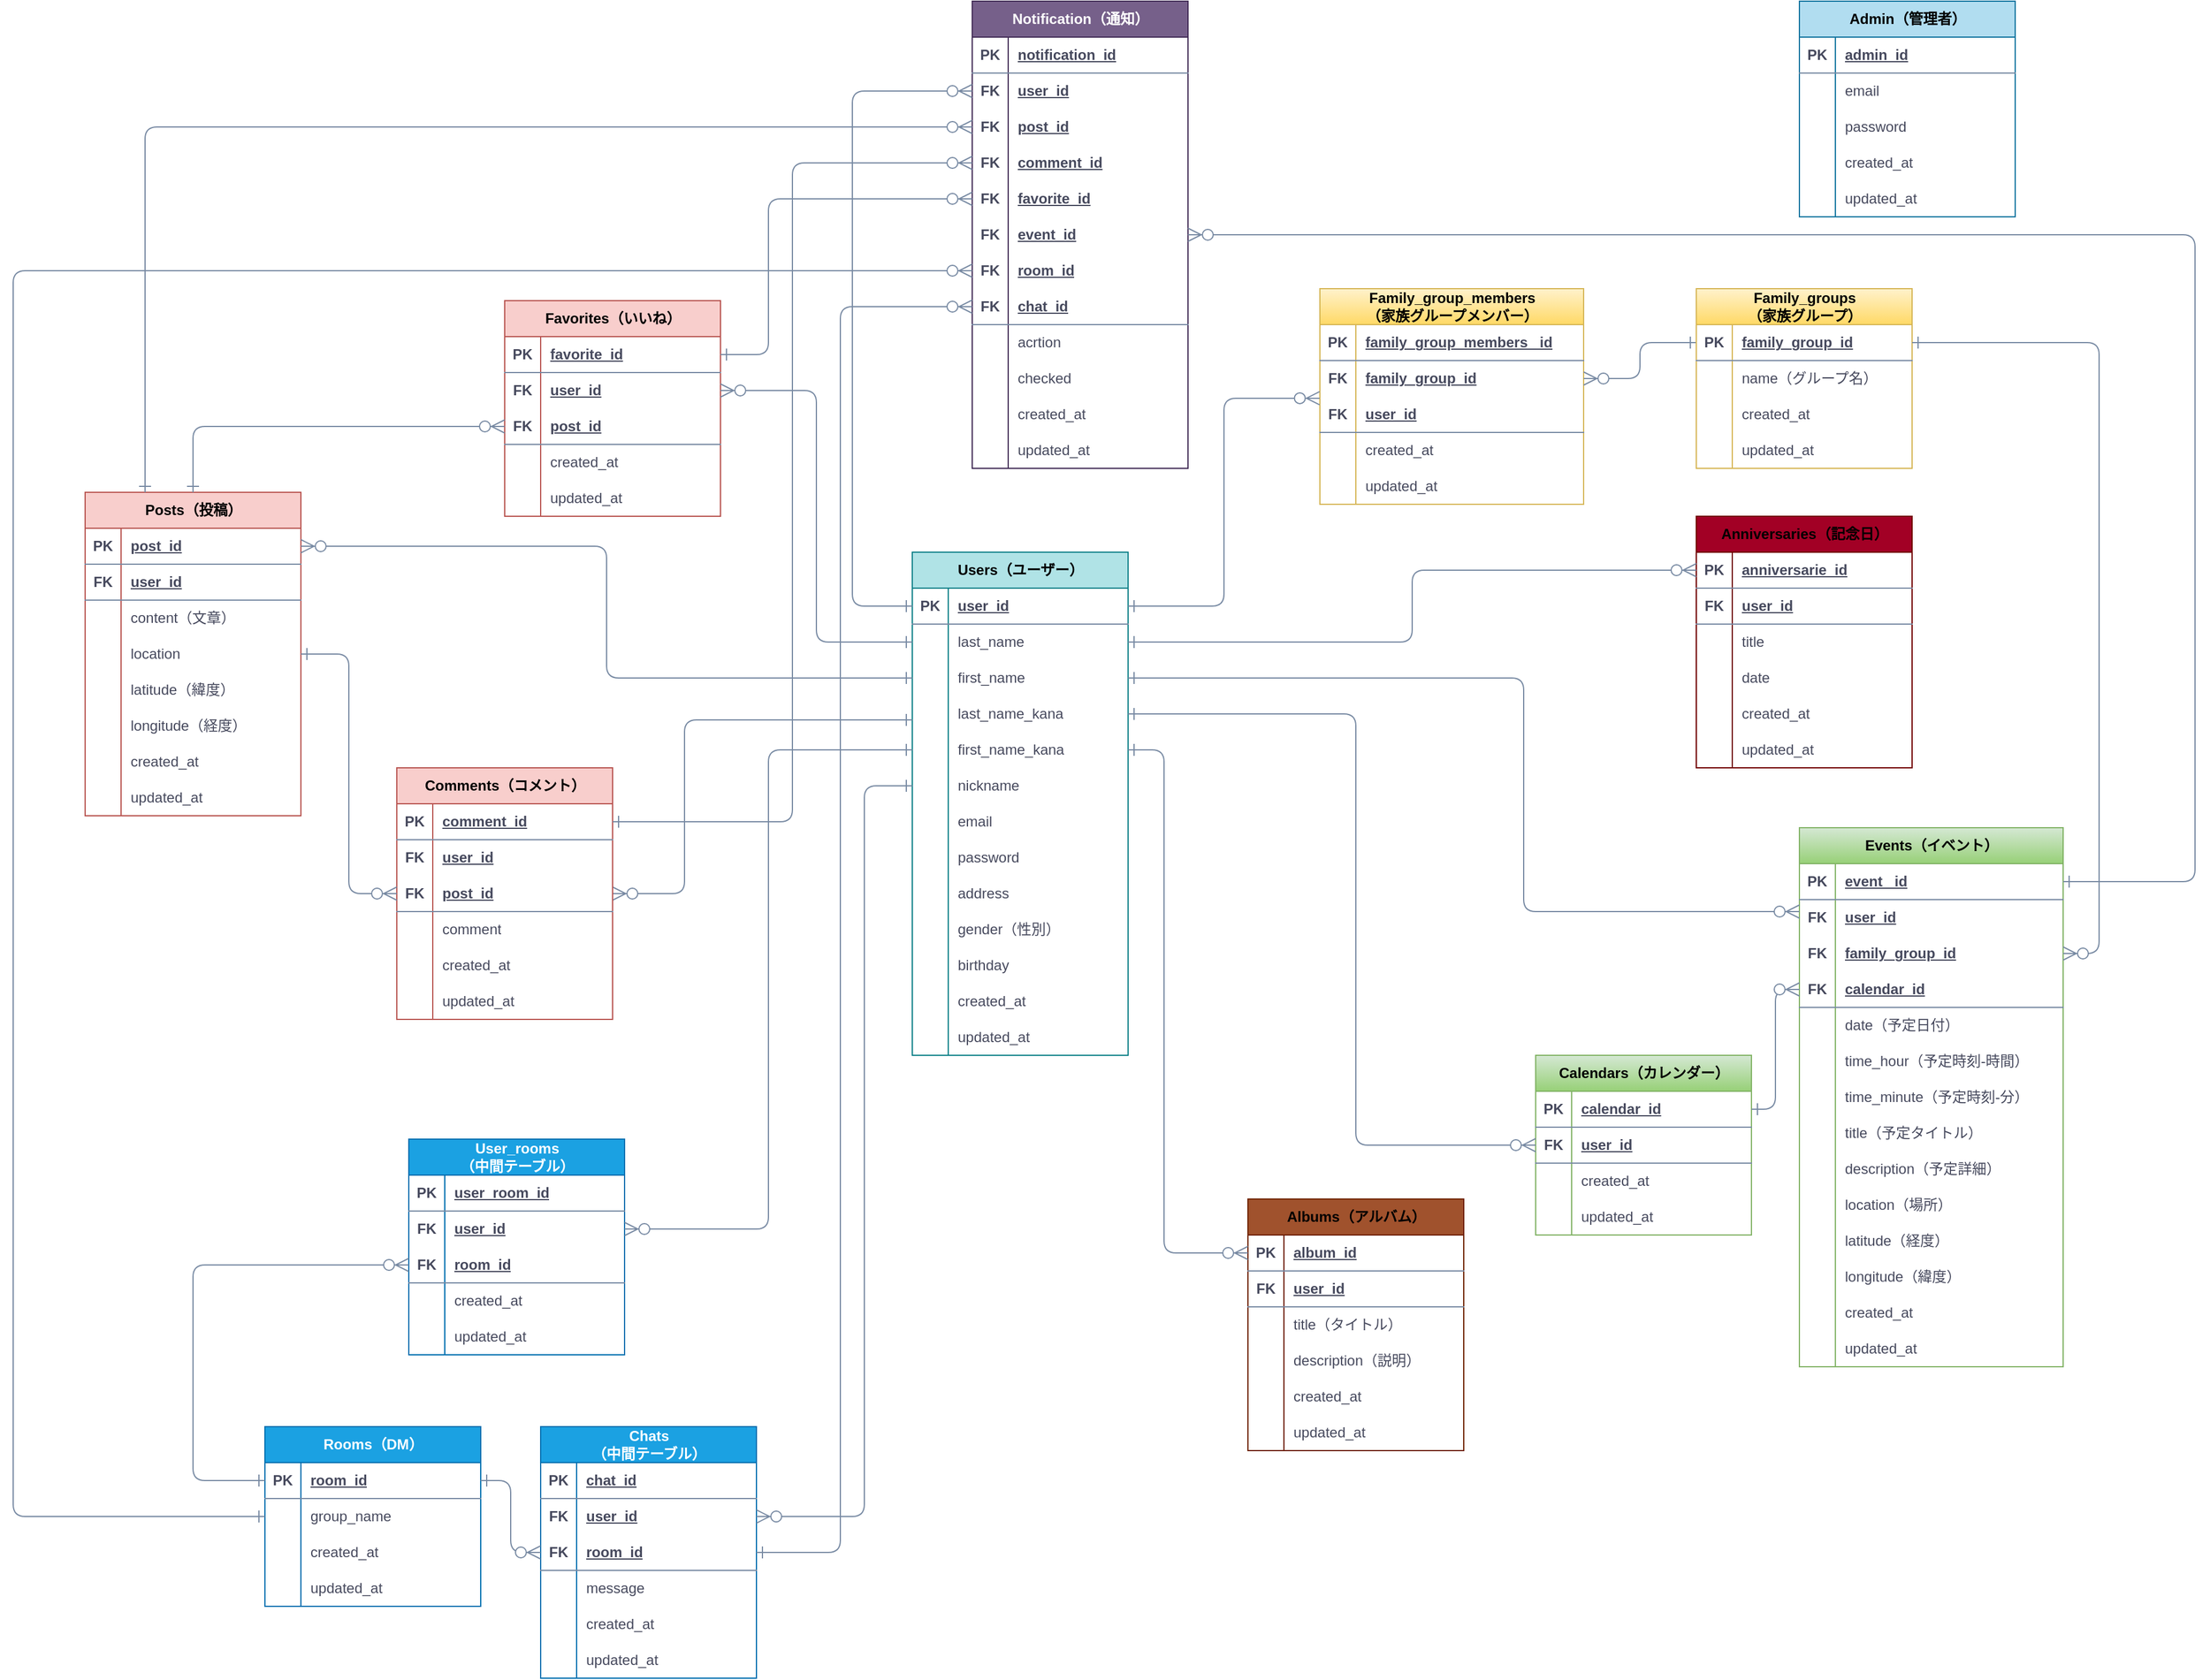 <mxfile version="21.6.6" type="github">
  <diagram id="C5RBs43oDa-KdzZeNtuy" name="Page-1">
    <mxGraphModel dx="1312" dy="497" grid="1" gridSize="10" guides="1" tooltips="1" connect="1" arrows="1" fold="1" page="1" pageScale="1" pageWidth="827" pageHeight="1169" math="0" shadow="0">
      <root>
        <mxCell id="WIyWlLk6GJQsqaUBKTNV-0" />
        <mxCell id="WIyWlLk6GJQsqaUBKTNV-1" parent="WIyWlLk6GJQsqaUBKTNV-0" />
        <mxCell id="TtT6zjxbn2nU0OrpLk1x-77" value="&lt;font color=&quot;#000000&quot;&gt;Admin（管理者）&lt;/font&gt;" style="shape=table;startSize=30;container=1;collapsible=1;childLayout=tableLayout;fixedRows=1;rowLines=0;fontStyle=1;align=center;resizeLast=1;html=1;strokeColor=#10739e;fontFamily=Helvetica;fontSize=12;fillColor=#b1ddf0;labelBackgroundColor=none;" parent="WIyWlLk6GJQsqaUBKTNV-1" vertex="1">
          <mxGeometry x="1560" y="10" width="180" height="180" as="geometry">
            <mxRectangle x="50" y="90" width="80" height="30" as="alternateBounds" />
          </mxGeometry>
        </mxCell>
        <mxCell id="TtT6zjxbn2nU0OrpLk1x-78" value="" style="shape=tableRow;horizontal=0;startSize=0;swimlaneHead=0;swimlaneBody=0;fillColor=none;collapsible=0;dropTarget=0;points=[[0,0.5],[1,0.5]];portConstraint=eastwest;top=0;left=0;right=0;bottom=1;strokeColor=#788AA3;fontFamily=Helvetica;fontSize=12;fontColor=#46495D;html=1;labelBackgroundColor=none;" parent="TtT6zjxbn2nU0OrpLk1x-77" vertex="1">
          <mxGeometry y="30" width="180" height="30" as="geometry" />
        </mxCell>
        <mxCell id="TtT6zjxbn2nU0OrpLk1x-79" value="PK" style="shape=partialRectangle;connectable=0;fillColor=none;top=0;left=0;bottom=0;right=0;fontStyle=1;overflow=hidden;whiteSpace=wrap;html=1;strokeColor=#788AA3;fontFamily=Helvetica;fontSize=12;fontColor=#46495D;startSize=23;labelBackgroundColor=none;" parent="TtT6zjxbn2nU0OrpLk1x-78" vertex="1">
          <mxGeometry width="30" height="30" as="geometry">
            <mxRectangle width="30" height="30" as="alternateBounds" />
          </mxGeometry>
        </mxCell>
        <mxCell id="TtT6zjxbn2nU0OrpLk1x-80" value="admin_id" style="shape=partialRectangle;connectable=0;fillColor=none;top=0;left=0;bottom=0;right=0;align=left;spacingLeft=6;fontStyle=5;overflow=hidden;whiteSpace=wrap;html=1;strokeColor=#788AA3;fontFamily=Helvetica;fontSize=12;fontColor=#46495D;startSize=23;labelBackgroundColor=none;" parent="TtT6zjxbn2nU0OrpLk1x-78" vertex="1">
          <mxGeometry x="30" width="150" height="30" as="geometry">
            <mxRectangle width="150" height="30" as="alternateBounds" />
          </mxGeometry>
        </mxCell>
        <mxCell id="TtT6zjxbn2nU0OrpLk1x-81" value="" style="shape=tableRow;horizontal=0;startSize=0;swimlaneHead=0;swimlaneBody=0;fillColor=none;collapsible=0;dropTarget=0;points=[[0,0.5],[1,0.5]];portConstraint=eastwest;top=0;left=0;right=0;bottom=0;strokeColor=#788AA3;fontFamily=Helvetica;fontSize=12;fontColor=#46495D;html=1;labelBackgroundColor=none;" parent="TtT6zjxbn2nU0OrpLk1x-77" vertex="1">
          <mxGeometry y="60" width="180" height="30" as="geometry" />
        </mxCell>
        <mxCell id="TtT6zjxbn2nU0OrpLk1x-82" value="" style="shape=partialRectangle;connectable=0;fillColor=none;top=0;left=0;bottom=0;right=0;editable=1;overflow=hidden;whiteSpace=wrap;html=1;strokeColor=#788AA3;fontFamily=Helvetica;fontSize=12;fontColor=#46495D;startSize=23;labelBackgroundColor=none;" parent="TtT6zjxbn2nU0OrpLk1x-81" vertex="1">
          <mxGeometry width="30" height="30" as="geometry">
            <mxRectangle width="30" height="30" as="alternateBounds" />
          </mxGeometry>
        </mxCell>
        <mxCell id="TtT6zjxbn2nU0OrpLk1x-83" value="email" style="shape=partialRectangle;connectable=0;fillColor=none;top=0;left=0;bottom=0;right=0;align=left;spacingLeft=6;overflow=hidden;whiteSpace=wrap;html=1;strokeColor=#788AA3;fontFamily=Helvetica;fontSize=12;fontColor=#46495D;startSize=23;labelBackgroundColor=none;" parent="TtT6zjxbn2nU0OrpLk1x-81" vertex="1">
          <mxGeometry x="30" width="150" height="30" as="geometry">
            <mxRectangle width="150" height="30" as="alternateBounds" />
          </mxGeometry>
        </mxCell>
        <mxCell id="TtT6zjxbn2nU0OrpLk1x-84" value="" style="shape=tableRow;horizontal=0;startSize=0;swimlaneHead=0;swimlaneBody=0;fillColor=none;collapsible=0;dropTarget=0;points=[[0,0.5],[1,0.5]];portConstraint=eastwest;top=0;left=0;right=0;bottom=0;strokeColor=#788AA3;fontFamily=Helvetica;fontSize=12;fontColor=#46495D;html=1;labelBackgroundColor=none;" parent="TtT6zjxbn2nU0OrpLk1x-77" vertex="1">
          <mxGeometry y="90" width="180" height="30" as="geometry" />
        </mxCell>
        <mxCell id="TtT6zjxbn2nU0OrpLk1x-85" value="" style="shape=partialRectangle;connectable=0;fillColor=none;top=0;left=0;bottom=0;right=0;editable=1;overflow=hidden;whiteSpace=wrap;html=1;strokeColor=#788AA3;fontFamily=Helvetica;fontSize=12;fontColor=#46495D;startSize=23;labelBackgroundColor=none;" parent="TtT6zjxbn2nU0OrpLk1x-84" vertex="1">
          <mxGeometry width="30" height="30" as="geometry">
            <mxRectangle width="30" height="30" as="alternateBounds" />
          </mxGeometry>
        </mxCell>
        <mxCell id="TtT6zjxbn2nU0OrpLk1x-86" value="password" style="shape=partialRectangle;connectable=0;fillColor=none;top=0;left=0;bottom=0;right=0;align=left;spacingLeft=6;overflow=hidden;whiteSpace=wrap;html=1;strokeColor=#788AA3;fontFamily=Helvetica;fontSize=12;fontColor=#46495D;startSize=23;labelBackgroundColor=none;" parent="TtT6zjxbn2nU0OrpLk1x-84" vertex="1">
          <mxGeometry x="30" width="150" height="30" as="geometry">
            <mxRectangle width="150" height="30" as="alternateBounds" />
          </mxGeometry>
        </mxCell>
        <mxCell id="TtT6zjxbn2nU0OrpLk1x-87" value="" style="shape=tableRow;horizontal=0;startSize=0;swimlaneHead=0;swimlaneBody=0;fillColor=none;collapsible=0;dropTarget=0;points=[[0,0.5],[1,0.5]];portConstraint=eastwest;top=0;left=0;right=0;bottom=0;strokeColor=#788AA3;fontFamily=Helvetica;fontSize=12;fontColor=#46495D;html=1;labelBackgroundColor=none;" parent="TtT6zjxbn2nU0OrpLk1x-77" vertex="1">
          <mxGeometry y="120" width="180" height="30" as="geometry" />
        </mxCell>
        <mxCell id="TtT6zjxbn2nU0OrpLk1x-88" value="" style="shape=partialRectangle;connectable=0;fillColor=none;top=0;left=0;bottom=0;right=0;editable=1;overflow=hidden;whiteSpace=wrap;html=1;strokeColor=#788AA3;fontFamily=Helvetica;fontSize=12;fontColor=#46495D;startSize=23;labelBackgroundColor=none;" parent="TtT6zjxbn2nU0OrpLk1x-87" vertex="1">
          <mxGeometry width="30" height="30" as="geometry">
            <mxRectangle width="30" height="30" as="alternateBounds" />
          </mxGeometry>
        </mxCell>
        <mxCell id="TtT6zjxbn2nU0OrpLk1x-89" value="created_at" style="shape=partialRectangle;connectable=0;fillColor=none;top=0;left=0;bottom=0;right=0;align=left;spacingLeft=6;overflow=hidden;whiteSpace=wrap;html=1;strokeColor=#788AA3;fontFamily=Helvetica;fontSize=12;fontColor=#46495D;startSize=23;labelBackgroundColor=none;" parent="TtT6zjxbn2nU0OrpLk1x-87" vertex="1">
          <mxGeometry x="30" width="150" height="30" as="geometry">
            <mxRectangle width="150" height="30" as="alternateBounds" />
          </mxGeometry>
        </mxCell>
        <mxCell id="TtT6zjxbn2nU0OrpLk1x-180" value="" style="shape=tableRow;horizontal=0;startSize=0;swimlaneHead=0;swimlaneBody=0;fillColor=none;collapsible=0;dropTarget=0;points=[[0,0.5],[1,0.5]];portConstraint=eastwest;top=0;left=0;right=0;bottom=0;strokeColor=#788AA3;fontFamily=Helvetica;fontSize=12;fontColor=#46495D;html=1;labelBackgroundColor=none;" parent="TtT6zjxbn2nU0OrpLk1x-77" vertex="1">
          <mxGeometry y="150" width="180" height="30" as="geometry" />
        </mxCell>
        <mxCell id="TtT6zjxbn2nU0OrpLk1x-181" value="" style="shape=partialRectangle;connectable=0;fillColor=none;top=0;left=0;bottom=0;right=0;editable=1;overflow=hidden;whiteSpace=wrap;html=1;strokeColor=#788AA3;fontFamily=Helvetica;fontSize=12;fontColor=#46495D;startSize=23;labelBackgroundColor=none;" parent="TtT6zjxbn2nU0OrpLk1x-180" vertex="1">
          <mxGeometry width="30" height="30" as="geometry">
            <mxRectangle width="30" height="30" as="alternateBounds" />
          </mxGeometry>
        </mxCell>
        <mxCell id="TtT6zjxbn2nU0OrpLk1x-182" value="updated_at" style="shape=partialRectangle;connectable=0;fillColor=none;top=0;left=0;bottom=0;right=0;align=left;spacingLeft=6;overflow=hidden;whiteSpace=wrap;html=1;strokeColor=#788AA3;fontFamily=Helvetica;fontSize=12;fontColor=#46495D;startSize=23;labelBackgroundColor=none;" parent="TtT6zjxbn2nU0OrpLk1x-180" vertex="1">
          <mxGeometry x="30" width="150" height="30" as="geometry">
            <mxRectangle width="150" height="30" as="alternateBounds" />
          </mxGeometry>
        </mxCell>
        <mxCell id="TtT6zjxbn2nU0OrpLk1x-122" value="&lt;font color=&quot;#000000&quot;&gt;Users（ユーザー）&lt;/font&gt;" style="shape=table;startSize=30;container=1;collapsible=1;childLayout=tableLayout;fixedRows=1;rowLines=0;fontStyle=1;align=center;resizeLast=1;html=1;fontFamily=Helvetica;fontSize=12;fillColor=#b0e3e6;labelBackgroundColor=none;strokeColor=#0e8088;" parent="WIyWlLk6GJQsqaUBKTNV-1" vertex="1">
          <mxGeometry x="820" y="470" width="180" height="420" as="geometry" />
        </mxCell>
        <mxCell id="TtT6zjxbn2nU0OrpLk1x-123" value="" style="shape=tableRow;horizontal=0;startSize=0;swimlaneHead=0;swimlaneBody=0;fillColor=none;collapsible=0;dropTarget=0;points=[[0,0.5],[1,0.5]];portConstraint=eastwest;top=0;left=0;right=0;bottom=1;strokeColor=#788AA3;fontFamily=Helvetica;fontSize=12;fontColor=#46495D;html=1;labelBackgroundColor=none;" parent="TtT6zjxbn2nU0OrpLk1x-122" vertex="1">
          <mxGeometry y="30" width="180" height="30" as="geometry" />
        </mxCell>
        <mxCell id="TtT6zjxbn2nU0OrpLk1x-124" value="PK" style="shape=partialRectangle;connectable=0;fillColor=none;top=0;left=0;bottom=0;right=0;fontStyle=1;overflow=hidden;whiteSpace=wrap;html=1;strokeColor=#788AA3;fontFamily=Helvetica;fontSize=12;fontColor=#46495D;startSize=23;labelBackgroundColor=none;" parent="TtT6zjxbn2nU0OrpLk1x-123" vertex="1">
          <mxGeometry width="30" height="30" as="geometry">
            <mxRectangle width="30" height="30" as="alternateBounds" />
          </mxGeometry>
        </mxCell>
        <mxCell id="TtT6zjxbn2nU0OrpLk1x-125" value="user_id" style="shape=partialRectangle;connectable=0;fillColor=none;top=0;left=0;bottom=0;right=0;align=left;spacingLeft=6;fontStyle=5;overflow=hidden;whiteSpace=wrap;html=1;strokeColor=#788AA3;fontFamily=Helvetica;fontSize=12;fontColor=#46495D;startSize=23;labelBackgroundColor=none;" parent="TtT6zjxbn2nU0OrpLk1x-123" vertex="1">
          <mxGeometry x="30" width="150" height="30" as="geometry">
            <mxRectangle width="150" height="30" as="alternateBounds" />
          </mxGeometry>
        </mxCell>
        <mxCell id="TtT6zjxbn2nU0OrpLk1x-126" value="" style="shape=tableRow;horizontal=0;startSize=0;swimlaneHead=0;swimlaneBody=0;fillColor=none;collapsible=0;dropTarget=0;points=[[0,0.5],[1,0.5]];portConstraint=eastwest;top=0;left=0;right=0;bottom=0;strokeColor=#788AA3;fontFamily=Helvetica;fontSize=12;fontColor=#46495D;html=1;labelBackgroundColor=none;" parent="TtT6zjxbn2nU0OrpLk1x-122" vertex="1">
          <mxGeometry y="60" width="180" height="30" as="geometry" />
        </mxCell>
        <mxCell id="TtT6zjxbn2nU0OrpLk1x-127" value="" style="shape=partialRectangle;connectable=0;fillColor=none;top=0;left=0;bottom=0;right=0;editable=1;overflow=hidden;whiteSpace=wrap;html=1;strokeColor=#788AA3;fontFamily=Helvetica;fontSize=12;fontColor=#46495D;startSize=23;labelBackgroundColor=none;" parent="TtT6zjxbn2nU0OrpLk1x-126" vertex="1">
          <mxGeometry width="30" height="30" as="geometry">
            <mxRectangle width="30" height="30" as="alternateBounds" />
          </mxGeometry>
        </mxCell>
        <mxCell id="TtT6zjxbn2nU0OrpLk1x-128" value="last_name" style="shape=partialRectangle;connectable=0;fillColor=none;top=0;left=0;bottom=0;right=0;align=left;spacingLeft=6;overflow=hidden;whiteSpace=wrap;html=1;strokeColor=#788AA3;fontFamily=Helvetica;fontSize=12;fontColor=#46495D;startSize=23;labelBackgroundColor=none;" parent="TtT6zjxbn2nU0OrpLk1x-126" vertex="1">
          <mxGeometry x="30" width="150" height="30" as="geometry">
            <mxRectangle width="150" height="30" as="alternateBounds" />
          </mxGeometry>
        </mxCell>
        <mxCell id="AqgVQKVdH_DSCZpF_KZi-0" value="" style="shape=tableRow;horizontal=0;startSize=0;swimlaneHead=0;swimlaneBody=0;fillColor=none;collapsible=0;dropTarget=0;points=[[0,0.5],[1,0.5]];portConstraint=eastwest;top=0;left=0;right=0;bottom=0;strokeColor=#788AA3;fontFamily=Helvetica;fontSize=12;fontColor=#46495D;html=1;labelBackgroundColor=none;" parent="TtT6zjxbn2nU0OrpLk1x-122" vertex="1">
          <mxGeometry y="90" width="180" height="30" as="geometry" />
        </mxCell>
        <mxCell id="AqgVQKVdH_DSCZpF_KZi-1" value="" style="shape=partialRectangle;connectable=0;fillColor=none;top=0;left=0;bottom=0;right=0;editable=1;overflow=hidden;whiteSpace=wrap;html=1;strokeColor=#788AA3;fontFamily=Helvetica;fontSize=12;fontColor=#46495D;startSize=23;labelBackgroundColor=none;" parent="AqgVQKVdH_DSCZpF_KZi-0" vertex="1">
          <mxGeometry width="30" height="30" as="geometry">
            <mxRectangle width="30" height="30" as="alternateBounds" />
          </mxGeometry>
        </mxCell>
        <mxCell id="AqgVQKVdH_DSCZpF_KZi-2" value="first_name" style="shape=partialRectangle;connectable=0;fillColor=none;top=0;left=0;bottom=0;right=0;align=left;spacingLeft=6;overflow=hidden;whiteSpace=wrap;html=1;strokeColor=#788AA3;fontFamily=Helvetica;fontSize=12;fontColor=#46495D;startSize=23;labelBackgroundColor=none;" parent="AqgVQKVdH_DSCZpF_KZi-0" vertex="1">
          <mxGeometry x="30" width="150" height="30" as="geometry">
            <mxRectangle width="150" height="30" as="alternateBounds" />
          </mxGeometry>
        </mxCell>
        <mxCell id="ygLPfD_EKUeMDjVUtWBq-19" value="" style="shape=tableRow;horizontal=0;startSize=0;swimlaneHead=0;swimlaneBody=0;fillColor=none;collapsible=0;dropTarget=0;points=[[0,0.5],[1,0.5]];portConstraint=eastwest;top=0;left=0;right=0;bottom=0;strokeColor=#788AA3;fontFamily=Helvetica;fontSize=12;fontColor=#46495D;html=1;labelBackgroundColor=none;" vertex="1" parent="TtT6zjxbn2nU0OrpLk1x-122">
          <mxGeometry y="120" width="180" height="30" as="geometry" />
        </mxCell>
        <mxCell id="ygLPfD_EKUeMDjVUtWBq-20" value="" style="shape=partialRectangle;connectable=0;fillColor=none;top=0;left=0;bottom=0;right=0;editable=1;overflow=hidden;whiteSpace=wrap;html=1;strokeColor=#788AA3;fontFamily=Helvetica;fontSize=12;fontColor=#46495D;startSize=23;labelBackgroundColor=none;" vertex="1" parent="ygLPfD_EKUeMDjVUtWBq-19">
          <mxGeometry width="30" height="30" as="geometry">
            <mxRectangle width="30" height="30" as="alternateBounds" />
          </mxGeometry>
        </mxCell>
        <mxCell id="ygLPfD_EKUeMDjVUtWBq-21" value="last_name_kana" style="shape=partialRectangle;connectable=0;fillColor=none;top=0;left=0;bottom=0;right=0;align=left;spacingLeft=6;overflow=hidden;whiteSpace=wrap;html=1;strokeColor=#788AA3;fontFamily=Helvetica;fontSize=12;fontColor=#46495D;startSize=23;labelBackgroundColor=none;" vertex="1" parent="ygLPfD_EKUeMDjVUtWBq-19">
          <mxGeometry x="30" width="150" height="30" as="geometry">
            <mxRectangle width="150" height="30" as="alternateBounds" />
          </mxGeometry>
        </mxCell>
        <mxCell id="ygLPfD_EKUeMDjVUtWBq-22" value="" style="shape=tableRow;horizontal=0;startSize=0;swimlaneHead=0;swimlaneBody=0;fillColor=none;collapsible=0;dropTarget=0;points=[[0,0.5],[1,0.5]];portConstraint=eastwest;top=0;left=0;right=0;bottom=0;strokeColor=#788AA3;fontFamily=Helvetica;fontSize=12;fontColor=#46495D;html=1;labelBackgroundColor=none;" vertex="1" parent="TtT6zjxbn2nU0OrpLk1x-122">
          <mxGeometry y="150" width="180" height="30" as="geometry" />
        </mxCell>
        <mxCell id="ygLPfD_EKUeMDjVUtWBq-23" value="" style="shape=partialRectangle;connectable=0;fillColor=none;top=0;left=0;bottom=0;right=0;editable=1;overflow=hidden;whiteSpace=wrap;html=1;strokeColor=#788AA3;fontFamily=Helvetica;fontSize=12;fontColor=#46495D;startSize=23;labelBackgroundColor=none;" vertex="1" parent="ygLPfD_EKUeMDjVUtWBq-22">
          <mxGeometry width="30" height="30" as="geometry">
            <mxRectangle width="30" height="30" as="alternateBounds" />
          </mxGeometry>
        </mxCell>
        <mxCell id="ygLPfD_EKUeMDjVUtWBq-24" value="first_name_kana" style="shape=partialRectangle;connectable=0;fillColor=none;top=0;left=0;bottom=0;right=0;align=left;spacingLeft=6;overflow=hidden;whiteSpace=wrap;html=1;strokeColor=#788AA3;fontFamily=Helvetica;fontSize=12;fontColor=#46495D;startSize=23;labelBackgroundColor=none;" vertex="1" parent="ygLPfD_EKUeMDjVUtWBq-22">
          <mxGeometry x="30" width="150" height="30" as="geometry">
            <mxRectangle width="150" height="30" as="alternateBounds" />
          </mxGeometry>
        </mxCell>
        <mxCell id="ygLPfD_EKUeMDjVUtWBq-25" value="" style="shape=tableRow;horizontal=0;startSize=0;swimlaneHead=0;swimlaneBody=0;fillColor=none;collapsible=0;dropTarget=0;points=[[0,0.5],[1,0.5]];portConstraint=eastwest;top=0;left=0;right=0;bottom=0;strokeColor=#788AA3;fontFamily=Helvetica;fontSize=12;fontColor=#46495D;html=1;labelBackgroundColor=none;" vertex="1" parent="TtT6zjxbn2nU0OrpLk1x-122">
          <mxGeometry y="180" width="180" height="30" as="geometry" />
        </mxCell>
        <mxCell id="ygLPfD_EKUeMDjVUtWBq-26" value="" style="shape=partialRectangle;connectable=0;fillColor=none;top=0;left=0;bottom=0;right=0;editable=1;overflow=hidden;whiteSpace=wrap;html=1;strokeColor=#788AA3;fontFamily=Helvetica;fontSize=12;fontColor=#46495D;startSize=23;labelBackgroundColor=none;" vertex="1" parent="ygLPfD_EKUeMDjVUtWBq-25">
          <mxGeometry width="30" height="30" as="geometry">
            <mxRectangle width="30" height="30" as="alternateBounds" />
          </mxGeometry>
        </mxCell>
        <mxCell id="ygLPfD_EKUeMDjVUtWBq-27" value="nickname" style="shape=partialRectangle;connectable=0;fillColor=none;top=0;left=0;bottom=0;right=0;align=left;spacingLeft=6;overflow=hidden;whiteSpace=wrap;html=1;strokeColor=#788AA3;fontFamily=Helvetica;fontSize=12;fontColor=#46495D;startSize=23;labelBackgroundColor=none;" vertex="1" parent="ygLPfD_EKUeMDjVUtWBq-25">
          <mxGeometry x="30" width="150" height="30" as="geometry">
            <mxRectangle width="150" height="30" as="alternateBounds" />
          </mxGeometry>
        </mxCell>
        <mxCell id="TtT6zjxbn2nU0OrpLk1x-129" value="" style="shape=tableRow;horizontal=0;startSize=0;swimlaneHead=0;swimlaneBody=0;fillColor=none;collapsible=0;dropTarget=0;points=[[0,0.5],[1,0.5]];portConstraint=eastwest;top=0;left=0;right=0;bottom=0;strokeColor=#788AA3;fontFamily=Helvetica;fontSize=12;fontColor=#46495D;html=1;labelBackgroundColor=none;" parent="TtT6zjxbn2nU0OrpLk1x-122" vertex="1">
          <mxGeometry y="210" width="180" height="30" as="geometry" />
        </mxCell>
        <mxCell id="TtT6zjxbn2nU0OrpLk1x-130" value="" style="shape=partialRectangle;connectable=0;fillColor=none;top=0;left=0;bottom=0;right=0;editable=1;overflow=hidden;whiteSpace=wrap;html=1;strokeColor=#788AA3;fontFamily=Helvetica;fontSize=12;fontColor=#46495D;startSize=23;labelBackgroundColor=none;" parent="TtT6zjxbn2nU0OrpLk1x-129" vertex="1">
          <mxGeometry width="30" height="30" as="geometry">
            <mxRectangle width="30" height="30" as="alternateBounds" />
          </mxGeometry>
        </mxCell>
        <mxCell id="TtT6zjxbn2nU0OrpLk1x-131" value="email" style="shape=partialRectangle;connectable=0;fillColor=none;top=0;left=0;bottom=0;right=0;align=left;spacingLeft=6;overflow=hidden;whiteSpace=wrap;html=1;strokeColor=#788AA3;fontFamily=Helvetica;fontSize=12;fontColor=#46495D;startSize=23;labelBackgroundColor=none;" parent="TtT6zjxbn2nU0OrpLk1x-129" vertex="1">
          <mxGeometry x="30" width="150" height="30" as="geometry">
            <mxRectangle width="150" height="30" as="alternateBounds" />
          </mxGeometry>
        </mxCell>
        <mxCell id="TtT6zjxbn2nU0OrpLk1x-132" value="" style="shape=tableRow;horizontal=0;startSize=0;swimlaneHead=0;swimlaneBody=0;fillColor=none;collapsible=0;dropTarget=0;points=[[0,0.5],[1,0.5]];portConstraint=eastwest;top=0;left=0;right=0;bottom=0;strokeColor=#788AA3;fontFamily=Helvetica;fontSize=12;fontColor=#46495D;html=1;labelBackgroundColor=none;" parent="TtT6zjxbn2nU0OrpLk1x-122" vertex="1">
          <mxGeometry y="240" width="180" height="30" as="geometry" />
        </mxCell>
        <mxCell id="TtT6zjxbn2nU0OrpLk1x-133" value="" style="shape=partialRectangle;connectable=0;fillColor=none;top=0;left=0;bottom=0;right=0;editable=1;overflow=hidden;whiteSpace=wrap;html=1;strokeColor=#788AA3;fontFamily=Helvetica;fontSize=12;fontColor=#46495D;startSize=23;labelBackgroundColor=none;" parent="TtT6zjxbn2nU0OrpLk1x-132" vertex="1">
          <mxGeometry width="30" height="30" as="geometry">
            <mxRectangle width="30" height="30" as="alternateBounds" />
          </mxGeometry>
        </mxCell>
        <mxCell id="TtT6zjxbn2nU0OrpLk1x-134" value="password" style="shape=partialRectangle;connectable=0;fillColor=none;top=0;left=0;bottom=0;right=0;align=left;spacingLeft=6;overflow=hidden;whiteSpace=wrap;html=1;strokeColor=#788AA3;fontFamily=Helvetica;fontSize=12;fontColor=#46495D;startSize=23;labelBackgroundColor=none;" parent="TtT6zjxbn2nU0OrpLk1x-132" vertex="1">
          <mxGeometry x="30" width="150" height="30" as="geometry">
            <mxRectangle width="150" height="30" as="alternateBounds" />
          </mxGeometry>
        </mxCell>
        <mxCell id="TtT6zjxbn2nU0OrpLk1x-153" value="" style="shape=tableRow;horizontal=0;startSize=0;swimlaneHead=0;swimlaneBody=0;fillColor=none;collapsible=0;dropTarget=0;points=[[0,0.5],[1,0.5]];portConstraint=eastwest;top=0;left=0;right=0;bottom=0;strokeColor=#788AA3;fontFamily=Helvetica;fontSize=12;fontColor=#46495D;html=1;labelBackgroundColor=none;" parent="TtT6zjxbn2nU0OrpLk1x-122" vertex="1">
          <mxGeometry y="270" width="180" height="30" as="geometry" />
        </mxCell>
        <mxCell id="TtT6zjxbn2nU0OrpLk1x-154" value="" style="shape=partialRectangle;connectable=0;fillColor=none;top=0;left=0;bottom=0;right=0;editable=1;overflow=hidden;whiteSpace=wrap;html=1;strokeColor=#788AA3;fontFamily=Helvetica;fontSize=12;fontColor=#46495D;startSize=23;labelBackgroundColor=none;" parent="TtT6zjxbn2nU0OrpLk1x-153" vertex="1">
          <mxGeometry width="30" height="30" as="geometry">
            <mxRectangle width="30" height="30" as="alternateBounds" />
          </mxGeometry>
        </mxCell>
        <mxCell id="TtT6zjxbn2nU0OrpLk1x-155" value="address" style="shape=partialRectangle;connectable=0;fillColor=none;top=0;left=0;bottom=0;right=0;align=left;spacingLeft=6;overflow=hidden;whiteSpace=wrap;html=1;strokeColor=#788AA3;fontFamily=Helvetica;fontSize=12;fontColor=#46495D;startSize=23;labelBackgroundColor=none;" parent="TtT6zjxbn2nU0OrpLk1x-153" vertex="1">
          <mxGeometry x="30" width="150" height="30" as="geometry">
            <mxRectangle width="150" height="30" as="alternateBounds" />
          </mxGeometry>
        </mxCell>
        <mxCell id="TtT6zjxbn2nU0OrpLk1x-156" value="" style="shape=tableRow;horizontal=0;startSize=0;swimlaneHead=0;swimlaneBody=0;fillColor=none;collapsible=0;dropTarget=0;points=[[0,0.5],[1,0.5]];portConstraint=eastwest;top=0;left=0;right=0;bottom=0;strokeColor=#788AA3;fontFamily=Helvetica;fontSize=12;fontColor=#46495D;html=1;labelBackgroundColor=none;" parent="TtT6zjxbn2nU0OrpLk1x-122" vertex="1">
          <mxGeometry y="300" width="180" height="30" as="geometry" />
        </mxCell>
        <mxCell id="TtT6zjxbn2nU0OrpLk1x-157" value="" style="shape=partialRectangle;connectable=0;fillColor=none;top=0;left=0;bottom=0;right=0;editable=1;overflow=hidden;whiteSpace=wrap;html=1;strokeColor=#788AA3;fontFamily=Helvetica;fontSize=12;fontColor=#46495D;startSize=23;labelBackgroundColor=none;" parent="TtT6zjxbn2nU0OrpLk1x-156" vertex="1">
          <mxGeometry width="30" height="30" as="geometry">
            <mxRectangle width="30" height="30" as="alternateBounds" />
          </mxGeometry>
        </mxCell>
        <mxCell id="TtT6zjxbn2nU0OrpLk1x-158" value="gender（性別）" style="shape=partialRectangle;connectable=0;fillColor=none;top=0;left=0;bottom=0;right=0;align=left;spacingLeft=6;overflow=hidden;whiteSpace=wrap;html=1;strokeColor=#788AA3;fontFamily=Helvetica;fontSize=12;fontColor=#46495D;startSize=23;labelBackgroundColor=none;" parent="TtT6zjxbn2nU0OrpLk1x-156" vertex="1">
          <mxGeometry x="30" width="150" height="30" as="geometry">
            <mxRectangle width="150" height="30" as="alternateBounds" />
          </mxGeometry>
        </mxCell>
        <mxCell id="TtT6zjxbn2nU0OrpLk1x-159" value="" style="shape=tableRow;horizontal=0;startSize=0;swimlaneHead=0;swimlaneBody=0;fillColor=none;collapsible=0;dropTarget=0;points=[[0,0.5],[1,0.5]];portConstraint=eastwest;top=0;left=0;right=0;bottom=0;strokeColor=#788AA3;fontFamily=Helvetica;fontSize=12;fontColor=#46495D;html=1;labelBackgroundColor=none;" parent="TtT6zjxbn2nU0OrpLk1x-122" vertex="1">
          <mxGeometry y="330" width="180" height="30" as="geometry" />
        </mxCell>
        <mxCell id="TtT6zjxbn2nU0OrpLk1x-160" value="" style="shape=partialRectangle;connectable=0;fillColor=none;top=0;left=0;bottom=0;right=0;editable=1;overflow=hidden;whiteSpace=wrap;html=1;strokeColor=#788AA3;fontFamily=Helvetica;fontSize=12;fontColor=#46495D;startSize=23;labelBackgroundColor=none;" parent="TtT6zjxbn2nU0OrpLk1x-159" vertex="1">
          <mxGeometry width="30" height="30" as="geometry">
            <mxRectangle width="30" height="30" as="alternateBounds" />
          </mxGeometry>
        </mxCell>
        <mxCell id="TtT6zjxbn2nU0OrpLk1x-161" value="birthday" style="shape=partialRectangle;connectable=0;fillColor=none;top=0;left=0;bottom=0;right=0;align=left;spacingLeft=6;overflow=hidden;whiteSpace=wrap;html=1;strokeColor=#788AA3;fontFamily=Helvetica;fontSize=12;fontColor=#46495D;startSize=23;labelBackgroundColor=none;" parent="TtT6zjxbn2nU0OrpLk1x-159" vertex="1">
          <mxGeometry x="30" width="150" height="30" as="geometry">
            <mxRectangle width="150" height="30" as="alternateBounds" />
          </mxGeometry>
        </mxCell>
        <mxCell id="TtT6zjxbn2nU0OrpLk1x-174" value="" style="shape=tableRow;horizontal=0;startSize=0;swimlaneHead=0;swimlaneBody=0;fillColor=none;collapsible=0;dropTarget=0;points=[[0,0.5],[1,0.5]];portConstraint=eastwest;top=0;left=0;right=0;bottom=0;strokeColor=#788AA3;fontFamily=Helvetica;fontSize=12;fontColor=#46495D;html=1;labelBackgroundColor=none;" parent="TtT6zjxbn2nU0OrpLk1x-122" vertex="1">
          <mxGeometry y="360" width="180" height="30" as="geometry" />
        </mxCell>
        <mxCell id="TtT6zjxbn2nU0OrpLk1x-175" value="" style="shape=partialRectangle;connectable=0;fillColor=none;top=0;left=0;bottom=0;right=0;editable=1;overflow=hidden;whiteSpace=wrap;html=1;strokeColor=#788AA3;fontFamily=Helvetica;fontSize=12;fontColor=#46495D;startSize=23;labelBackgroundColor=none;" parent="TtT6zjxbn2nU0OrpLk1x-174" vertex="1">
          <mxGeometry width="30" height="30" as="geometry">
            <mxRectangle width="30" height="30" as="alternateBounds" />
          </mxGeometry>
        </mxCell>
        <mxCell id="TtT6zjxbn2nU0OrpLk1x-176" value="created_at" style="shape=partialRectangle;connectable=0;fillColor=none;top=0;left=0;bottom=0;right=0;align=left;spacingLeft=6;overflow=hidden;whiteSpace=wrap;html=1;strokeColor=#788AA3;fontFamily=Helvetica;fontSize=12;fontColor=#46495D;startSize=23;labelBackgroundColor=none;" parent="TtT6zjxbn2nU0OrpLk1x-174" vertex="1">
          <mxGeometry x="30" width="150" height="30" as="geometry">
            <mxRectangle width="150" height="30" as="alternateBounds" />
          </mxGeometry>
        </mxCell>
        <mxCell id="TtT6zjxbn2nU0OrpLk1x-177" value="" style="shape=tableRow;horizontal=0;startSize=0;swimlaneHead=0;swimlaneBody=0;fillColor=none;collapsible=0;dropTarget=0;points=[[0,0.5],[1,0.5]];portConstraint=eastwest;top=0;left=0;right=0;bottom=0;strokeColor=#788AA3;fontFamily=Helvetica;fontSize=12;fontColor=#46495D;html=1;labelBackgroundColor=none;" parent="TtT6zjxbn2nU0OrpLk1x-122" vertex="1">
          <mxGeometry y="390" width="180" height="30" as="geometry" />
        </mxCell>
        <mxCell id="TtT6zjxbn2nU0OrpLk1x-178" value="" style="shape=partialRectangle;connectable=0;fillColor=none;top=0;left=0;bottom=0;right=0;editable=1;overflow=hidden;whiteSpace=wrap;html=1;strokeColor=#788AA3;fontFamily=Helvetica;fontSize=12;fontColor=#46495D;startSize=23;labelBackgroundColor=none;" parent="TtT6zjxbn2nU0OrpLk1x-177" vertex="1">
          <mxGeometry width="30" height="30" as="geometry">
            <mxRectangle width="30" height="30" as="alternateBounds" />
          </mxGeometry>
        </mxCell>
        <mxCell id="TtT6zjxbn2nU0OrpLk1x-179" value="updated_at" style="shape=partialRectangle;connectable=0;fillColor=none;top=0;left=0;bottom=0;right=0;align=left;spacingLeft=6;overflow=hidden;whiteSpace=wrap;html=1;strokeColor=#788AA3;fontFamily=Helvetica;fontSize=12;fontColor=#46495D;startSize=23;labelBackgroundColor=none;" parent="TtT6zjxbn2nU0OrpLk1x-177" vertex="1">
          <mxGeometry x="30" width="150" height="30" as="geometry">
            <mxRectangle width="150" height="30" as="alternateBounds" />
          </mxGeometry>
        </mxCell>
        <mxCell id="TtT6zjxbn2nU0OrpLk1x-147" value="" style="shape=tableRow;horizontal=0;startSize=0;swimlaneHead=0;swimlaneBody=0;fillColor=none;collapsible=0;dropTarget=0;points=[[0,0.5],[1,0.5]];portConstraint=eastwest;top=0;left=0;right=0;bottom=0;strokeColor=#788AA3;fontFamily=Helvetica;fontSize=12;fontColor=#46495D;html=1;labelBackgroundColor=none;" parent="WIyWlLk6GJQsqaUBKTNV-1" vertex="1">
          <mxGeometry x="70" y="610" width="180" height="30" as="geometry" />
        </mxCell>
        <mxCell id="TtT6zjxbn2nU0OrpLk1x-148" value="" style="shape=partialRectangle;connectable=0;fillColor=none;top=0;left=0;bottom=0;right=0;editable=1;overflow=hidden;whiteSpace=wrap;html=1;strokeColor=#788AA3;fontFamily=Helvetica;fontSize=12;fontColor=#46495D;startSize=23;labelBackgroundColor=none;" parent="TtT6zjxbn2nU0OrpLk1x-147" vertex="1">
          <mxGeometry width="30" height="30" as="geometry">
            <mxRectangle width="30" height="30" as="alternateBounds" />
          </mxGeometry>
        </mxCell>
        <mxCell id="TtT6zjxbn2nU0OrpLk1x-150" value="" style="shape=tableRow;horizontal=0;startSize=0;swimlaneHead=0;swimlaneBody=0;fillColor=none;collapsible=0;dropTarget=0;points=[[0,0.5],[1,0.5]];portConstraint=eastwest;top=0;left=0;right=0;bottom=0;strokeColor=#788AA3;fontFamily=Helvetica;fontSize=12;fontColor=#46495D;html=1;labelBackgroundColor=none;" parent="WIyWlLk6GJQsqaUBKTNV-1" vertex="1">
          <mxGeometry x="70" y="610" width="180" height="30" as="geometry" />
        </mxCell>
        <mxCell id="TtT6zjxbn2nU0OrpLk1x-151" value="" style="shape=partialRectangle;connectable=0;fillColor=none;top=0;left=0;bottom=0;right=0;editable=1;overflow=hidden;whiteSpace=wrap;html=1;strokeColor=#788AA3;fontFamily=Helvetica;fontSize=12;fontColor=#46495D;startSize=23;labelBackgroundColor=none;" parent="TtT6zjxbn2nU0OrpLk1x-150" vertex="1">
          <mxGeometry width="30" height="30" as="geometry">
            <mxRectangle width="30" height="30" as="alternateBounds" />
          </mxGeometry>
        </mxCell>
        <mxCell id="TtT6zjxbn2nU0OrpLk1x-336" value="Family_group_members&lt;br style=&quot;border-color: var(--border-color); color: rgb(0, 0, 0);&quot;&gt;&lt;span style=&quot;color: rgb(0, 0, 0);&quot;&gt;（家族グループメンバー）&lt;/span&gt;" style="shape=table;startSize=30;container=1;collapsible=1;childLayout=tableLayout;fixedRows=1;rowLines=0;fontStyle=1;align=center;resizeLast=1;html=1;strokeColor=#d6b656;fontFamily=Helvetica;fontSize=12;fillColor=#fff2cc;labelBackgroundColor=none;gradientColor=#ffd966;" parent="WIyWlLk6GJQsqaUBKTNV-1" vertex="1">
          <mxGeometry x="1160" y="250" width="220" height="180" as="geometry" />
        </mxCell>
        <mxCell id="TtT6zjxbn2nU0OrpLk1x-337" value="" style="shape=tableRow;horizontal=0;startSize=0;swimlaneHead=0;swimlaneBody=0;fillColor=none;collapsible=0;dropTarget=0;points=[[0,0.5],[1,0.5]];portConstraint=eastwest;top=0;left=0;right=0;bottom=1;strokeColor=#788AA3;fontFamily=Helvetica;fontSize=12;fontColor=#46495D;html=1;labelBackgroundColor=none;" parent="TtT6zjxbn2nU0OrpLk1x-336" vertex="1">
          <mxGeometry y="30" width="220" height="30" as="geometry" />
        </mxCell>
        <mxCell id="TtT6zjxbn2nU0OrpLk1x-338" value="PK" style="shape=partialRectangle;connectable=0;fillColor=none;top=0;left=0;bottom=0;right=0;fontStyle=1;overflow=hidden;whiteSpace=wrap;html=1;strokeColor=#788AA3;fontFamily=Helvetica;fontSize=12;fontColor=#46495D;startSize=23;labelBackgroundColor=none;" parent="TtT6zjxbn2nU0OrpLk1x-337" vertex="1">
          <mxGeometry width="30" height="30" as="geometry">
            <mxRectangle width="30" height="30" as="alternateBounds" />
          </mxGeometry>
        </mxCell>
        <mxCell id="TtT6zjxbn2nU0OrpLk1x-339" value="family_group_members_ id" style="shape=partialRectangle;connectable=0;fillColor=none;top=0;left=0;bottom=0;right=0;align=left;spacingLeft=6;fontStyle=5;overflow=hidden;whiteSpace=wrap;html=1;strokeColor=#788AA3;fontFamily=Helvetica;fontSize=12;fontColor=#46495D;startSize=23;labelBackgroundColor=none;" parent="TtT6zjxbn2nU0OrpLk1x-337" vertex="1">
          <mxGeometry x="30" width="190" height="30" as="geometry">
            <mxRectangle width="190" height="30" as="alternateBounds" />
          </mxGeometry>
        </mxCell>
        <mxCell id="TtT6zjxbn2nU0OrpLk1x-343" value="" style="shape=tableRow;horizontal=0;startSize=0;swimlaneHead=0;swimlaneBody=0;fillColor=none;collapsible=0;dropTarget=0;points=[[0,0.5],[1,0.5]];portConstraint=eastwest;top=0;left=0;right=0;bottom=0;strokeColor=#788AA3;fontFamily=Helvetica;fontSize=12;fontColor=#46495D;html=1;labelBackgroundColor=none;" parent="TtT6zjxbn2nU0OrpLk1x-336" vertex="1">
          <mxGeometry y="60" width="220" height="30" as="geometry" />
        </mxCell>
        <mxCell id="TtT6zjxbn2nU0OrpLk1x-344" value="&lt;b&gt;FK&lt;/b&gt;" style="shape=partialRectangle;connectable=0;fillColor=none;top=0;left=0;bottom=0;right=0;editable=1;overflow=hidden;whiteSpace=wrap;html=1;strokeColor=#788AA3;fontFamily=Helvetica;fontSize=12;fontColor=#46495D;startSize=23;labelBackgroundColor=none;" parent="TtT6zjxbn2nU0OrpLk1x-343" vertex="1">
          <mxGeometry width="30" height="30" as="geometry">
            <mxRectangle width="30" height="30" as="alternateBounds" />
          </mxGeometry>
        </mxCell>
        <mxCell id="TtT6zjxbn2nU0OrpLk1x-345" value="&lt;u&gt;&lt;b&gt;family_group_id&lt;/b&gt;&lt;/u&gt;" style="shape=partialRectangle;connectable=0;fillColor=none;top=0;left=0;bottom=0;right=0;align=left;spacingLeft=6;overflow=hidden;whiteSpace=wrap;html=1;strokeColor=#788AA3;fontFamily=Helvetica;fontSize=12;fontColor=#46495D;startSize=23;labelBackgroundColor=none;" parent="TtT6zjxbn2nU0OrpLk1x-343" vertex="1">
          <mxGeometry x="30" width="190" height="30" as="geometry">
            <mxRectangle width="190" height="30" as="alternateBounds" />
          </mxGeometry>
        </mxCell>
        <mxCell id="TtT6zjxbn2nU0OrpLk1x-340" value="" style="shape=tableRow;horizontal=0;startSize=0;swimlaneHead=0;swimlaneBody=0;fillColor=none;collapsible=0;dropTarget=0;points=[[0,0.5],[1,0.5]];portConstraint=eastwest;top=0;left=0;right=0;bottom=1;strokeColor=#788AA3;fontFamily=Helvetica;fontSize=12;fontColor=#46495D;html=1;labelBackgroundColor=none;" parent="TtT6zjxbn2nU0OrpLk1x-336" vertex="1">
          <mxGeometry y="90" width="220" height="30" as="geometry" />
        </mxCell>
        <mxCell id="TtT6zjxbn2nU0OrpLk1x-341" value="FK" style="shape=partialRectangle;connectable=0;fillColor=none;top=0;left=0;bottom=0;right=0;fontStyle=1;overflow=hidden;whiteSpace=wrap;html=1;strokeColor=#788AA3;fontFamily=Helvetica;fontSize=12;fontColor=#46495D;startSize=23;labelBackgroundColor=none;" parent="TtT6zjxbn2nU0OrpLk1x-340" vertex="1">
          <mxGeometry width="30" height="30" as="geometry">
            <mxRectangle width="30" height="30" as="alternateBounds" />
          </mxGeometry>
        </mxCell>
        <mxCell id="TtT6zjxbn2nU0OrpLk1x-342" value="user_id" style="shape=partialRectangle;connectable=0;fillColor=none;top=0;left=0;bottom=0;right=0;align=left;spacingLeft=6;fontStyle=5;overflow=hidden;whiteSpace=wrap;html=1;strokeColor=#788AA3;fontFamily=Helvetica;fontSize=12;fontColor=#46495D;startSize=23;labelBackgroundColor=none;" parent="TtT6zjxbn2nU0OrpLk1x-340" vertex="1">
          <mxGeometry x="30" width="190" height="30" as="geometry">
            <mxRectangle width="190" height="30" as="alternateBounds" />
          </mxGeometry>
        </mxCell>
        <mxCell id="TtT6zjxbn2nU0OrpLk1x-349" value="" style="shape=tableRow;horizontal=0;startSize=0;swimlaneHead=0;swimlaneBody=0;fillColor=none;collapsible=0;dropTarget=0;points=[[0,0.5],[1,0.5]];portConstraint=eastwest;top=0;left=0;right=0;bottom=0;strokeColor=#788AA3;fontFamily=Helvetica;fontSize=12;fontColor=#46495D;html=1;labelBackgroundColor=none;" parent="TtT6zjxbn2nU0OrpLk1x-336" vertex="1">
          <mxGeometry y="120" width="220" height="30" as="geometry" />
        </mxCell>
        <mxCell id="TtT6zjxbn2nU0OrpLk1x-350" value="" style="shape=partialRectangle;connectable=0;fillColor=none;top=0;left=0;bottom=0;right=0;editable=1;overflow=hidden;whiteSpace=wrap;html=1;strokeColor=#788AA3;fontFamily=Helvetica;fontSize=12;fontColor=#46495D;startSize=23;labelBackgroundColor=none;" parent="TtT6zjxbn2nU0OrpLk1x-349" vertex="1">
          <mxGeometry width="30" height="30" as="geometry">
            <mxRectangle width="30" height="30" as="alternateBounds" />
          </mxGeometry>
        </mxCell>
        <mxCell id="TtT6zjxbn2nU0OrpLk1x-351" value="created_at" style="shape=partialRectangle;connectable=0;fillColor=none;top=0;left=0;bottom=0;right=0;align=left;spacingLeft=6;overflow=hidden;whiteSpace=wrap;html=1;strokeColor=#788AA3;fontFamily=Helvetica;fontSize=12;fontColor=#46495D;startSize=23;labelBackgroundColor=none;" parent="TtT6zjxbn2nU0OrpLk1x-349" vertex="1">
          <mxGeometry x="30" width="190" height="30" as="geometry">
            <mxRectangle width="190" height="30" as="alternateBounds" />
          </mxGeometry>
        </mxCell>
        <mxCell id="TtT6zjxbn2nU0OrpLk1x-352" value="" style="shape=tableRow;horizontal=0;startSize=0;swimlaneHead=0;swimlaneBody=0;fillColor=none;collapsible=0;dropTarget=0;points=[[0,0.5],[1,0.5]];portConstraint=eastwest;top=0;left=0;right=0;bottom=0;strokeColor=#788AA3;fontFamily=Helvetica;fontSize=12;fontColor=#46495D;html=1;labelBackgroundColor=none;" parent="TtT6zjxbn2nU0OrpLk1x-336" vertex="1">
          <mxGeometry y="150" width="220" height="30" as="geometry" />
        </mxCell>
        <mxCell id="TtT6zjxbn2nU0OrpLk1x-353" value="" style="shape=partialRectangle;connectable=0;fillColor=none;top=0;left=0;bottom=0;right=0;editable=1;overflow=hidden;whiteSpace=wrap;html=1;strokeColor=#788AA3;fontFamily=Helvetica;fontSize=12;fontColor=#46495D;startSize=23;labelBackgroundColor=none;" parent="TtT6zjxbn2nU0OrpLk1x-352" vertex="1">
          <mxGeometry width="30" height="30" as="geometry">
            <mxRectangle width="30" height="30" as="alternateBounds" />
          </mxGeometry>
        </mxCell>
        <mxCell id="TtT6zjxbn2nU0OrpLk1x-354" value="updated_at" style="shape=partialRectangle;connectable=0;fillColor=none;top=0;left=0;bottom=0;right=0;align=left;spacingLeft=6;overflow=hidden;whiteSpace=wrap;html=1;strokeColor=#788AA3;fontFamily=Helvetica;fontSize=12;fontColor=#46495D;startSize=23;labelBackgroundColor=none;" parent="TtT6zjxbn2nU0OrpLk1x-352" vertex="1">
          <mxGeometry x="30" width="190" height="30" as="geometry">
            <mxRectangle width="190" height="30" as="alternateBounds" />
          </mxGeometry>
        </mxCell>
        <mxCell id="TtT6zjxbn2nU0OrpLk1x-376" value="" style="edgeStyle=elbowEdgeStyle;fontSize=12;html=1;endArrow=ERzeroToMany;endFill=1;rounded=1;fontFamily=Helvetica;fontColor=default;startSize=8;entryX=1;entryY=0.5;entryDx=0;entryDy=0;startArrow=ERone;startFill=0;endSize=9;labelBackgroundColor=none;strokeColor=#788AA3;exitX=0;exitY=0.5;exitDx=0;exitDy=0;" parent="WIyWlLk6GJQsqaUBKTNV-1" source="AqgVQKVdH_DSCZpF_KZi-4" target="TtT6zjxbn2nU0OrpLk1x-343" edge="1">
          <mxGeometry width="100" height="100" relative="1" as="geometry">
            <mxPoint x="650" y="370" as="sourcePoint" />
            <mxPoint x="930" y="210" as="targetPoint" />
          </mxGeometry>
        </mxCell>
        <mxCell id="TtT6zjxbn2nU0OrpLk1x-420" value="&lt;font color=&quot;#000000&quot;&gt;Anniversaries（記念日）&lt;/font&gt;" style="shape=table;startSize=30;container=1;collapsible=1;childLayout=tableLayout;fixedRows=1;rowLines=0;fontStyle=1;align=center;resizeLast=1;html=1;fontFamily=Helvetica;fontSize=12;fillColor=#a20025;labelBackgroundColor=none;strokeColor=#6F0000;fontColor=#ffffff;" parent="WIyWlLk6GJQsqaUBKTNV-1" vertex="1">
          <mxGeometry x="1474" y="440" width="180" height="210" as="geometry" />
        </mxCell>
        <mxCell id="TtT6zjxbn2nU0OrpLk1x-421" value="" style="shape=tableRow;horizontal=0;startSize=0;swimlaneHead=0;swimlaneBody=0;fillColor=none;collapsible=0;dropTarget=0;points=[[0,0.5],[1,0.5]];portConstraint=eastwest;top=0;left=0;right=0;bottom=1;strokeColor=#788AA3;fontFamily=Helvetica;fontSize=12;fontColor=#46495D;html=1;labelBackgroundColor=none;" parent="TtT6zjxbn2nU0OrpLk1x-420" vertex="1">
          <mxGeometry y="30" width="180" height="30" as="geometry" />
        </mxCell>
        <mxCell id="TtT6zjxbn2nU0OrpLk1x-422" value="PK" style="shape=partialRectangle;connectable=0;fillColor=none;top=0;left=0;bottom=0;right=0;fontStyle=1;overflow=hidden;whiteSpace=wrap;html=1;strokeColor=#788AA3;fontFamily=Helvetica;fontSize=12;fontColor=#46495D;startSize=23;labelBackgroundColor=none;" parent="TtT6zjxbn2nU0OrpLk1x-421" vertex="1">
          <mxGeometry width="30" height="30" as="geometry">
            <mxRectangle width="30" height="30" as="alternateBounds" />
          </mxGeometry>
        </mxCell>
        <mxCell id="TtT6zjxbn2nU0OrpLk1x-423" value="anniversarie_id" style="shape=partialRectangle;connectable=0;fillColor=none;top=0;left=0;bottom=0;right=0;align=left;spacingLeft=6;fontStyle=5;overflow=hidden;whiteSpace=wrap;html=1;strokeColor=#788AA3;fontFamily=Helvetica;fontSize=12;fontColor=#46495D;startSize=23;labelBackgroundColor=none;" parent="TtT6zjxbn2nU0OrpLk1x-421" vertex="1">
          <mxGeometry x="30" width="150" height="30" as="geometry">
            <mxRectangle width="150" height="30" as="alternateBounds" />
          </mxGeometry>
        </mxCell>
        <mxCell id="TtT6zjxbn2nU0OrpLk1x-424" value="" style="shape=tableRow;horizontal=0;startSize=0;swimlaneHead=0;swimlaneBody=0;fillColor=none;collapsible=0;dropTarget=0;points=[[0,0.5],[1,0.5]];portConstraint=eastwest;top=0;left=0;right=0;bottom=1;strokeColor=#788AA3;fontFamily=Helvetica;fontSize=12;fontColor=#46495D;html=1;labelBackgroundColor=none;" parent="TtT6zjxbn2nU0OrpLk1x-420" vertex="1">
          <mxGeometry y="60" width="180" height="30" as="geometry" />
        </mxCell>
        <mxCell id="TtT6zjxbn2nU0OrpLk1x-425" value="FK" style="shape=partialRectangle;connectable=0;fillColor=none;top=0;left=0;bottom=0;right=0;fontStyle=1;overflow=hidden;whiteSpace=wrap;html=1;strokeColor=#788AA3;fontFamily=Helvetica;fontSize=12;fontColor=#46495D;startSize=23;labelBackgroundColor=none;" parent="TtT6zjxbn2nU0OrpLk1x-424" vertex="1">
          <mxGeometry width="30" height="30" as="geometry">
            <mxRectangle width="30" height="30" as="alternateBounds" />
          </mxGeometry>
        </mxCell>
        <mxCell id="TtT6zjxbn2nU0OrpLk1x-426" value="user_id" style="shape=partialRectangle;connectable=0;fillColor=none;top=0;left=0;bottom=0;right=0;align=left;spacingLeft=6;fontStyle=5;overflow=hidden;whiteSpace=wrap;html=1;strokeColor=#788AA3;fontFamily=Helvetica;fontSize=12;fontColor=#46495D;startSize=23;labelBackgroundColor=none;" parent="TtT6zjxbn2nU0OrpLk1x-424" vertex="1">
          <mxGeometry x="30" width="150" height="30" as="geometry">
            <mxRectangle width="150" height="30" as="alternateBounds" />
          </mxGeometry>
        </mxCell>
        <mxCell id="TtT6zjxbn2nU0OrpLk1x-427" value="" style="shape=tableRow;horizontal=0;startSize=0;swimlaneHead=0;swimlaneBody=0;fillColor=none;collapsible=0;dropTarget=0;points=[[0,0.5],[1,0.5]];portConstraint=eastwest;top=0;left=0;right=0;bottom=0;strokeColor=#788AA3;fontFamily=Helvetica;fontSize=12;fontColor=#46495D;html=1;labelBackgroundColor=none;" parent="TtT6zjxbn2nU0OrpLk1x-420" vertex="1">
          <mxGeometry y="90" width="180" height="30" as="geometry" />
        </mxCell>
        <mxCell id="TtT6zjxbn2nU0OrpLk1x-428" value="" style="shape=partialRectangle;connectable=0;fillColor=none;top=0;left=0;bottom=0;right=0;editable=1;overflow=hidden;whiteSpace=wrap;html=1;strokeColor=#788AA3;fontFamily=Helvetica;fontSize=12;fontColor=#46495D;startSize=23;labelBackgroundColor=none;" parent="TtT6zjxbn2nU0OrpLk1x-427" vertex="1">
          <mxGeometry width="30" height="30" as="geometry">
            <mxRectangle width="30" height="30" as="alternateBounds" />
          </mxGeometry>
        </mxCell>
        <mxCell id="TtT6zjxbn2nU0OrpLk1x-429" value="title" style="shape=partialRectangle;connectable=0;fillColor=none;top=0;left=0;bottom=0;right=0;align=left;spacingLeft=6;overflow=hidden;whiteSpace=wrap;html=1;strokeColor=#788AA3;fontFamily=Helvetica;fontSize=12;fontColor=#46495D;startSize=23;labelBackgroundColor=none;" parent="TtT6zjxbn2nU0OrpLk1x-427" vertex="1">
          <mxGeometry x="30" width="150" height="30" as="geometry">
            <mxRectangle width="150" height="30" as="alternateBounds" />
          </mxGeometry>
        </mxCell>
        <mxCell id="PUc9zvuTL5H5Jp9F980M-1" value="" style="shape=tableRow;horizontal=0;startSize=0;swimlaneHead=0;swimlaneBody=0;fillColor=none;collapsible=0;dropTarget=0;points=[[0,0.5],[1,0.5]];portConstraint=eastwest;top=0;left=0;right=0;bottom=0;strokeColor=#788AA3;fontFamily=Helvetica;fontSize=12;fontColor=#46495D;html=1;labelBackgroundColor=none;" parent="TtT6zjxbn2nU0OrpLk1x-420" vertex="1">
          <mxGeometry y="120" width="180" height="30" as="geometry" />
        </mxCell>
        <mxCell id="PUc9zvuTL5H5Jp9F980M-2" value="" style="shape=partialRectangle;connectable=0;fillColor=none;top=0;left=0;bottom=0;right=0;editable=1;overflow=hidden;whiteSpace=wrap;html=1;strokeColor=#788AA3;fontFamily=Helvetica;fontSize=12;fontColor=#46495D;startSize=23;labelBackgroundColor=none;" parent="PUc9zvuTL5H5Jp9F980M-1" vertex="1">
          <mxGeometry width="30" height="30" as="geometry">
            <mxRectangle width="30" height="30" as="alternateBounds" />
          </mxGeometry>
        </mxCell>
        <mxCell id="PUc9zvuTL5H5Jp9F980M-3" value="date" style="shape=partialRectangle;connectable=0;fillColor=none;top=0;left=0;bottom=0;right=0;align=left;spacingLeft=6;overflow=hidden;whiteSpace=wrap;html=1;strokeColor=#788AA3;fontFamily=Helvetica;fontSize=12;fontColor=#46495D;startSize=23;labelBackgroundColor=none;" parent="PUc9zvuTL5H5Jp9F980M-1" vertex="1">
          <mxGeometry x="30" width="150" height="30" as="geometry">
            <mxRectangle width="150" height="30" as="alternateBounds" />
          </mxGeometry>
        </mxCell>
        <mxCell id="TtT6zjxbn2nU0OrpLk1x-436" value="" style="shape=tableRow;horizontal=0;startSize=0;swimlaneHead=0;swimlaneBody=0;fillColor=none;collapsible=0;dropTarget=0;points=[[0,0.5],[1,0.5]];portConstraint=eastwest;top=0;left=0;right=0;bottom=0;strokeColor=#788AA3;fontFamily=Helvetica;fontSize=12;fontColor=#46495D;html=1;labelBackgroundColor=none;" parent="TtT6zjxbn2nU0OrpLk1x-420" vertex="1">
          <mxGeometry y="150" width="180" height="30" as="geometry" />
        </mxCell>
        <mxCell id="TtT6zjxbn2nU0OrpLk1x-437" value="" style="shape=partialRectangle;connectable=0;fillColor=none;top=0;left=0;bottom=0;right=0;editable=1;overflow=hidden;whiteSpace=wrap;html=1;strokeColor=#788AA3;fontFamily=Helvetica;fontSize=12;fontColor=#46495D;startSize=23;labelBackgroundColor=none;" parent="TtT6zjxbn2nU0OrpLk1x-436" vertex="1">
          <mxGeometry width="30" height="30" as="geometry">
            <mxRectangle width="30" height="30" as="alternateBounds" />
          </mxGeometry>
        </mxCell>
        <mxCell id="TtT6zjxbn2nU0OrpLk1x-438" value="created_at" style="shape=partialRectangle;connectable=0;fillColor=none;top=0;left=0;bottom=0;right=0;align=left;spacingLeft=6;overflow=hidden;whiteSpace=wrap;html=1;strokeColor=#788AA3;fontFamily=Helvetica;fontSize=12;fontColor=#46495D;startSize=23;labelBackgroundColor=none;" parent="TtT6zjxbn2nU0OrpLk1x-436" vertex="1">
          <mxGeometry x="30" width="150" height="30" as="geometry">
            <mxRectangle width="150" height="30" as="alternateBounds" />
          </mxGeometry>
        </mxCell>
        <mxCell id="TtT6zjxbn2nU0OrpLk1x-439" value="" style="shape=tableRow;horizontal=0;startSize=0;swimlaneHead=0;swimlaneBody=0;fillColor=none;collapsible=0;dropTarget=0;points=[[0,0.5],[1,0.5]];portConstraint=eastwest;top=0;left=0;right=0;bottom=0;strokeColor=#788AA3;fontFamily=Helvetica;fontSize=12;fontColor=#46495D;html=1;labelBackgroundColor=none;" parent="TtT6zjxbn2nU0OrpLk1x-420" vertex="1">
          <mxGeometry y="180" width="180" height="30" as="geometry" />
        </mxCell>
        <mxCell id="TtT6zjxbn2nU0OrpLk1x-440" value="" style="shape=partialRectangle;connectable=0;fillColor=none;top=0;left=0;bottom=0;right=0;editable=1;overflow=hidden;whiteSpace=wrap;html=1;strokeColor=#788AA3;fontFamily=Helvetica;fontSize=12;fontColor=#46495D;startSize=23;labelBackgroundColor=none;" parent="TtT6zjxbn2nU0OrpLk1x-439" vertex="1">
          <mxGeometry width="30" height="30" as="geometry">
            <mxRectangle width="30" height="30" as="alternateBounds" />
          </mxGeometry>
        </mxCell>
        <mxCell id="TtT6zjxbn2nU0OrpLk1x-441" value="updated_at" style="shape=partialRectangle;connectable=0;fillColor=none;top=0;left=0;bottom=0;right=0;align=left;spacingLeft=6;overflow=hidden;whiteSpace=wrap;html=1;strokeColor=#788AA3;fontFamily=Helvetica;fontSize=12;fontColor=#46495D;startSize=23;labelBackgroundColor=none;" parent="TtT6zjxbn2nU0OrpLk1x-439" vertex="1">
          <mxGeometry x="30" width="150" height="30" as="geometry">
            <mxRectangle width="150" height="30" as="alternateBounds" />
          </mxGeometry>
        </mxCell>
        <mxCell id="TtT6zjxbn2nU0OrpLk1x-454" value="" style="edgeStyle=elbowEdgeStyle;fontSize=12;html=1;endArrow=ERzeroToMany;endFill=1;fontFamily=Helvetica;fontColor=default;startSize=8;rounded=1;entryX=0;entryY=0.5;entryDx=0;entryDy=0;startArrow=ERone;startFill=0;endSize=9;labelBackgroundColor=none;strokeColor=#788AA3;exitX=1;exitY=0.5;exitDx=0;exitDy=0;" parent="WIyWlLk6GJQsqaUBKTNV-1" source="TtT6zjxbn2nU0OrpLk1x-126" target="TtT6zjxbn2nU0OrpLk1x-421" edge="1">
          <mxGeometry width="100" height="100" relative="1" as="geometry">
            <mxPoint x="50" y="250" as="sourcePoint" />
            <mxPoint x="240" y="330" as="targetPoint" />
          </mxGeometry>
        </mxCell>
        <mxCell id="TtT6zjxbn2nU0OrpLk1x-473" value="&lt;font color=&quot;#000000&quot;&gt;Posts（投稿）&lt;/font&gt;" style="shape=table;startSize=30;container=1;collapsible=1;childLayout=tableLayout;fixedRows=1;rowLines=0;fontStyle=1;align=center;resizeLast=1;html=1;strokeColor=#b85450;fontFamily=Helvetica;fontSize=12;fillColor=#f8cecc;labelBackgroundColor=none;" parent="WIyWlLk6GJQsqaUBKTNV-1" vertex="1">
          <mxGeometry x="130" y="420" width="180" height="270" as="geometry" />
        </mxCell>
        <mxCell id="TtT6zjxbn2nU0OrpLk1x-474" value="" style="shape=tableRow;horizontal=0;startSize=0;swimlaneHead=0;swimlaneBody=0;fillColor=none;collapsible=0;dropTarget=0;points=[[0,0.5],[1,0.5]];portConstraint=eastwest;top=0;left=0;right=0;bottom=1;strokeColor=#788AA3;fontFamily=Helvetica;fontSize=12;fontColor=#46495D;html=1;labelBackgroundColor=none;" parent="TtT6zjxbn2nU0OrpLk1x-473" vertex="1">
          <mxGeometry y="30" width="180" height="30" as="geometry" />
        </mxCell>
        <mxCell id="TtT6zjxbn2nU0OrpLk1x-475" value="PK" style="shape=partialRectangle;connectable=0;fillColor=none;top=0;left=0;bottom=0;right=0;fontStyle=1;overflow=hidden;whiteSpace=wrap;html=1;strokeColor=#788AA3;fontFamily=Helvetica;fontSize=12;fontColor=#46495D;startSize=23;labelBackgroundColor=none;" parent="TtT6zjxbn2nU0OrpLk1x-474" vertex="1">
          <mxGeometry width="30" height="30" as="geometry">
            <mxRectangle width="30" height="30" as="alternateBounds" />
          </mxGeometry>
        </mxCell>
        <mxCell id="TtT6zjxbn2nU0OrpLk1x-476" value="post_id" style="shape=partialRectangle;connectable=0;fillColor=none;top=0;left=0;bottom=0;right=0;align=left;spacingLeft=6;fontStyle=5;overflow=hidden;whiteSpace=wrap;html=1;strokeColor=#788AA3;fontFamily=Helvetica;fontSize=12;fontColor=#46495D;startSize=23;labelBackgroundColor=none;" parent="TtT6zjxbn2nU0OrpLk1x-474" vertex="1">
          <mxGeometry x="30" width="150" height="30" as="geometry">
            <mxRectangle width="150" height="30" as="alternateBounds" />
          </mxGeometry>
        </mxCell>
        <mxCell id="TtT6zjxbn2nU0OrpLk1x-480" value="" style="shape=tableRow;horizontal=0;startSize=0;swimlaneHead=0;swimlaneBody=0;fillColor=none;collapsible=0;dropTarget=0;points=[[0,0.5],[1,0.5]];portConstraint=eastwest;top=0;left=0;right=0;bottom=1;strokeColor=#788AA3;fontFamily=Helvetica;fontSize=12;fontColor=#46495D;html=1;labelBackgroundColor=none;" parent="TtT6zjxbn2nU0OrpLk1x-473" vertex="1">
          <mxGeometry y="60" width="180" height="30" as="geometry" />
        </mxCell>
        <mxCell id="TtT6zjxbn2nU0OrpLk1x-481" value="FK" style="shape=partialRectangle;connectable=0;fillColor=none;top=0;left=0;bottom=0;right=0;fontStyle=1;overflow=hidden;whiteSpace=wrap;html=1;strokeColor=#788AA3;fontFamily=Helvetica;fontSize=12;fontColor=#46495D;startSize=23;labelBackgroundColor=none;" parent="TtT6zjxbn2nU0OrpLk1x-480" vertex="1">
          <mxGeometry width="30" height="30" as="geometry">
            <mxRectangle width="30" height="30" as="alternateBounds" />
          </mxGeometry>
        </mxCell>
        <mxCell id="TtT6zjxbn2nU0OrpLk1x-482" value="user_id" style="shape=partialRectangle;connectable=0;fillColor=none;top=0;left=0;bottom=0;right=0;align=left;spacingLeft=6;fontStyle=5;overflow=hidden;whiteSpace=wrap;html=1;strokeColor=#788AA3;fontFamily=Helvetica;fontSize=12;fontColor=#46495D;startSize=23;labelBackgroundColor=none;" parent="TtT6zjxbn2nU0OrpLk1x-480" vertex="1">
          <mxGeometry x="30" width="150" height="30" as="geometry">
            <mxRectangle width="150" height="30" as="alternateBounds" />
          </mxGeometry>
        </mxCell>
        <mxCell id="TtT6zjxbn2nU0OrpLk1x-483" value="" style="shape=tableRow;horizontal=0;startSize=0;swimlaneHead=0;swimlaneBody=0;fillColor=none;collapsible=0;dropTarget=0;points=[[0,0.5],[1,0.5]];portConstraint=eastwest;top=0;left=0;right=0;bottom=0;strokeColor=#788AA3;fontFamily=Helvetica;fontSize=12;fontColor=#46495D;html=1;labelBackgroundColor=none;" parent="TtT6zjxbn2nU0OrpLk1x-473" vertex="1">
          <mxGeometry y="90" width="180" height="30" as="geometry" />
        </mxCell>
        <mxCell id="TtT6zjxbn2nU0OrpLk1x-484" value="" style="shape=partialRectangle;connectable=0;fillColor=none;top=0;left=0;bottom=0;right=0;editable=1;overflow=hidden;whiteSpace=wrap;html=1;strokeColor=#788AA3;fontFamily=Helvetica;fontSize=12;fontColor=#46495D;startSize=23;labelBackgroundColor=none;" parent="TtT6zjxbn2nU0OrpLk1x-483" vertex="1">
          <mxGeometry width="30" height="30" as="geometry">
            <mxRectangle width="30" height="30" as="alternateBounds" />
          </mxGeometry>
        </mxCell>
        <mxCell id="TtT6zjxbn2nU0OrpLk1x-485" value="content（文章）" style="shape=partialRectangle;connectable=0;fillColor=none;top=0;left=0;bottom=0;right=0;align=left;spacingLeft=6;overflow=hidden;whiteSpace=wrap;html=1;strokeColor=#788AA3;fontFamily=Helvetica;fontSize=12;fontColor=#46495D;startSize=23;labelBackgroundColor=none;" parent="TtT6zjxbn2nU0OrpLk1x-483" vertex="1">
          <mxGeometry x="30" width="150" height="30" as="geometry">
            <mxRectangle width="150" height="30" as="alternateBounds" />
          </mxGeometry>
        </mxCell>
        <mxCell id="MIvbnvySH0OTTLrQkMuw-37" value="" style="shape=tableRow;horizontal=0;startSize=0;swimlaneHead=0;swimlaneBody=0;fillColor=none;collapsible=0;dropTarget=0;points=[[0,0.5],[1,0.5]];portConstraint=eastwest;top=0;left=0;right=0;bottom=0;strokeColor=#788AA3;fontFamily=Helvetica;fontSize=12;fontColor=#46495D;html=1;labelBackgroundColor=none;" parent="TtT6zjxbn2nU0OrpLk1x-473" vertex="1">
          <mxGeometry y="120" width="180" height="30" as="geometry" />
        </mxCell>
        <mxCell id="MIvbnvySH0OTTLrQkMuw-38" value="" style="shape=partialRectangle;connectable=0;fillColor=none;top=0;left=0;bottom=0;right=0;editable=1;overflow=hidden;whiteSpace=wrap;html=1;strokeColor=#788AA3;fontFamily=Helvetica;fontSize=12;fontColor=#46495D;startSize=23;labelBackgroundColor=none;" parent="MIvbnvySH0OTTLrQkMuw-37" vertex="1">
          <mxGeometry width="30" height="30" as="geometry">
            <mxRectangle width="30" height="30" as="alternateBounds" />
          </mxGeometry>
        </mxCell>
        <mxCell id="MIvbnvySH0OTTLrQkMuw-39" value="location" style="shape=partialRectangle;connectable=0;fillColor=none;top=0;left=0;bottom=0;right=0;align=left;spacingLeft=6;overflow=hidden;whiteSpace=wrap;html=1;strokeColor=#788AA3;fontFamily=Helvetica;fontSize=12;fontColor=#46495D;startSize=23;labelBackgroundColor=none;" parent="MIvbnvySH0OTTLrQkMuw-37" vertex="1">
          <mxGeometry x="30" width="150" height="30" as="geometry">
            <mxRectangle width="150" height="30" as="alternateBounds" />
          </mxGeometry>
        </mxCell>
        <mxCell id="AqgVQKVdH_DSCZpF_KZi-55" value="" style="shape=tableRow;horizontal=0;startSize=0;swimlaneHead=0;swimlaneBody=0;fillColor=none;collapsible=0;dropTarget=0;points=[[0,0.5],[1,0.5]];portConstraint=eastwest;top=0;left=0;right=0;bottom=0;strokeColor=#788AA3;fontFamily=Helvetica;fontSize=12;fontColor=#46495D;html=1;labelBackgroundColor=none;" parent="TtT6zjxbn2nU0OrpLk1x-473" vertex="1">
          <mxGeometry y="150" width="180" height="30" as="geometry" />
        </mxCell>
        <mxCell id="AqgVQKVdH_DSCZpF_KZi-56" value="" style="shape=partialRectangle;connectable=0;fillColor=none;top=0;left=0;bottom=0;right=0;editable=1;overflow=hidden;whiteSpace=wrap;html=1;strokeColor=#788AA3;fontFamily=Helvetica;fontSize=12;fontColor=#46495D;startSize=23;labelBackgroundColor=none;" parent="AqgVQKVdH_DSCZpF_KZi-55" vertex="1">
          <mxGeometry width="30" height="30" as="geometry">
            <mxRectangle width="30" height="30" as="alternateBounds" />
          </mxGeometry>
        </mxCell>
        <mxCell id="AqgVQKVdH_DSCZpF_KZi-57" value="latitude（緯度）" style="shape=partialRectangle;connectable=0;fillColor=none;top=0;left=0;bottom=0;right=0;align=left;spacingLeft=6;overflow=hidden;whiteSpace=wrap;html=1;strokeColor=#788AA3;fontFamily=Helvetica;fontSize=12;fontColor=#46495D;startSize=23;labelBackgroundColor=none;" parent="AqgVQKVdH_DSCZpF_KZi-55" vertex="1">
          <mxGeometry x="30" width="150" height="30" as="geometry">
            <mxRectangle width="150" height="30" as="alternateBounds" />
          </mxGeometry>
        </mxCell>
        <mxCell id="MIvbnvySH0OTTLrQkMuw-40" value="" style="shape=tableRow;horizontal=0;startSize=0;swimlaneHead=0;swimlaneBody=0;fillColor=none;collapsible=0;dropTarget=0;points=[[0,0.5],[1,0.5]];portConstraint=eastwest;top=0;left=0;right=0;bottom=0;strokeColor=#788AA3;fontFamily=Helvetica;fontSize=12;fontColor=#46495D;html=1;labelBackgroundColor=none;" parent="TtT6zjxbn2nU0OrpLk1x-473" vertex="1">
          <mxGeometry y="180" width="180" height="30" as="geometry" />
        </mxCell>
        <mxCell id="MIvbnvySH0OTTLrQkMuw-41" value="" style="shape=partialRectangle;connectable=0;fillColor=none;top=0;left=0;bottom=0;right=0;editable=1;overflow=hidden;whiteSpace=wrap;html=1;strokeColor=#788AA3;fontFamily=Helvetica;fontSize=12;fontColor=#46495D;startSize=23;labelBackgroundColor=none;" parent="MIvbnvySH0OTTLrQkMuw-40" vertex="1">
          <mxGeometry width="30" height="30" as="geometry">
            <mxRectangle width="30" height="30" as="alternateBounds" />
          </mxGeometry>
        </mxCell>
        <mxCell id="MIvbnvySH0OTTLrQkMuw-42" value="longitude（経度）" style="shape=partialRectangle;connectable=0;fillColor=none;top=0;left=0;bottom=0;right=0;align=left;spacingLeft=6;overflow=hidden;whiteSpace=wrap;html=1;strokeColor=#788AA3;fontFamily=Helvetica;fontSize=12;fontColor=#46495D;startSize=23;labelBackgroundColor=none;" parent="MIvbnvySH0OTTLrQkMuw-40" vertex="1">
          <mxGeometry x="30" width="150" height="30" as="geometry">
            <mxRectangle width="150" height="30" as="alternateBounds" />
          </mxGeometry>
        </mxCell>
        <mxCell id="TtT6zjxbn2nU0OrpLk1x-495" value="" style="shape=tableRow;horizontal=0;startSize=0;swimlaneHead=0;swimlaneBody=0;fillColor=none;collapsible=0;dropTarget=0;points=[[0,0.5],[1,0.5]];portConstraint=eastwest;top=0;left=0;right=0;bottom=0;strokeColor=#788AA3;fontFamily=Helvetica;fontSize=12;fontColor=#46495D;html=1;labelBackgroundColor=none;" parent="TtT6zjxbn2nU0OrpLk1x-473" vertex="1">
          <mxGeometry y="210" width="180" height="30" as="geometry" />
        </mxCell>
        <mxCell id="TtT6zjxbn2nU0OrpLk1x-496" value="" style="shape=partialRectangle;connectable=0;fillColor=none;top=0;left=0;bottom=0;right=0;editable=1;overflow=hidden;whiteSpace=wrap;html=1;strokeColor=#788AA3;fontFamily=Helvetica;fontSize=12;fontColor=#46495D;startSize=23;labelBackgroundColor=none;" parent="TtT6zjxbn2nU0OrpLk1x-495" vertex="1">
          <mxGeometry width="30" height="30" as="geometry">
            <mxRectangle width="30" height="30" as="alternateBounds" />
          </mxGeometry>
        </mxCell>
        <mxCell id="TtT6zjxbn2nU0OrpLk1x-497" value="created_at" style="shape=partialRectangle;connectable=0;fillColor=none;top=0;left=0;bottom=0;right=0;align=left;spacingLeft=6;overflow=hidden;whiteSpace=wrap;html=1;strokeColor=#788AA3;fontFamily=Helvetica;fontSize=12;fontColor=#46495D;startSize=23;labelBackgroundColor=none;" parent="TtT6zjxbn2nU0OrpLk1x-495" vertex="1">
          <mxGeometry x="30" width="150" height="30" as="geometry">
            <mxRectangle width="150" height="30" as="alternateBounds" />
          </mxGeometry>
        </mxCell>
        <mxCell id="TtT6zjxbn2nU0OrpLk1x-498" value="" style="shape=tableRow;horizontal=0;startSize=0;swimlaneHead=0;swimlaneBody=0;fillColor=none;collapsible=0;dropTarget=0;points=[[0,0.5],[1,0.5]];portConstraint=eastwest;top=0;left=0;right=0;bottom=0;strokeColor=#788AA3;fontFamily=Helvetica;fontSize=12;fontColor=#46495D;html=1;labelBackgroundColor=none;" parent="TtT6zjxbn2nU0OrpLk1x-473" vertex="1">
          <mxGeometry y="240" width="180" height="30" as="geometry" />
        </mxCell>
        <mxCell id="TtT6zjxbn2nU0OrpLk1x-499" value="" style="shape=partialRectangle;connectable=0;fillColor=none;top=0;left=0;bottom=0;right=0;editable=1;overflow=hidden;whiteSpace=wrap;html=1;strokeColor=#788AA3;fontFamily=Helvetica;fontSize=12;fontColor=#46495D;startSize=23;labelBackgroundColor=none;" parent="TtT6zjxbn2nU0OrpLk1x-498" vertex="1">
          <mxGeometry width="30" height="30" as="geometry">
            <mxRectangle width="30" height="30" as="alternateBounds" />
          </mxGeometry>
        </mxCell>
        <mxCell id="TtT6zjxbn2nU0OrpLk1x-500" value="updated_at" style="shape=partialRectangle;connectable=0;fillColor=none;top=0;left=0;bottom=0;right=0;align=left;spacingLeft=6;overflow=hidden;whiteSpace=wrap;html=1;strokeColor=#788AA3;fontFamily=Helvetica;fontSize=12;fontColor=#46495D;startSize=23;labelBackgroundColor=none;" parent="TtT6zjxbn2nU0OrpLk1x-498" vertex="1">
          <mxGeometry x="30" width="150" height="30" as="geometry">
            <mxRectangle width="150" height="30" as="alternateBounds" />
          </mxGeometry>
        </mxCell>
        <mxCell id="TtT6zjxbn2nU0OrpLk1x-521" value="" style="edgeStyle=elbowEdgeStyle;fontSize=12;html=1;endArrow=ERzeroToMany;endFill=1;fontFamily=Helvetica;fontColor=default;startSize=8;entryX=1;entryY=0.5;entryDx=0;entryDy=0;rounded=1;startArrow=ERone;startFill=0;endSize=9;labelBackgroundColor=none;strokeColor=#788AA3;exitX=0;exitY=0.5;exitDx=0;exitDy=0;" parent="WIyWlLk6GJQsqaUBKTNV-1" source="AqgVQKVdH_DSCZpF_KZi-0" target="TtT6zjxbn2nU0OrpLk1x-474" edge="1">
          <mxGeometry width="100" height="100" relative="1" as="geometry">
            <mxPoint x="790" y="560" as="sourcePoint" />
            <mxPoint x="424" y="220" as="targetPoint" />
          </mxGeometry>
        </mxCell>
        <mxCell id="AqgVQKVdH_DSCZpF_KZi-3" value="&lt;font color=&quot;#000000&quot;&gt;Family_groups&lt;br&gt;（家族グループ）&lt;/font&gt;" style="shape=table;startSize=30;container=1;collapsible=1;childLayout=tableLayout;fixedRows=1;rowLines=0;fontStyle=1;align=center;resizeLast=1;html=1;strokeColor=#d6b656;fontFamily=Helvetica;fontSize=12;fillColor=#fff2cc;labelBackgroundColor=none;gradientColor=#ffd966;" parent="WIyWlLk6GJQsqaUBKTNV-1" vertex="1">
          <mxGeometry x="1474" y="250" width="180" height="150" as="geometry" />
        </mxCell>
        <mxCell id="AqgVQKVdH_DSCZpF_KZi-4" value="" style="shape=tableRow;horizontal=0;startSize=0;swimlaneHead=0;swimlaneBody=0;fillColor=none;collapsible=0;dropTarget=0;points=[[0,0.5],[1,0.5]];portConstraint=eastwest;top=0;left=0;right=0;bottom=1;strokeColor=#788AA3;fontFamily=Helvetica;fontSize=12;fontColor=#46495D;html=1;labelBackgroundColor=none;" parent="AqgVQKVdH_DSCZpF_KZi-3" vertex="1">
          <mxGeometry y="30" width="180" height="30" as="geometry" />
        </mxCell>
        <mxCell id="AqgVQKVdH_DSCZpF_KZi-5" value="PK" style="shape=partialRectangle;connectable=0;fillColor=none;top=0;left=0;bottom=0;right=0;fontStyle=1;overflow=hidden;whiteSpace=wrap;html=1;strokeColor=#788AA3;fontFamily=Helvetica;fontSize=12;fontColor=#46495D;startSize=23;labelBackgroundColor=none;" parent="AqgVQKVdH_DSCZpF_KZi-4" vertex="1">
          <mxGeometry width="30" height="30" as="geometry">
            <mxRectangle width="30" height="30" as="alternateBounds" />
          </mxGeometry>
        </mxCell>
        <mxCell id="AqgVQKVdH_DSCZpF_KZi-6" value="family_group_id" style="shape=partialRectangle;connectable=0;fillColor=none;top=0;left=0;bottom=0;right=0;align=left;spacingLeft=6;fontStyle=5;overflow=hidden;whiteSpace=wrap;html=1;strokeColor=#788AA3;fontFamily=Helvetica;fontSize=12;fontColor=#46495D;startSize=23;labelBackgroundColor=none;" parent="AqgVQKVdH_DSCZpF_KZi-4" vertex="1">
          <mxGeometry x="30" width="150" height="30" as="geometry">
            <mxRectangle width="150" height="30" as="alternateBounds" />
          </mxGeometry>
        </mxCell>
        <mxCell id="AqgVQKVdH_DSCZpF_KZi-10" value="" style="shape=tableRow;horizontal=0;startSize=0;swimlaneHead=0;swimlaneBody=0;fillColor=none;collapsible=0;dropTarget=0;points=[[0,0.5],[1,0.5]];portConstraint=eastwest;top=0;left=0;right=0;bottom=0;strokeColor=#788AA3;fontFamily=Helvetica;fontSize=12;fontColor=#46495D;html=1;labelBackgroundColor=none;" parent="AqgVQKVdH_DSCZpF_KZi-3" vertex="1">
          <mxGeometry y="60" width="180" height="30" as="geometry" />
        </mxCell>
        <mxCell id="AqgVQKVdH_DSCZpF_KZi-11" value="" style="shape=partialRectangle;connectable=0;fillColor=none;top=0;left=0;bottom=0;right=0;editable=1;overflow=hidden;whiteSpace=wrap;html=1;strokeColor=#788AA3;fontFamily=Helvetica;fontSize=12;fontColor=#46495D;startSize=23;labelBackgroundColor=none;" parent="AqgVQKVdH_DSCZpF_KZi-10" vertex="1">
          <mxGeometry width="30" height="30" as="geometry">
            <mxRectangle width="30" height="30" as="alternateBounds" />
          </mxGeometry>
        </mxCell>
        <mxCell id="AqgVQKVdH_DSCZpF_KZi-12" value="name（グループ名）" style="shape=partialRectangle;connectable=0;fillColor=none;top=0;left=0;bottom=0;right=0;align=left;spacingLeft=6;overflow=hidden;whiteSpace=wrap;html=1;strokeColor=#788AA3;fontFamily=Helvetica;fontSize=12;fontColor=#46495D;startSize=23;labelBackgroundColor=none;" parent="AqgVQKVdH_DSCZpF_KZi-10" vertex="1">
          <mxGeometry x="30" width="150" height="30" as="geometry">
            <mxRectangle width="150" height="30" as="alternateBounds" />
          </mxGeometry>
        </mxCell>
        <mxCell id="AqgVQKVdH_DSCZpF_KZi-16" value="" style="shape=tableRow;horizontal=0;startSize=0;swimlaneHead=0;swimlaneBody=0;fillColor=none;collapsible=0;dropTarget=0;points=[[0,0.5],[1,0.5]];portConstraint=eastwest;top=0;left=0;right=0;bottom=0;strokeColor=#788AA3;fontFamily=Helvetica;fontSize=12;fontColor=#46495D;html=1;labelBackgroundColor=none;" parent="AqgVQKVdH_DSCZpF_KZi-3" vertex="1">
          <mxGeometry y="90" width="180" height="30" as="geometry" />
        </mxCell>
        <mxCell id="AqgVQKVdH_DSCZpF_KZi-17" value="" style="shape=partialRectangle;connectable=0;fillColor=none;top=0;left=0;bottom=0;right=0;editable=1;overflow=hidden;whiteSpace=wrap;html=1;strokeColor=#788AA3;fontFamily=Helvetica;fontSize=12;fontColor=#46495D;startSize=23;labelBackgroundColor=none;" parent="AqgVQKVdH_DSCZpF_KZi-16" vertex="1">
          <mxGeometry width="30" height="30" as="geometry">
            <mxRectangle width="30" height="30" as="alternateBounds" />
          </mxGeometry>
        </mxCell>
        <mxCell id="AqgVQKVdH_DSCZpF_KZi-18" value="created_at" style="shape=partialRectangle;connectable=0;fillColor=none;top=0;left=0;bottom=0;right=0;align=left;spacingLeft=6;overflow=hidden;whiteSpace=wrap;html=1;strokeColor=#788AA3;fontFamily=Helvetica;fontSize=12;fontColor=#46495D;startSize=23;labelBackgroundColor=none;" parent="AqgVQKVdH_DSCZpF_KZi-16" vertex="1">
          <mxGeometry x="30" width="150" height="30" as="geometry">
            <mxRectangle width="150" height="30" as="alternateBounds" />
          </mxGeometry>
        </mxCell>
        <mxCell id="AqgVQKVdH_DSCZpF_KZi-19" value="" style="shape=tableRow;horizontal=0;startSize=0;swimlaneHead=0;swimlaneBody=0;fillColor=none;collapsible=0;dropTarget=0;points=[[0,0.5],[1,0.5]];portConstraint=eastwest;top=0;left=0;right=0;bottom=0;strokeColor=#788AA3;fontFamily=Helvetica;fontSize=12;fontColor=#46495D;html=1;labelBackgroundColor=none;" parent="AqgVQKVdH_DSCZpF_KZi-3" vertex="1">
          <mxGeometry y="120" width="180" height="30" as="geometry" />
        </mxCell>
        <mxCell id="AqgVQKVdH_DSCZpF_KZi-20" value="" style="shape=partialRectangle;connectable=0;fillColor=none;top=0;left=0;bottom=0;right=0;editable=1;overflow=hidden;whiteSpace=wrap;html=1;strokeColor=#788AA3;fontFamily=Helvetica;fontSize=12;fontColor=#46495D;startSize=23;labelBackgroundColor=none;" parent="AqgVQKVdH_DSCZpF_KZi-19" vertex="1">
          <mxGeometry width="30" height="30" as="geometry">
            <mxRectangle width="30" height="30" as="alternateBounds" />
          </mxGeometry>
        </mxCell>
        <mxCell id="AqgVQKVdH_DSCZpF_KZi-21" value="updated_at" style="shape=partialRectangle;connectable=0;fillColor=none;top=0;left=0;bottom=0;right=0;align=left;spacingLeft=6;overflow=hidden;whiteSpace=wrap;html=1;strokeColor=#788AA3;fontFamily=Helvetica;fontSize=12;fontColor=#46495D;startSize=23;labelBackgroundColor=none;" parent="AqgVQKVdH_DSCZpF_KZi-19" vertex="1">
          <mxGeometry x="30" width="150" height="30" as="geometry">
            <mxRectangle width="150" height="30" as="alternateBounds" />
          </mxGeometry>
        </mxCell>
        <mxCell id="AqgVQKVdH_DSCZpF_KZi-50" value="" style="edgeStyle=elbowEdgeStyle;fontSize=12;html=1;endArrow=ERzeroToMany;endFill=1;fontFamily=Helvetica;fontColor=default;startSize=8;exitX=1;exitY=0.5;exitDx=0;exitDy=0;rounded=1;startArrow=ERone;startFill=0;endSize=9;labelBackgroundColor=none;strokeColor=#788AA3;entryX=-0.001;entryY=0.049;entryDx=0;entryDy=0;entryPerimeter=0;" parent="WIyWlLk6GJQsqaUBKTNV-1" source="TtT6zjxbn2nU0OrpLk1x-123" target="TtT6zjxbn2nU0OrpLk1x-340" edge="1">
          <mxGeometry width="100" height="100" relative="1" as="geometry">
            <mxPoint x="270" y="360" as="sourcePoint" />
            <mxPoint x="380" y="355" as="targetPoint" />
          </mxGeometry>
        </mxCell>
        <mxCell id="AqgVQKVdH_DSCZpF_KZi-58" value="" style="shape=tableRow;horizontal=0;startSize=0;swimlaneHead=0;swimlaneBody=0;fillColor=none;collapsible=0;dropTarget=0;points=[[0,0.5],[1,0.5]];portConstraint=eastwest;top=0;left=0;right=0;bottom=0;strokeColor=#788AA3;fontFamily=Helvetica;fontSize=12;fontColor=#46495D;html=1;labelBackgroundColor=none;" parent="WIyWlLk6GJQsqaUBKTNV-1" vertex="1">
          <mxGeometry x="620" y="790" width="180" height="30" as="geometry" />
        </mxCell>
        <mxCell id="AqgVQKVdH_DSCZpF_KZi-59" value="" style="shape=partialRectangle;connectable=0;fillColor=none;top=0;left=0;bottom=0;right=0;editable=1;overflow=hidden;whiteSpace=wrap;html=1;strokeColor=#788AA3;fontFamily=Helvetica;fontSize=12;fontColor=#46495D;startSize=23;labelBackgroundColor=none;" parent="AqgVQKVdH_DSCZpF_KZi-58" vertex="1">
          <mxGeometry width="30" height="30" as="geometry">
            <mxRectangle width="30" height="30" as="alternateBounds" />
          </mxGeometry>
        </mxCell>
        <mxCell id="AqgVQKVdH_DSCZpF_KZi-63" value="&lt;font color=&quot;#000000&quot;&gt;Calendars（カレンダー）&lt;/font&gt;" style="shape=table;startSize=30;container=1;collapsible=1;childLayout=tableLayout;fixedRows=1;rowLines=0;fontStyle=1;align=center;resizeLast=1;html=1;strokeColor=#82b366;fontFamily=Helvetica;fontSize=12;fillColor=#d5e8d4;labelBackgroundColor=none;gradientColor=#97d077;" parent="WIyWlLk6GJQsqaUBKTNV-1" vertex="1">
          <mxGeometry x="1340" y="890" width="180" height="150" as="geometry" />
        </mxCell>
        <mxCell id="AqgVQKVdH_DSCZpF_KZi-64" value="" style="shape=tableRow;horizontal=0;startSize=0;swimlaneHead=0;swimlaneBody=0;fillColor=none;collapsible=0;dropTarget=0;points=[[0,0.5],[1,0.5]];portConstraint=eastwest;top=0;left=0;right=0;bottom=1;strokeColor=#788AA3;fontFamily=Helvetica;fontSize=12;fontColor=#46495D;html=1;labelBackgroundColor=none;" parent="AqgVQKVdH_DSCZpF_KZi-63" vertex="1">
          <mxGeometry y="30" width="180" height="30" as="geometry" />
        </mxCell>
        <mxCell id="AqgVQKVdH_DSCZpF_KZi-65" value="PK" style="shape=partialRectangle;connectable=0;fillColor=none;top=0;left=0;bottom=0;right=0;fontStyle=1;overflow=hidden;whiteSpace=wrap;html=1;strokeColor=#788AA3;fontFamily=Helvetica;fontSize=12;fontColor=#46495D;startSize=23;labelBackgroundColor=none;" parent="AqgVQKVdH_DSCZpF_KZi-64" vertex="1">
          <mxGeometry width="30" height="30" as="geometry">
            <mxRectangle width="30" height="30" as="alternateBounds" />
          </mxGeometry>
        </mxCell>
        <mxCell id="AqgVQKVdH_DSCZpF_KZi-66" value="calendar_id" style="shape=partialRectangle;connectable=0;fillColor=none;top=0;left=0;bottom=0;right=0;align=left;spacingLeft=6;fontStyle=5;overflow=hidden;whiteSpace=wrap;html=1;strokeColor=#788AA3;fontFamily=Helvetica;fontSize=12;fontColor=#46495D;startSize=23;labelBackgroundColor=none;" parent="AqgVQKVdH_DSCZpF_KZi-64" vertex="1">
          <mxGeometry x="30" width="150" height="30" as="geometry">
            <mxRectangle width="150" height="30" as="alternateBounds" />
          </mxGeometry>
        </mxCell>
        <mxCell id="AqgVQKVdH_DSCZpF_KZi-67" value="" style="shape=tableRow;horizontal=0;startSize=0;swimlaneHead=0;swimlaneBody=0;fillColor=none;collapsible=0;dropTarget=0;points=[[0,0.5],[1,0.5]];portConstraint=eastwest;top=0;left=0;right=0;bottom=1;strokeColor=#788AA3;fontFamily=Helvetica;fontSize=12;fontColor=#46495D;html=1;labelBackgroundColor=none;" parent="AqgVQKVdH_DSCZpF_KZi-63" vertex="1">
          <mxGeometry y="60" width="180" height="30" as="geometry" />
        </mxCell>
        <mxCell id="AqgVQKVdH_DSCZpF_KZi-68" value="FK" style="shape=partialRectangle;connectable=0;fillColor=none;top=0;left=0;bottom=0;right=0;fontStyle=1;overflow=hidden;whiteSpace=wrap;html=1;strokeColor=#788AA3;fontFamily=Helvetica;fontSize=12;fontColor=#46495D;startSize=23;labelBackgroundColor=none;" parent="AqgVQKVdH_DSCZpF_KZi-67" vertex="1">
          <mxGeometry width="30" height="30" as="geometry">
            <mxRectangle width="30" height="30" as="alternateBounds" />
          </mxGeometry>
        </mxCell>
        <mxCell id="AqgVQKVdH_DSCZpF_KZi-69" value="user_id" style="shape=partialRectangle;connectable=0;fillColor=none;top=0;left=0;bottom=0;right=0;align=left;spacingLeft=6;fontStyle=5;overflow=hidden;whiteSpace=wrap;html=1;strokeColor=#788AA3;fontFamily=Helvetica;fontSize=12;fontColor=#46495D;startSize=23;labelBackgroundColor=none;" parent="AqgVQKVdH_DSCZpF_KZi-67" vertex="1">
          <mxGeometry x="30" width="150" height="30" as="geometry">
            <mxRectangle width="150" height="30" as="alternateBounds" />
          </mxGeometry>
        </mxCell>
        <mxCell id="AqgVQKVdH_DSCZpF_KZi-76" value="" style="shape=tableRow;horizontal=0;startSize=0;swimlaneHead=0;swimlaneBody=0;fillColor=none;collapsible=0;dropTarget=0;points=[[0,0.5],[1,0.5]];portConstraint=eastwest;top=0;left=0;right=0;bottom=0;strokeColor=#788AA3;fontFamily=Helvetica;fontSize=12;fontColor=#46495D;html=1;labelBackgroundColor=none;" parent="AqgVQKVdH_DSCZpF_KZi-63" vertex="1">
          <mxGeometry y="90" width="180" height="30" as="geometry" />
        </mxCell>
        <mxCell id="AqgVQKVdH_DSCZpF_KZi-77" value="" style="shape=partialRectangle;connectable=0;fillColor=none;top=0;left=0;bottom=0;right=0;editable=1;overflow=hidden;whiteSpace=wrap;html=1;strokeColor=#788AA3;fontFamily=Helvetica;fontSize=12;fontColor=#46495D;startSize=23;labelBackgroundColor=none;" parent="AqgVQKVdH_DSCZpF_KZi-76" vertex="1">
          <mxGeometry width="30" height="30" as="geometry">
            <mxRectangle width="30" height="30" as="alternateBounds" />
          </mxGeometry>
        </mxCell>
        <mxCell id="AqgVQKVdH_DSCZpF_KZi-78" value="created_at" style="shape=partialRectangle;connectable=0;fillColor=none;top=0;left=0;bottom=0;right=0;align=left;spacingLeft=6;overflow=hidden;whiteSpace=wrap;html=1;strokeColor=#788AA3;fontFamily=Helvetica;fontSize=12;fontColor=#46495D;startSize=23;labelBackgroundColor=none;" parent="AqgVQKVdH_DSCZpF_KZi-76" vertex="1">
          <mxGeometry x="30" width="150" height="30" as="geometry">
            <mxRectangle width="150" height="30" as="alternateBounds" />
          </mxGeometry>
        </mxCell>
        <mxCell id="AqgVQKVdH_DSCZpF_KZi-79" value="" style="shape=tableRow;horizontal=0;startSize=0;swimlaneHead=0;swimlaneBody=0;fillColor=none;collapsible=0;dropTarget=0;points=[[0,0.5],[1,0.5]];portConstraint=eastwest;top=0;left=0;right=0;bottom=0;strokeColor=#788AA3;fontFamily=Helvetica;fontSize=12;fontColor=#46495D;html=1;labelBackgroundColor=none;" parent="AqgVQKVdH_DSCZpF_KZi-63" vertex="1">
          <mxGeometry y="120" width="180" height="30" as="geometry" />
        </mxCell>
        <mxCell id="AqgVQKVdH_DSCZpF_KZi-80" value="" style="shape=partialRectangle;connectable=0;fillColor=none;top=0;left=0;bottom=0;right=0;editable=1;overflow=hidden;whiteSpace=wrap;html=1;strokeColor=#788AA3;fontFamily=Helvetica;fontSize=12;fontColor=#46495D;startSize=23;labelBackgroundColor=none;" parent="AqgVQKVdH_DSCZpF_KZi-79" vertex="1">
          <mxGeometry width="30" height="30" as="geometry">
            <mxRectangle width="30" height="30" as="alternateBounds" />
          </mxGeometry>
        </mxCell>
        <mxCell id="AqgVQKVdH_DSCZpF_KZi-81" value="updated_at" style="shape=partialRectangle;connectable=0;fillColor=none;top=0;left=0;bottom=0;right=0;align=left;spacingLeft=6;overflow=hidden;whiteSpace=wrap;html=1;strokeColor=#788AA3;fontFamily=Helvetica;fontSize=12;fontColor=#46495D;startSize=23;labelBackgroundColor=none;" parent="AqgVQKVdH_DSCZpF_KZi-79" vertex="1">
          <mxGeometry x="30" width="150" height="30" as="geometry">
            <mxRectangle width="150" height="30" as="alternateBounds" />
          </mxGeometry>
        </mxCell>
        <mxCell id="AqgVQKVdH_DSCZpF_KZi-82" value="Events（イベント）" style="shape=table;startSize=30;container=1;collapsible=1;childLayout=tableLayout;fixedRows=1;rowLines=0;fontStyle=1;align=center;resizeLast=1;html=1;strokeColor=#82b366;fontFamily=Helvetica;fontSize=12;fillColor=#d5e8d4;labelBackgroundColor=none;gradientColor=#97d077;" parent="WIyWlLk6GJQsqaUBKTNV-1" vertex="1">
          <mxGeometry x="1560" y="700" width="220" height="450.0" as="geometry" />
        </mxCell>
        <mxCell id="AqgVQKVdH_DSCZpF_KZi-83" value="" style="shape=tableRow;horizontal=0;startSize=0;swimlaneHead=0;swimlaneBody=0;fillColor=none;collapsible=0;dropTarget=0;points=[[0,0.5],[1,0.5]];portConstraint=eastwest;top=0;left=0;right=0;bottom=1;strokeColor=#788AA3;fontFamily=Helvetica;fontSize=12;fontColor=#46495D;html=1;labelBackgroundColor=none;" parent="AqgVQKVdH_DSCZpF_KZi-82" vertex="1">
          <mxGeometry y="30" width="220" height="30" as="geometry" />
        </mxCell>
        <mxCell id="AqgVQKVdH_DSCZpF_KZi-84" value="PK" style="shape=partialRectangle;connectable=0;fillColor=none;top=0;left=0;bottom=0;right=0;fontStyle=1;overflow=hidden;whiteSpace=wrap;html=1;strokeColor=#788AA3;fontFamily=Helvetica;fontSize=12;fontColor=#46495D;startSize=23;labelBackgroundColor=none;" parent="AqgVQKVdH_DSCZpF_KZi-83" vertex="1">
          <mxGeometry width="30" height="30" as="geometry">
            <mxRectangle width="30" height="30" as="alternateBounds" />
          </mxGeometry>
        </mxCell>
        <mxCell id="AqgVQKVdH_DSCZpF_KZi-85" value="event_ id" style="shape=partialRectangle;connectable=0;fillColor=none;top=0;left=0;bottom=0;right=0;align=left;spacingLeft=6;fontStyle=5;overflow=hidden;whiteSpace=wrap;html=1;strokeColor=#788AA3;fontFamily=Helvetica;fontSize=12;fontColor=#46495D;startSize=23;labelBackgroundColor=none;" parent="AqgVQKVdH_DSCZpF_KZi-83" vertex="1">
          <mxGeometry x="30" width="190" height="30" as="geometry">
            <mxRectangle width="190" height="30" as="alternateBounds" />
          </mxGeometry>
        </mxCell>
        <mxCell id="AqgVQKVdH_DSCZpF_KZi-86" value="" style="shape=tableRow;horizontal=0;startSize=0;swimlaneHead=0;swimlaneBody=0;fillColor=none;collapsible=0;dropTarget=0;points=[[0,0.5],[1,0.5]];portConstraint=eastwest;top=0;left=0;right=0;bottom=0;strokeColor=#788AA3;fontFamily=Helvetica;fontSize=12;fontColor=#46495D;html=1;labelBackgroundColor=none;" parent="AqgVQKVdH_DSCZpF_KZi-82" vertex="1">
          <mxGeometry y="60" width="220" height="30" as="geometry" />
        </mxCell>
        <mxCell id="AqgVQKVdH_DSCZpF_KZi-87" value="&lt;b&gt;FK&lt;/b&gt;" style="shape=partialRectangle;connectable=0;fillColor=none;top=0;left=0;bottom=0;right=0;editable=1;overflow=hidden;whiteSpace=wrap;html=1;strokeColor=#788AA3;fontFamily=Helvetica;fontSize=12;fontColor=#46495D;startSize=23;labelBackgroundColor=none;" parent="AqgVQKVdH_DSCZpF_KZi-86" vertex="1">
          <mxGeometry width="30" height="30" as="geometry">
            <mxRectangle width="30" height="30" as="alternateBounds" />
          </mxGeometry>
        </mxCell>
        <mxCell id="AqgVQKVdH_DSCZpF_KZi-88" value="&lt;u&gt;&lt;b&gt;user_id&lt;/b&gt;&lt;/u&gt;" style="shape=partialRectangle;connectable=0;fillColor=none;top=0;left=0;bottom=0;right=0;align=left;spacingLeft=6;overflow=hidden;whiteSpace=wrap;html=1;strokeColor=#788AA3;fontFamily=Helvetica;fontSize=12;fontColor=#46495D;startSize=23;labelBackgroundColor=none;" parent="AqgVQKVdH_DSCZpF_KZi-86" vertex="1">
          <mxGeometry x="30" width="190" height="30" as="geometry">
            <mxRectangle width="190" height="30" as="alternateBounds" />
          </mxGeometry>
        </mxCell>
        <mxCell id="AqgVQKVdH_DSCZpF_KZi-98" value="" style="shape=tableRow;horizontal=0;startSize=0;swimlaneHead=0;swimlaneBody=0;fillColor=none;collapsible=0;dropTarget=0;points=[[0,0.5],[1,0.5]];portConstraint=eastwest;top=0;left=0;right=0;bottom=0;strokeColor=#788AA3;fontFamily=Helvetica;fontSize=12;fontColor=#46495D;html=1;labelBackgroundColor=none;" parent="AqgVQKVdH_DSCZpF_KZi-82" vertex="1">
          <mxGeometry y="90" width="220" height="30" as="geometry" />
        </mxCell>
        <mxCell id="AqgVQKVdH_DSCZpF_KZi-99" value="&lt;b&gt;FK&lt;/b&gt;" style="shape=partialRectangle;connectable=0;fillColor=none;top=0;left=0;bottom=0;right=0;editable=1;overflow=hidden;whiteSpace=wrap;html=1;strokeColor=#788AA3;fontFamily=Helvetica;fontSize=12;fontColor=#46495D;startSize=23;labelBackgroundColor=none;" parent="AqgVQKVdH_DSCZpF_KZi-98" vertex="1">
          <mxGeometry width="30" height="30" as="geometry">
            <mxRectangle width="30" height="30" as="alternateBounds" />
          </mxGeometry>
        </mxCell>
        <mxCell id="AqgVQKVdH_DSCZpF_KZi-100" value="&lt;u&gt;&lt;b&gt;family_group_id&lt;/b&gt;&lt;/u&gt;" style="shape=partialRectangle;connectable=0;fillColor=none;top=0;left=0;bottom=0;right=0;align=left;spacingLeft=6;overflow=hidden;whiteSpace=wrap;html=1;strokeColor=#788AA3;fontFamily=Helvetica;fontSize=12;fontColor=#46495D;startSize=23;labelBackgroundColor=none;" parent="AqgVQKVdH_DSCZpF_KZi-98" vertex="1">
          <mxGeometry x="30" width="190" height="30" as="geometry">
            <mxRectangle width="190" height="30" as="alternateBounds" />
          </mxGeometry>
        </mxCell>
        <mxCell id="AqgVQKVdH_DSCZpF_KZi-89" value="" style="shape=tableRow;horizontal=0;startSize=0;swimlaneHead=0;swimlaneBody=0;fillColor=none;collapsible=0;dropTarget=0;points=[[0,0.5],[1,0.5]];portConstraint=eastwest;top=0;left=0;right=0;bottom=1;strokeColor=#788AA3;fontFamily=Helvetica;fontSize=12;fontColor=#46495D;html=1;labelBackgroundColor=none;" parent="AqgVQKVdH_DSCZpF_KZi-82" vertex="1">
          <mxGeometry y="120" width="220" height="30" as="geometry" />
        </mxCell>
        <mxCell id="AqgVQKVdH_DSCZpF_KZi-90" value="FK" style="shape=partialRectangle;connectable=0;fillColor=none;top=0;left=0;bottom=0;right=0;fontStyle=1;overflow=hidden;whiteSpace=wrap;html=1;strokeColor=#788AA3;fontFamily=Helvetica;fontSize=12;fontColor=#46495D;startSize=23;labelBackgroundColor=none;" parent="AqgVQKVdH_DSCZpF_KZi-89" vertex="1">
          <mxGeometry width="30" height="30" as="geometry">
            <mxRectangle width="30" height="30" as="alternateBounds" />
          </mxGeometry>
        </mxCell>
        <mxCell id="AqgVQKVdH_DSCZpF_KZi-91" value="calendar_id" style="shape=partialRectangle;connectable=0;fillColor=none;top=0;left=0;bottom=0;right=0;align=left;spacingLeft=6;fontStyle=5;overflow=hidden;whiteSpace=wrap;html=1;strokeColor=#788AA3;fontFamily=Helvetica;fontSize=12;fontColor=#46495D;startSize=23;labelBackgroundColor=none;" parent="AqgVQKVdH_DSCZpF_KZi-89" vertex="1">
          <mxGeometry x="30" width="190" height="30" as="geometry">
            <mxRectangle width="190" height="30" as="alternateBounds" />
          </mxGeometry>
        </mxCell>
        <mxCell id="AqgVQKVdH_DSCZpF_KZi-104" value="" style="shape=tableRow;horizontal=0;startSize=0;swimlaneHead=0;swimlaneBody=0;fillColor=none;collapsible=0;dropTarget=0;points=[[0,0.5],[1,0.5]];portConstraint=eastwest;top=0;left=0;right=0;bottom=0;strokeColor=#788AA3;fontFamily=Helvetica;fontSize=12;fontColor=#46495D;html=1;labelBackgroundColor=none;" parent="AqgVQKVdH_DSCZpF_KZi-82" vertex="1">
          <mxGeometry y="150" width="220" height="30" as="geometry" />
        </mxCell>
        <mxCell id="AqgVQKVdH_DSCZpF_KZi-105" value="" style="shape=partialRectangle;connectable=0;fillColor=none;top=0;left=0;bottom=0;right=0;editable=1;overflow=hidden;whiteSpace=wrap;html=1;strokeColor=#788AA3;fontFamily=Helvetica;fontSize=12;fontColor=#46495D;startSize=23;labelBackgroundColor=none;" parent="AqgVQKVdH_DSCZpF_KZi-104" vertex="1">
          <mxGeometry width="30" height="30" as="geometry">
            <mxRectangle width="30" height="30" as="alternateBounds" />
          </mxGeometry>
        </mxCell>
        <mxCell id="AqgVQKVdH_DSCZpF_KZi-106" value="date（予定日付）" style="shape=partialRectangle;connectable=0;fillColor=none;top=0;left=0;bottom=0;right=0;align=left;spacingLeft=6;overflow=hidden;whiteSpace=wrap;html=1;strokeColor=#788AA3;fontFamily=Helvetica;fontSize=12;fontColor=#46495D;startSize=23;labelBackgroundColor=none;" parent="AqgVQKVdH_DSCZpF_KZi-104" vertex="1">
          <mxGeometry x="30" width="190" height="30" as="geometry">
            <mxRectangle width="190" height="30" as="alternateBounds" />
          </mxGeometry>
        </mxCell>
        <mxCell id="AqgVQKVdH_DSCZpF_KZi-101" value="" style="shape=tableRow;horizontal=0;startSize=0;swimlaneHead=0;swimlaneBody=0;fillColor=none;collapsible=0;dropTarget=0;points=[[0,0.5],[1,0.5]];portConstraint=eastwest;top=0;left=0;right=0;bottom=0;strokeColor=#788AA3;fontFamily=Helvetica;fontSize=12;fontColor=#46495D;html=1;labelBackgroundColor=none;" parent="AqgVQKVdH_DSCZpF_KZi-82" vertex="1">
          <mxGeometry y="180" width="220" height="30" as="geometry" />
        </mxCell>
        <mxCell id="AqgVQKVdH_DSCZpF_KZi-102" value="" style="shape=partialRectangle;connectable=0;fillColor=none;top=0;left=0;bottom=0;right=0;editable=1;overflow=hidden;whiteSpace=wrap;html=1;strokeColor=#788AA3;fontFamily=Helvetica;fontSize=12;fontColor=#46495D;startSize=23;labelBackgroundColor=none;" parent="AqgVQKVdH_DSCZpF_KZi-101" vertex="1">
          <mxGeometry width="30" height="30" as="geometry">
            <mxRectangle width="30" height="30" as="alternateBounds" />
          </mxGeometry>
        </mxCell>
        <mxCell id="AqgVQKVdH_DSCZpF_KZi-103" value="time_hour（予定時刻-時間）" style="shape=partialRectangle;connectable=0;fillColor=none;top=0;left=0;bottom=0;right=0;align=left;spacingLeft=6;overflow=hidden;whiteSpace=wrap;html=1;strokeColor=#788AA3;fontFamily=Helvetica;fontSize=12;fontColor=#46495D;startSize=23;labelBackgroundColor=none;" parent="AqgVQKVdH_DSCZpF_KZi-101" vertex="1">
          <mxGeometry x="30" width="190" height="30" as="geometry">
            <mxRectangle width="190" height="30" as="alternateBounds" />
          </mxGeometry>
        </mxCell>
        <mxCell id="AqgVQKVdH_DSCZpF_KZi-107" value="" style="shape=tableRow;horizontal=0;startSize=0;swimlaneHead=0;swimlaneBody=0;fillColor=none;collapsible=0;dropTarget=0;points=[[0,0.5],[1,0.5]];portConstraint=eastwest;top=0;left=0;right=0;bottom=0;strokeColor=#788AA3;fontFamily=Helvetica;fontSize=12;fontColor=#46495D;html=1;labelBackgroundColor=none;" parent="AqgVQKVdH_DSCZpF_KZi-82" vertex="1">
          <mxGeometry y="210" width="220" height="30" as="geometry" />
        </mxCell>
        <mxCell id="AqgVQKVdH_DSCZpF_KZi-108" value="" style="shape=partialRectangle;connectable=0;fillColor=none;top=0;left=0;bottom=0;right=0;editable=1;overflow=hidden;whiteSpace=wrap;html=1;strokeColor=#788AA3;fontFamily=Helvetica;fontSize=12;fontColor=#46495D;startSize=23;labelBackgroundColor=none;" parent="AqgVQKVdH_DSCZpF_KZi-107" vertex="1">
          <mxGeometry width="30" height="30" as="geometry">
            <mxRectangle width="30" height="30" as="alternateBounds" />
          </mxGeometry>
        </mxCell>
        <mxCell id="AqgVQKVdH_DSCZpF_KZi-109" value="time_minute（予定時刻-分）" style="shape=partialRectangle;connectable=0;fillColor=none;top=0;left=0;bottom=0;right=0;align=left;spacingLeft=6;overflow=hidden;whiteSpace=wrap;html=1;strokeColor=#788AA3;fontFamily=Helvetica;fontSize=12;fontColor=#46495D;startSize=23;labelBackgroundColor=none;" parent="AqgVQKVdH_DSCZpF_KZi-107" vertex="1">
          <mxGeometry x="30" width="190" height="30" as="geometry">
            <mxRectangle width="190" height="30" as="alternateBounds" />
          </mxGeometry>
        </mxCell>
        <mxCell id="AqgVQKVdH_DSCZpF_KZi-92" value="" style="shape=tableRow;horizontal=0;startSize=0;swimlaneHead=0;swimlaneBody=0;fillColor=none;collapsible=0;dropTarget=0;points=[[0,0.5],[1,0.5]];portConstraint=eastwest;top=0;left=0;right=0;bottom=0;strokeColor=#788AA3;fontFamily=Helvetica;fontSize=12;fontColor=#46495D;html=1;labelBackgroundColor=none;" parent="AqgVQKVdH_DSCZpF_KZi-82" vertex="1">
          <mxGeometry y="240" width="220" height="30" as="geometry" />
        </mxCell>
        <mxCell id="AqgVQKVdH_DSCZpF_KZi-93" value="" style="shape=partialRectangle;connectable=0;fillColor=none;top=0;left=0;bottom=0;right=0;editable=1;overflow=hidden;whiteSpace=wrap;html=1;strokeColor=#788AA3;fontFamily=Helvetica;fontSize=12;fontColor=#46495D;startSize=23;labelBackgroundColor=none;" parent="AqgVQKVdH_DSCZpF_KZi-92" vertex="1">
          <mxGeometry width="30" height="30" as="geometry">
            <mxRectangle width="30" height="30" as="alternateBounds" />
          </mxGeometry>
        </mxCell>
        <mxCell id="AqgVQKVdH_DSCZpF_KZi-94" value="title（予定タイトル）" style="shape=partialRectangle;connectable=0;fillColor=none;top=0;left=0;bottom=0;right=0;align=left;spacingLeft=6;overflow=hidden;whiteSpace=wrap;html=1;strokeColor=#788AA3;fontFamily=Helvetica;fontSize=12;fontColor=#46495D;startSize=23;labelBackgroundColor=none;" parent="AqgVQKVdH_DSCZpF_KZi-92" vertex="1">
          <mxGeometry x="30" width="190" height="30" as="geometry">
            <mxRectangle width="190" height="30" as="alternateBounds" />
          </mxGeometry>
        </mxCell>
        <mxCell id="AqgVQKVdH_DSCZpF_KZi-110" value="" style="shape=tableRow;horizontal=0;startSize=0;swimlaneHead=0;swimlaneBody=0;fillColor=none;collapsible=0;dropTarget=0;points=[[0,0.5],[1,0.5]];portConstraint=eastwest;top=0;left=0;right=0;bottom=0;strokeColor=#788AA3;fontFamily=Helvetica;fontSize=12;fontColor=#46495D;html=1;labelBackgroundColor=none;" parent="AqgVQKVdH_DSCZpF_KZi-82" vertex="1">
          <mxGeometry y="270" width="220" height="30" as="geometry" />
        </mxCell>
        <mxCell id="AqgVQKVdH_DSCZpF_KZi-111" value="" style="shape=partialRectangle;connectable=0;fillColor=none;top=0;left=0;bottom=0;right=0;editable=1;overflow=hidden;whiteSpace=wrap;html=1;strokeColor=#788AA3;fontFamily=Helvetica;fontSize=12;fontColor=#46495D;startSize=23;labelBackgroundColor=none;" parent="AqgVQKVdH_DSCZpF_KZi-110" vertex="1">
          <mxGeometry width="30" height="30" as="geometry">
            <mxRectangle width="30" height="30" as="alternateBounds" />
          </mxGeometry>
        </mxCell>
        <mxCell id="AqgVQKVdH_DSCZpF_KZi-112" value="description（予定詳細）" style="shape=partialRectangle;connectable=0;fillColor=none;top=0;left=0;bottom=0;right=0;align=left;spacingLeft=6;overflow=hidden;whiteSpace=wrap;html=1;strokeColor=#788AA3;fontFamily=Helvetica;fontSize=12;fontColor=#46495D;startSize=23;labelBackgroundColor=none;" parent="AqgVQKVdH_DSCZpF_KZi-110" vertex="1">
          <mxGeometry x="30" width="190" height="30" as="geometry">
            <mxRectangle width="190" height="30" as="alternateBounds" />
          </mxGeometry>
        </mxCell>
        <mxCell id="ygLPfD_EKUeMDjVUtWBq-14" value="" style="shape=tableRow;horizontal=0;startSize=0;swimlaneHead=0;swimlaneBody=0;fillColor=none;collapsible=0;dropTarget=0;points=[[0,0.5],[1,0.5]];portConstraint=eastwest;top=0;left=0;right=0;bottom=0;strokeColor=#788AA3;fontFamily=Helvetica;fontSize=12;fontColor=#46495D;html=1;labelBackgroundColor=none;" vertex="1" parent="AqgVQKVdH_DSCZpF_KZi-82">
          <mxGeometry y="300" width="220" height="30" as="geometry" />
        </mxCell>
        <mxCell id="ygLPfD_EKUeMDjVUtWBq-15" value="" style="shape=partialRectangle;connectable=0;fillColor=none;top=0;left=0;bottom=0;right=0;editable=1;overflow=hidden;whiteSpace=wrap;html=1;strokeColor=#788AA3;fontFamily=Helvetica;fontSize=12;fontColor=#46495D;startSize=23;labelBackgroundColor=none;" vertex="1" parent="ygLPfD_EKUeMDjVUtWBq-14">
          <mxGeometry width="30" height="30" as="geometry">
            <mxRectangle width="30" height="30" as="alternateBounds" />
          </mxGeometry>
        </mxCell>
        <mxCell id="ygLPfD_EKUeMDjVUtWBq-16" value="location（場所）" style="shape=partialRectangle;connectable=0;fillColor=none;top=0;left=0;bottom=0;right=0;align=left;spacingLeft=6;overflow=hidden;whiteSpace=wrap;html=1;strokeColor=#788AA3;fontFamily=Helvetica;fontSize=12;fontColor=#46495D;startSize=23;labelBackgroundColor=none;" vertex="1" parent="ygLPfD_EKUeMDjVUtWBq-14">
          <mxGeometry x="30" width="190" height="30" as="geometry">
            <mxRectangle width="190" height="30" as="alternateBounds" />
          </mxGeometry>
        </mxCell>
        <mxCell id="AqgVQKVdH_DSCZpF_KZi-138" value="" style="shape=tableRow;horizontal=0;startSize=0;swimlaneHead=0;swimlaneBody=0;fillColor=none;collapsible=0;dropTarget=0;points=[[0,0.5],[1,0.5]];portConstraint=eastwest;top=0;left=0;right=0;bottom=0;strokeColor=#788AA3;fontFamily=Helvetica;fontSize=12;fontColor=#46495D;html=1;labelBackgroundColor=none;" parent="AqgVQKVdH_DSCZpF_KZi-82" vertex="1">
          <mxGeometry y="330" width="220" height="30" as="geometry" />
        </mxCell>
        <mxCell id="AqgVQKVdH_DSCZpF_KZi-139" value="" style="shape=partialRectangle;connectable=0;fillColor=none;top=0;left=0;bottom=0;right=0;editable=1;overflow=hidden;whiteSpace=wrap;html=1;strokeColor=#788AA3;fontFamily=Helvetica;fontSize=12;fontColor=#46495D;startSize=23;labelBackgroundColor=none;" parent="AqgVQKVdH_DSCZpF_KZi-138" vertex="1">
          <mxGeometry width="30" height="30" as="geometry">
            <mxRectangle width="30" height="30" as="alternateBounds" />
          </mxGeometry>
        </mxCell>
        <mxCell id="AqgVQKVdH_DSCZpF_KZi-140" value="latitude（経度）" style="shape=partialRectangle;connectable=0;fillColor=none;top=0;left=0;bottom=0;right=0;align=left;spacingLeft=6;overflow=hidden;whiteSpace=wrap;html=1;strokeColor=#788AA3;fontFamily=Helvetica;fontSize=12;fontColor=#46495D;startSize=23;labelBackgroundColor=none;" parent="AqgVQKVdH_DSCZpF_KZi-138" vertex="1">
          <mxGeometry x="30" width="190" height="30" as="geometry">
            <mxRectangle width="190" height="30" as="alternateBounds" />
          </mxGeometry>
        </mxCell>
        <mxCell id="ygLPfD_EKUeMDjVUtWBq-8" value="" style="shape=tableRow;horizontal=0;startSize=0;swimlaneHead=0;swimlaneBody=0;fillColor=none;collapsible=0;dropTarget=0;points=[[0,0.5],[1,0.5]];portConstraint=eastwest;top=0;left=0;right=0;bottom=0;strokeColor=#788AA3;fontFamily=Helvetica;fontSize=12;fontColor=#46495D;html=1;labelBackgroundColor=none;" vertex="1" parent="AqgVQKVdH_DSCZpF_KZi-82">
          <mxGeometry y="360" width="220" height="30" as="geometry" />
        </mxCell>
        <mxCell id="ygLPfD_EKUeMDjVUtWBq-9" value="" style="shape=partialRectangle;connectable=0;fillColor=none;top=0;left=0;bottom=0;right=0;editable=1;overflow=hidden;whiteSpace=wrap;html=1;strokeColor=#788AA3;fontFamily=Helvetica;fontSize=12;fontColor=#46495D;startSize=23;labelBackgroundColor=none;" vertex="1" parent="ygLPfD_EKUeMDjVUtWBq-8">
          <mxGeometry width="30" height="30" as="geometry">
            <mxRectangle width="30" height="30" as="alternateBounds" />
          </mxGeometry>
        </mxCell>
        <mxCell id="ygLPfD_EKUeMDjVUtWBq-10" value="longitude（緯度）" style="shape=partialRectangle;connectable=0;fillColor=none;top=0;left=0;bottom=0;right=0;align=left;spacingLeft=6;overflow=hidden;whiteSpace=wrap;html=1;strokeColor=#788AA3;fontFamily=Helvetica;fontSize=12;fontColor=#46495D;startSize=23;labelBackgroundColor=none;" vertex="1" parent="ygLPfD_EKUeMDjVUtWBq-8">
          <mxGeometry x="30" width="190" height="30" as="geometry">
            <mxRectangle width="190" height="30" as="alternateBounds" />
          </mxGeometry>
        </mxCell>
        <mxCell id="AqgVQKVdH_DSCZpF_KZi-113" value="" style="shape=tableRow;horizontal=0;startSize=0;swimlaneHead=0;swimlaneBody=0;fillColor=none;collapsible=0;dropTarget=0;points=[[0,0.5],[1,0.5]];portConstraint=eastwest;top=0;left=0;right=0;bottom=0;strokeColor=#788AA3;fontFamily=Helvetica;fontSize=12;fontColor=#46495D;html=1;labelBackgroundColor=none;" parent="AqgVQKVdH_DSCZpF_KZi-82" vertex="1">
          <mxGeometry y="390" width="220" height="30" as="geometry" />
        </mxCell>
        <mxCell id="AqgVQKVdH_DSCZpF_KZi-114" value="" style="shape=partialRectangle;connectable=0;fillColor=none;top=0;left=0;bottom=0;right=0;editable=1;overflow=hidden;whiteSpace=wrap;html=1;strokeColor=#788AA3;fontFamily=Helvetica;fontSize=12;fontColor=#46495D;startSize=23;labelBackgroundColor=none;" parent="AqgVQKVdH_DSCZpF_KZi-113" vertex="1">
          <mxGeometry width="30" height="30" as="geometry">
            <mxRectangle width="30" height="30" as="alternateBounds" />
          </mxGeometry>
        </mxCell>
        <mxCell id="AqgVQKVdH_DSCZpF_KZi-115" value="created_at" style="shape=partialRectangle;connectable=0;fillColor=none;top=0;left=0;bottom=0;right=0;align=left;spacingLeft=6;overflow=hidden;whiteSpace=wrap;html=1;strokeColor=#788AA3;fontFamily=Helvetica;fontSize=12;fontColor=#46495D;startSize=23;labelBackgroundColor=none;" parent="AqgVQKVdH_DSCZpF_KZi-113" vertex="1">
          <mxGeometry x="30" width="190" height="30" as="geometry">
            <mxRectangle width="190" height="30" as="alternateBounds" />
          </mxGeometry>
        </mxCell>
        <mxCell id="AqgVQKVdH_DSCZpF_KZi-95" value="" style="shape=tableRow;horizontal=0;startSize=0;swimlaneHead=0;swimlaneBody=0;fillColor=none;collapsible=0;dropTarget=0;points=[[0,0.5],[1,0.5]];portConstraint=eastwest;top=0;left=0;right=0;bottom=0;strokeColor=#788AA3;fontFamily=Helvetica;fontSize=12;fontColor=#46495D;html=1;labelBackgroundColor=none;" parent="AqgVQKVdH_DSCZpF_KZi-82" vertex="1">
          <mxGeometry y="420" width="220" height="30" as="geometry" />
        </mxCell>
        <mxCell id="AqgVQKVdH_DSCZpF_KZi-96" value="" style="shape=partialRectangle;connectable=0;fillColor=none;top=0;left=0;bottom=0;right=0;editable=1;overflow=hidden;whiteSpace=wrap;html=1;strokeColor=#788AA3;fontFamily=Helvetica;fontSize=12;fontColor=#46495D;startSize=23;labelBackgroundColor=none;" parent="AqgVQKVdH_DSCZpF_KZi-95" vertex="1">
          <mxGeometry width="30" height="30" as="geometry">
            <mxRectangle width="30" height="30" as="alternateBounds" />
          </mxGeometry>
        </mxCell>
        <mxCell id="AqgVQKVdH_DSCZpF_KZi-97" value="updated_at" style="shape=partialRectangle;connectable=0;fillColor=none;top=0;left=0;bottom=0;right=0;align=left;spacingLeft=6;overflow=hidden;whiteSpace=wrap;html=1;strokeColor=#788AA3;fontFamily=Helvetica;fontSize=12;fontColor=#46495D;startSize=23;labelBackgroundColor=none;" parent="AqgVQKVdH_DSCZpF_KZi-95" vertex="1">
          <mxGeometry x="30" width="190" height="30" as="geometry">
            <mxRectangle width="190" height="30" as="alternateBounds" />
          </mxGeometry>
        </mxCell>
        <mxCell id="AqgVQKVdH_DSCZpF_KZi-132" value="" style="edgeStyle=elbowEdgeStyle;fontSize=12;html=1;endArrow=ERzeroToMany;endFill=1;fontFamily=Helvetica;fontColor=default;startSize=8;rounded=1;startArrow=ERone;startFill=0;endSize=9;labelBackgroundColor=none;strokeColor=#788AA3;entryX=0;entryY=0.5;entryDx=0;entryDy=0;" parent="WIyWlLk6GJQsqaUBKTNV-1" source="ygLPfD_EKUeMDjVUtWBq-19" target="AqgVQKVdH_DSCZpF_KZi-67" edge="1">
          <mxGeometry width="100" height="100" relative="1" as="geometry">
            <mxPoint x="930" y="930" as="sourcePoint" />
            <mxPoint x="1190" y="820" as="targetPoint" />
            <Array as="points">
              <mxPoint x="1190" y="840" />
            </Array>
          </mxGeometry>
        </mxCell>
        <mxCell id="AqgVQKVdH_DSCZpF_KZi-133" value="" style="edgeStyle=elbowEdgeStyle;fontSize=12;html=1;endArrow=ERzeroToMany;endFill=1;fontFamily=Helvetica;fontColor=default;startSize=8;rounded=1;startArrow=ERone;startFill=0;endSize=9;labelBackgroundColor=none;strokeColor=#788AA3;exitX=1;exitY=0.5;exitDx=0;exitDy=0;" parent="WIyWlLk6GJQsqaUBKTNV-1" source="AqgVQKVdH_DSCZpF_KZi-0" target="AqgVQKVdH_DSCZpF_KZi-86" edge="1">
          <mxGeometry width="100" height="100" relative="1" as="geometry">
            <mxPoint x="1050" y="680" as="sourcePoint" />
            <mxPoint x="1080" y="1095" as="targetPoint" />
            <Array as="points">
              <mxPoint x="1330" y="770" />
            </Array>
          </mxGeometry>
        </mxCell>
        <mxCell id="AqgVQKVdH_DSCZpF_KZi-134" value="" style="edgeStyle=elbowEdgeStyle;fontSize=12;html=1;endArrow=ERzeroToMany;endFill=1;fontFamily=Helvetica;fontColor=default;startSize=8;rounded=1;startArrow=ERone;startFill=0;endSize=9;labelBackgroundColor=none;strokeColor=#788AA3;" parent="WIyWlLk6GJQsqaUBKTNV-1" source="AqgVQKVdH_DSCZpF_KZi-64" target="AqgVQKVdH_DSCZpF_KZi-89" edge="1">
          <mxGeometry width="100" height="100" relative="1" as="geometry">
            <mxPoint x="990" y="870" as="sourcePoint" />
            <mxPoint x="1170" y="1210" as="targetPoint" />
          </mxGeometry>
        </mxCell>
        <mxCell id="AqgVQKVdH_DSCZpF_KZi-135" value="" style="edgeStyle=elbowEdgeStyle;fontSize=12;html=1;endArrow=ERzeroToMany;endFill=1;rounded=1;fontFamily=Helvetica;fontColor=default;startSize=8;startArrow=ERone;startFill=0;endSize=9;labelBackgroundColor=none;strokeColor=#788AA3;exitX=1;exitY=0.5;exitDx=0;exitDy=0;entryX=1;entryY=0.5;entryDx=0;entryDy=0;" parent="WIyWlLk6GJQsqaUBKTNV-1" source="AqgVQKVdH_DSCZpF_KZi-4" target="AqgVQKVdH_DSCZpF_KZi-98" edge="1">
          <mxGeometry width="100" height="100" relative="1" as="geometry">
            <mxPoint x="1500" y="750" as="sourcePoint" />
            <mxPoint x="1530" y="1015" as="targetPoint" />
            <Array as="points">
              <mxPoint x="1810" y="660" />
            </Array>
          </mxGeometry>
        </mxCell>
        <mxCell id="AqgVQKVdH_DSCZpF_KZi-141" value="Favorites（いいね）" style="shape=table;startSize=30;container=1;collapsible=1;childLayout=tableLayout;fixedRows=1;rowLines=0;fontStyle=1;align=center;resizeLast=1;html=1;strokeColor=#b85450;fontFamily=Helvetica;fontSize=12;fillColor=#f8cecc;labelBackgroundColor=none;" parent="WIyWlLk6GJQsqaUBKTNV-1" vertex="1">
          <mxGeometry x="480" y="260" width="180" height="180" as="geometry" />
        </mxCell>
        <mxCell id="AqgVQKVdH_DSCZpF_KZi-142" value="" style="shape=tableRow;horizontal=0;startSize=0;swimlaneHead=0;swimlaneBody=0;fillColor=none;collapsible=0;dropTarget=0;points=[[0,0.5],[1,0.5]];portConstraint=eastwest;top=0;left=0;right=0;bottom=1;strokeColor=#788AA3;fontFamily=Helvetica;fontSize=12;fontColor=#46495D;html=1;labelBackgroundColor=none;" parent="AqgVQKVdH_DSCZpF_KZi-141" vertex="1">
          <mxGeometry y="30" width="180" height="30" as="geometry" />
        </mxCell>
        <mxCell id="AqgVQKVdH_DSCZpF_KZi-143" value="PK" style="shape=partialRectangle;connectable=0;fillColor=none;top=0;left=0;bottom=0;right=0;fontStyle=1;overflow=hidden;whiteSpace=wrap;html=1;strokeColor=#788AA3;fontFamily=Helvetica;fontSize=12;fontColor=#46495D;startSize=23;labelBackgroundColor=none;" parent="AqgVQKVdH_DSCZpF_KZi-142" vertex="1">
          <mxGeometry width="30" height="30" as="geometry">
            <mxRectangle width="30" height="30" as="alternateBounds" />
          </mxGeometry>
        </mxCell>
        <mxCell id="AqgVQKVdH_DSCZpF_KZi-144" value="favorite_id" style="shape=partialRectangle;connectable=0;fillColor=none;top=0;left=0;bottom=0;right=0;align=left;spacingLeft=6;fontStyle=5;overflow=hidden;whiteSpace=wrap;html=1;strokeColor=#788AA3;fontFamily=Helvetica;fontSize=12;fontColor=#46495D;startSize=23;labelBackgroundColor=none;" parent="AqgVQKVdH_DSCZpF_KZi-142" vertex="1">
          <mxGeometry x="30" width="150" height="30" as="geometry">
            <mxRectangle width="150" height="30" as="alternateBounds" />
          </mxGeometry>
        </mxCell>
        <mxCell id="AqgVQKVdH_DSCZpF_KZi-145" value="" style="shape=tableRow;horizontal=0;startSize=0;swimlaneHead=0;swimlaneBody=0;fillColor=none;collapsible=0;dropTarget=0;points=[[0,0.5],[1,0.5]];portConstraint=eastwest;top=0;left=0;right=0;bottom=0;strokeColor=#788AA3;fontFamily=Helvetica;fontSize=12;fontColor=#46495D;html=1;labelBackgroundColor=none;" parent="AqgVQKVdH_DSCZpF_KZi-141" vertex="1">
          <mxGeometry y="60" width="180" height="30" as="geometry" />
        </mxCell>
        <mxCell id="AqgVQKVdH_DSCZpF_KZi-146" value="&lt;b&gt;FK&lt;/b&gt;" style="shape=partialRectangle;connectable=0;fillColor=none;top=0;left=0;bottom=0;right=0;editable=1;overflow=hidden;whiteSpace=wrap;html=1;strokeColor=#788AA3;fontFamily=Helvetica;fontSize=12;fontColor=#46495D;startSize=23;labelBackgroundColor=none;" parent="AqgVQKVdH_DSCZpF_KZi-145" vertex="1">
          <mxGeometry width="30" height="30" as="geometry">
            <mxRectangle width="30" height="30" as="alternateBounds" />
          </mxGeometry>
        </mxCell>
        <mxCell id="AqgVQKVdH_DSCZpF_KZi-147" value="&lt;u&gt;&lt;b&gt;user_id&lt;/b&gt;&lt;/u&gt;" style="shape=partialRectangle;connectable=0;fillColor=none;top=0;left=0;bottom=0;right=0;align=left;spacingLeft=6;overflow=hidden;whiteSpace=wrap;html=1;strokeColor=#788AA3;fontFamily=Helvetica;fontSize=12;fontColor=#46495D;startSize=23;labelBackgroundColor=none;" parent="AqgVQKVdH_DSCZpF_KZi-145" vertex="1">
          <mxGeometry x="30" width="150" height="30" as="geometry">
            <mxRectangle width="150" height="30" as="alternateBounds" />
          </mxGeometry>
        </mxCell>
        <mxCell id="AqgVQKVdH_DSCZpF_KZi-148" value="" style="shape=tableRow;horizontal=0;startSize=0;swimlaneHead=0;swimlaneBody=0;fillColor=none;collapsible=0;dropTarget=0;points=[[0,0.5],[1,0.5]];portConstraint=eastwest;top=0;left=0;right=0;bottom=1;strokeColor=#788AA3;fontFamily=Helvetica;fontSize=12;fontColor=#46495D;html=1;labelBackgroundColor=none;" parent="AqgVQKVdH_DSCZpF_KZi-141" vertex="1">
          <mxGeometry y="90" width="180" height="30" as="geometry" />
        </mxCell>
        <mxCell id="AqgVQKVdH_DSCZpF_KZi-149" value="FK" style="shape=partialRectangle;connectable=0;fillColor=none;top=0;left=0;bottom=0;right=0;fontStyle=1;overflow=hidden;whiteSpace=wrap;html=1;strokeColor=#788AA3;fontFamily=Helvetica;fontSize=12;fontColor=#46495D;startSize=23;labelBackgroundColor=none;" parent="AqgVQKVdH_DSCZpF_KZi-148" vertex="1">
          <mxGeometry width="30" height="30" as="geometry">
            <mxRectangle width="30" height="30" as="alternateBounds" />
          </mxGeometry>
        </mxCell>
        <mxCell id="AqgVQKVdH_DSCZpF_KZi-150" value="post_id" style="shape=partialRectangle;connectable=0;fillColor=none;top=0;left=0;bottom=0;right=0;align=left;spacingLeft=6;fontStyle=5;overflow=hidden;whiteSpace=wrap;html=1;strokeColor=#788AA3;fontFamily=Helvetica;fontSize=12;fontColor=#46495D;startSize=23;labelBackgroundColor=none;" parent="AqgVQKVdH_DSCZpF_KZi-148" vertex="1">
          <mxGeometry x="30" width="150" height="30" as="geometry">
            <mxRectangle width="150" height="30" as="alternateBounds" />
          </mxGeometry>
        </mxCell>
        <mxCell id="AqgVQKVdH_DSCZpF_KZi-151" value="" style="shape=tableRow;horizontal=0;startSize=0;swimlaneHead=0;swimlaneBody=0;fillColor=none;collapsible=0;dropTarget=0;points=[[0,0.5],[1,0.5]];portConstraint=eastwest;top=0;left=0;right=0;bottom=0;strokeColor=#788AA3;fontFamily=Helvetica;fontSize=12;fontColor=#46495D;html=1;labelBackgroundColor=none;" parent="AqgVQKVdH_DSCZpF_KZi-141" vertex="1">
          <mxGeometry y="120" width="180" height="30" as="geometry" />
        </mxCell>
        <mxCell id="AqgVQKVdH_DSCZpF_KZi-152" value="" style="shape=partialRectangle;connectable=0;fillColor=none;top=0;left=0;bottom=0;right=0;editable=1;overflow=hidden;whiteSpace=wrap;html=1;strokeColor=#788AA3;fontFamily=Helvetica;fontSize=12;fontColor=#46495D;startSize=23;labelBackgroundColor=none;" parent="AqgVQKVdH_DSCZpF_KZi-151" vertex="1">
          <mxGeometry width="30" height="30" as="geometry">
            <mxRectangle width="30" height="30" as="alternateBounds" />
          </mxGeometry>
        </mxCell>
        <mxCell id="AqgVQKVdH_DSCZpF_KZi-153" value="created_at" style="shape=partialRectangle;connectable=0;fillColor=none;top=0;left=0;bottom=0;right=0;align=left;spacingLeft=6;overflow=hidden;whiteSpace=wrap;html=1;strokeColor=#788AA3;fontFamily=Helvetica;fontSize=12;fontColor=#46495D;startSize=23;labelBackgroundColor=none;" parent="AqgVQKVdH_DSCZpF_KZi-151" vertex="1">
          <mxGeometry x="30" width="150" height="30" as="geometry">
            <mxRectangle width="150" height="30" as="alternateBounds" />
          </mxGeometry>
        </mxCell>
        <mxCell id="AqgVQKVdH_DSCZpF_KZi-154" value="" style="shape=tableRow;horizontal=0;startSize=0;swimlaneHead=0;swimlaneBody=0;fillColor=none;collapsible=0;dropTarget=0;points=[[0,0.5],[1,0.5]];portConstraint=eastwest;top=0;left=0;right=0;bottom=0;strokeColor=#788AA3;fontFamily=Helvetica;fontSize=12;fontColor=#46495D;html=1;labelBackgroundColor=none;" parent="AqgVQKVdH_DSCZpF_KZi-141" vertex="1">
          <mxGeometry y="150" width="180" height="30" as="geometry" />
        </mxCell>
        <mxCell id="AqgVQKVdH_DSCZpF_KZi-155" value="" style="shape=partialRectangle;connectable=0;fillColor=none;top=0;left=0;bottom=0;right=0;editable=1;overflow=hidden;whiteSpace=wrap;html=1;strokeColor=#788AA3;fontFamily=Helvetica;fontSize=12;fontColor=#46495D;startSize=23;labelBackgroundColor=none;" parent="AqgVQKVdH_DSCZpF_KZi-154" vertex="1">
          <mxGeometry width="30" height="30" as="geometry">
            <mxRectangle width="30" height="30" as="alternateBounds" />
          </mxGeometry>
        </mxCell>
        <mxCell id="AqgVQKVdH_DSCZpF_KZi-156" value="updated_at" style="shape=partialRectangle;connectable=0;fillColor=none;top=0;left=0;bottom=0;right=0;align=left;spacingLeft=6;overflow=hidden;whiteSpace=wrap;html=1;strokeColor=#788AA3;fontFamily=Helvetica;fontSize=12;fontColor=#46495D;startSize=23;labelBackgroundColor=none;" parent="AqgVQKVdH_DSCZpF_KZi-154" vertex="1">
          <mxGeometry x="30" width="150" height="30" as="geometry">
            <mxRectangle width="150" height="30" as="alternateBounds" />
          </mxGeometry>
        </mxCell>
        <mxCell id="AqgVQKVdH_DSCZpF_KZi-158" value="" style="edgeStyle=elbowEdgeStyle;fontSize=12;html=1;endArrow=ERzeroToMany;endFill=1;fontFamily=Helvetica;fontColor=default;startSize=8;rounded=1;entryX=1;entryY=0.5;entryDx=0;entryDy=0;startArrow=ERone;startFill=0;endSize=9;labelBackgroundColor=none;strokeColor=#788AA3;" parent="WIyWlLk6GJQsqaUBKTNV-1" target="AqgVQKVdH_DSCZpF_KZi-168" edge="1" source="ygLPfD_EKUeMDjVUtWBq-19">
          <mxGeometry width="100" height="100" relative="1" as="geometry">
            <mxPoint x="790" y="565" as="sourcePoint" />
            <mxPoint x="690" y="1190" as="targetPoint" />
            <Array as="points">
              <mxPoint x="630" y="610" />
            </Array>
          </mxGeometry>
        </mxCell>
        <mxCell id="AqgVQKVdH_DSCZpF_KZi-160" value="" style="edgeStyle=elbowEdgeStyle;fontSize=12;html=1;endArrow=ERzeroToMany;endFill=1;fontFamily=Helvetica;fontColor=default;startSize=8;rounded=1;startArrow=ERone;startFill=0;endSize=9;labelBackgroundColor=none;strokeColor=#788AA3;exitX=0.5;exitY=0;exitDx=0;exitDy=0;entryX=0;entryY=0.5;entryDx=0;entryDy=0;" parent="WIyWlLk6GJQsqaUBKTNV-1" source="TtT6zjxbn2nU0OrpLk1x-473" edge="1" target="AqgVQKVdH_DSCZpF_KZi-148">
          <mxGeometry width="100" height="100" relative="1" as="geometry">
            <mxPoint x="230" y="260" as="sourcePoint" />
            <mxPoint x="500" y="275" as="targetPoint" />
            <Array as="points">
              <mxPoint x="220" y="380" />
            </Array>
          </mxGeometry>
        </mxCell>
        <mxCell id="AqgVQKVdH_DSCZpF_KZi-161" value="Comments（コメント）" style="shape=table;startSize=30;container=1;collapsible=1;childLayout=tableLayout;fixedRows=1;rowLines=0;fontStyle=1;align=center;resizeLast=1;html=1;strokeColor=#b85450;fontFamily=Helvetica;fontSize=12;fillColor=#f8cecc;labelBackgroundColor=none;" parent="WIyWlLk6GJQsqaUBKTNV-1" vertex="1">
          <mxGeometry x="390" y="650" width="180" height="210" as="geometry" />
        </mxCell>
        <mxCell id="AqgVQKVdH_DSCZpF_KZi-162" value="" style="shape=tableRow;horizontal=0;startSize=0;swimlaneHead=0;swimlaneBody=0;fillColor=none;collapsible=0;dropTarget=0;points=[[0,0.5],[1,0.5]];portConstraint=eastwest;top=0;left=0;right=0;bottom=1;strokeColor=#788AA3;fontFamily=Helvetica;fontSize=12;fontColor=#46495D;html=1;labelBackgroundColor=none;" parent="AqgVQKVdH_DSCZpF_KZi-161" vertex="1">
          <mxGeometry y="30" width="180" height="30" as="geometry" />
        </mxCell>
        <mxCell id="AqgVQKVdH_DSCZpF_KZi-163" value="PK" style="shape=partialRectangle;connectable=0;fillColor=none;top=0;left=0;bottom=0;right=0;fontStyle=1;overflow=hidden;whiteSpace=wrap;html=1;strokeColor=#788AA3;fontFamily=Helvetica;fontSize=12;fontColor=#46495D;startSize=23;labelBackgroundColor=none;" parent="AqgVQKVdH_DSCZpF_KZi-162" vertex="1">
          <mxGeometry width="30" height="30" as="geometry">
            <mxRectangle width="30" height="30" as="alternateBounds" />
          </mxGeometry>
        </mxCell>
        <mxCell id="AqgVQKVdH_DSCZpF_KZi-164" value="comment_id" style="shape=partialRectangle;connectable=0;fillColor=none;top=0;left=0;bottom=0;right=0;align=left;spacingLeft=6;fontStyle=5;overflow=hidden;whiteSpace=wrap;html=1;strokeColor=#788AA3;fontFamily=Helvetica;fontSize=12;fontColor=#46495D;startSize=23;labelBackgroundColor=none;" parent="AqgVQKVdH_DSCZpF_KZi-162" vertex="1">
          <mxGeometry x="30" width="150" height="30" as="geometry">
            <mxRectangle width="150" height="30" as="alternateBounds" />
          </mxGeometry>
        </mxCell>
        <mxCell id="AqgVQKVdH_DSCZpF_KZi-165" value="" style="shape=tableRow;horizontal=0;startSize=0;swimlaneHead=0;swimlaneBody=0;fillColor=none;collapsible=0;dropTarget=0;points=[[0,0.5],[1,0.5]];portConstraint=eastwest;top=0;left=0;right=0;bottom=0;strokeColor=#788AA3;fontFamily=Helvetica;fontSize=12;fontColor=#46495D;html=1;labelBackgroundColor=none;" parent="AqgVQKVdH_DSCZpF_KZi-161" vertex="1">
          <mxGeometry y="60" width="180" height="30" as="geometry" />
        </mxCell>
        <mxCell id="AqgVQKVdH_DSCZpF_KZi-166" value="&lt;b&gt;FK&lt;/b&gt;" style="shape=partialRectangle;connectable=0;fillColor=none;top=0;left=0;bottom=0;right=0;editable=1;overflow=hidden;whiteSpace=wrap;html=1;strokeColor=#788AA3;fontFamily=Helvetica;fontSize=12;fontColor=#46495D;startSize=23;labelBackgroundColor=none;" parent="AqgVQKVdH_DSCZpF_KZi-165" vertex="1">
          <mxGeometry width="30" height="30" as="geometry">
            <mxRectangle width="30" height="30" as="alternateBounds" />
          </mxGeometry>
        </mxCell>
        <mxCell id="AqgVQKVdH_DSCZpF_KZi-167" value="&lt;u&gt;&lt;b&gt;user_id&lt;/b&gt;&lt;/u&gt;" style="shape=partialRectangle;connectable=0;fillColor=none;top=0;left=0;bottom=0;right=0;align=left;spacingLeft=6;overflow=hidden;whiteSpace=wrap;html=1;strokeColor=#788AA3;fontFamily=Helvetica;fontSize=12;fontColor=#46495D;startSize=23;labelBackgroundColor=none;" parent="AqgVQKVdH_DSCZpF_KZi-165" vertex="1">
          <mxGeometry x="30" width="150" height="30" as="geometry">
            <mxRectangle width="150" height="30" as="alternateBounds" />
          </mxGeometry>
        </mxCell>
        <mxCell id="AqgVQKVdH_DSCZpF_KZi-168" value="" style="shape=tableRow;horizontal=0;startSize=0;swimlaneHead=0;swimlaneBody=0;fillColor=none;collapsible=0;dropTarget=0;points=[[0,0.5],[1,0.5]];portConstraint=eastwest;top=0;left=0;right=0;bottom=1;strokeColor=#788AA3;fontFamily=Helvetica;fontSize=12;fontColor=#46495D;html=1;labelBackgroundColor=none;" parent="AqgVQKVdH_DSCZpF_KZi-161" vertex="1">
          <mxGeometry y="90" width="180" height="30" as="geometry" />
        </mxCell>
        <mxCell id="AqgVQKVdH_DSCZpF_KZi-169" value="FK" style="shape=partialRectangle;connectable=0;fillColor=none;top=0;left=0;bottom=0;right=0;fontStyle=1;overflow=hidden;whiteSpace=wrap;html=1;strokeColor=#788AA3;fontFamily=Helvetica;fontSize=12;fontColor=#46495D;startSize=23;labelBackgroundColor=none;" parent="AqgVQKVdH_DSCZpF_KZi-168" vertex="1">
          <mxGeometry width="30" height="30" as="geometry">
            <mxRectangle width="30" height="30" as="alternateBounds" />
          </mxGeometry>
        </mxCell>
        <mxCell id="AqgVQKVdH_DSCZpF_KZi-170" value="post_id" style="shape=partialRectangle;connectable=0;fillColor=none;top=0;left=0;bottom=0;right=0;align=left;spacingLeft=6;fontStyle=5;overflow=hidden;whiteSpace=wrap;html=1;strokeColor=#788AA3;fontFamily=Helvetica;fontSize=12;fontColor=#46495D;startSize=23;labelBackgroundColor=none;" parent="AqgVQKVdH_DSCZpF_KZi-168" vertex="1">
          <mxGeometry x="30" width="150" height="30" as="geometry">
            <mxRectangle width="150" height="30" as="alternateBounds" />
          </mxGeometry>
        </mxCell>
        <mxCell id="AqgVQKVdH_DSCZpF_KZi-177" value="" style="shape=tableRow;horizontal=0;startSize=0;swimlaneHead=0;swimlaneBody=0;fillColor=none;collapsible=0;dropTarget=0;points=[[0,0.5],[1,0.5]];portConstraint=eastwest;top=0;left=0;right=0;bottom=0;strokeColor=#788AA3;fontFamily=Helvetica;fontSize=12;fontColor=#46495D;html=1;labelBackgroundColor=none;" parent="AqgVQKVdH_DSCZpF_KZi-161" vertex="1">
          <mxGeometry y="120" width="180" height="30" as="geometry" />
        </mxCell>
        <mxCell id="AqgVQKVdH_DSCZpF_KZi-178" value="" style="shape=partialRectangle;connectable=0;fillColor=none;top=0;left=0;bottom=0;right=0;editable=1;overflow=hidden;whiteSpace=wrap;html=1;strokeColor=#788AA3;fontFamily=Helvetica;fontSize=12;fontColor=#46495D;startSize=23;labelBackgroundColor=none;" parent="AqgVQKVdH_DSCZpF_KZi-177" vertex="1">
          <mxGeometry width="30" height="30" as="geometry">
            <mxRectangle width="30" height="30" as="alternateBounds" />
          </mxGeometry>
        </mxCell>
        <mxCell id="AqgVQKVdH_DSCZpF_KZi-179" value="comment" style="shape=partialRectangle;connectable=0;fillColor=none;top=0;left=0;bottom=0;right=0;align=left;spacingLeft=6;overflow=hidden;whiteSpace=wrap;html=1;strokeColor=#788AA3;fontFamily=Helvetica;fontSize=12;fontColor=#46495D;startSize=23;labelBackgroundColor=none;" parent="AqgVQKVdH_DSCZpF_KZi-177" vertex="1">
          <mxGeometry x="30" width="150" height="30" as="geometry">
            <mxRectangle width="150" height="30" as="alternateBounds" />
          </mxGeometry>
        </mxCell>
        <mxCell id="AqgVQKVdH_DSCZpF_KZi-171" value="" style="shape=tableRow;horizontal=0;startSize=0;swimlaneHead=0;swimlaneBody=0;fillColor=none;collapsible=0;dropTarget=0;points=[[0,0.5],[1,0.5]];portConstraint=eastwest;top=0;left=0;right=0;bottom=0;strokeColor=#788AA3;fontFamily=Helvetica;fontSize=12;fontColor=#46495D;html=1;labelBackgroundColor=none;" parent="AqgVQKVdH_DSCZpF_KZi-161" vertex="1">
          <mxGeometry y="150" width="180" height="30" as="geometry" />
        </mxCell>
        <mxCell id="AqgVQKVdH_DSCZpF_KZi-172" value="" style="shape=partialRectangle;connectable=0;fillColor=none;top=0;left=0;bottom=0;right=0;editable=1;overflow=hidden;whiteSpace=wrap;html=1;strokeColor=#788AA3;fontFamily=Helvetica;fontSize=12;fontColor=#46495D;startSize=23;labelBackgroundColor=none;" parent="AqgVQKVdH_DSCZpF_KZi-171" vertex="1">
          <mxGeometry width="30" height="30" as="geometry">
            <mxRectangle width="30" height="30" as="alternateBounds" />
          </mxGeometry>
        </mxCell>
        <mxCell id="AqgVQKVdH_DSCZpF_KZi-173" value="created_at" style="shape=partialRectangle;connectable=0;fillColor=none;top=0;left=0;bottom=0;right=0;align=left;spacingLeft=6;overflow=hidden;whiteSpace=wrap;html=1;strokeColor=#788AA3;fontFamily=Helvetica;fontSize=12;fontColor=#46495D;startSize=23;labelBackgroundColor=none;" parent="AqgVQKVdH_DSCZpF_KZi-171" vertex="1">
          <mxGeometry x="30" width="150" height="30" as="geometry">
            <mxRectangle width="150" height="30" as="alternateBounds" />
          </mxGeometry>
        </mxCell>
        <mxCell id="AqgVQKVdH_DSCZpF_KZi-174" value="" style="shape=tableRow;horizontal=0;startSize=0;swimlaneHead=0;swimlaneBody=0;fillColor=none;collapsible=0;dropTarget=0;points=[[0,0.5],[1,0.5]];portConstraint=eastwest;top=0;left=0;right=0;bottom=0;strokeColor=#788AA3;fontFamily=Helvetica;fontSize=12;fontColor=#46495D;html=1;labelBackgroundColor=none;" parent="AqgVQKVdH_DSCZpF_KZi-161" vertex="1">
          <mxGeometry y="180" width="180" height="30" as="geometry" />
        </mxCell>
        <mxCell id="AqgVQKVdH_DSCZpF_KZi-175" value="" style="shape=partialRectangle;connectable=0;fillColor=none;top=0;left=0;bottom=0;right=0;editable=1;overflow=hidden;whiteSpace=wrap;html=1;strokeColor=#788AA3;fontFamily=Helvetica;fontSize=12;fontColor=#46495D;startSize=23;labelBackgroundColor=none;" parent="AqgVQKVdH_DSCZpF_KZi-174" vertex="1">
          <mxGeometry width="30" height="30" as="geometry">
            <mxRectangle width="30" height="30" as="alternateBounds" />
          </mxGeometry>
        </mxCell>
        <mxCell id="AqgVQKVdH_DSCZpF_KZi-176" value="updated_at" style="shape=partialRectangle;connectable=0;fillColor=none;top=0;left=0;bottom=0;right=0;align=left;spacingLeft=6;overflow=hidden;whiteSpace=wrap;html=1;strokeColor=#788AA3;fontFamily=Helvetica;fontSize=12;fontColor=#46495D;startSize=23;labelBackgroundColor=none;" parent="AqgVQKVdH_DSCZpF_KZi-174" vertex="1">
          <mxGeometry x="30" width="150" height="30" as="geometry">
            <mxRectangle width="150" height="30" as="alternateBounds" />
          </mxGeometry>
        </mxCell>
        <mxCell id="AqgVQKVdH_DSCZpF_KZi-180" value="" style="edgeStyle=elbowEdgeStyle;fontSize=12;html=1;endArrow=ERzeroToMany;endFill=1;fontFamily=Helvetica;fontColor=default;startSize=8;rounded=1;entryX=1;entryY=0.5;entryDx=0;entryDy=0;startArrow=ERone;startFill=0;endSize=9;labelBackgroundColor=none;strokeColor=#788AA3;exitX=0;exitY=0.5;exitDx=0;exitDy=0;" parent="WIyWlLk6GJQsqaUBKTNV-1" source="TtT6zjxbn2nU0OrpLk1x-126" target="AqgVQKVdH_DSCZpF_KZi-145" edge="1">
          <mxGeometry width="100" height="100" relative="1" as="geometry">
            <mxPoint x="810" y="615" as="sourcePoint" />
            <mxPoint x="680" y="845" as="targetPoint" />
          </mxGeometry>
        </mxCell>
        <mxCell id="AqgVQKVdH_DSCZpF_KZi-181" value="" style="edgeStyle=elbowEdgeStyle;fontSize=12;html=1;endArrow=ERzeroToMany;endFill=1;fontFamily=Helvetica;fontColor=default;startSize=8;rounded=1;startArrow=ERone;startFill=0;endSize=9;labelBackgroundColor=none;strokeColor=#788AA3;exitX=1;exitY=0.5;exitDx=0;exitDy=0;entryX=0;entryY=0.5;entryDx=0;entryDy=0;" parent="WIyWlLk6GJQsqaUBKTNV-1" source="MIvbnvySH0OTTLrQkMuw-37" target="AqgVQKVdH_DSCZpF_KZi-168" edge="1">
          <mxGeometry width="100" height="100" relative="1" as="geometry">
            <mxPoint x="260" y="680" as="sourcePoint" />
            <mxPoint x="420" y="1080" as="targetPoint" />
          </mxGeometry>
        </mxCell>
        <mxCell id="AqgVQKVdH_DSCZpF_KZi-182" value="User_rooms&lt;br&gt;（中間テーブル）" style="shape=table;startSize=30;container=1;collapsible=1;childLayout=tableLayout;fixedRows=1;rowLines=0;fontStyle=1;align=center;resizeLast=1;html=1;strokeColor=#006EAF;fontFamily=Helvetica;fontSize=12;fillColor=#1ba1e2;labelBackgroundColor=none;fontColor=#ffffff;" parent="WIyWlLk6GJQsqaUBKTNV-1" vertex="1">
          <mxGeometry x="400" y="960" width="180" height="180.0" as="geometry" />
        </mxCell>
        <mxCell id="AqgVQKVdH_DSCZpF_KZi-183" value="" style="shape=tableRow;horizontal=0;startSize=0;swimlaneHead=0;swimlaneBody=0;fillColor=none;collapsible=0;dropTarget=0;points=[[0,0.5],[1,0.5]];portConstraint=eastwest;top=0;left=0;right=0;bottom=1;strokeColor=#788AA3;fontFamily=Helvetica;fontSize=12;fontColor=#46495D;html=1;labelBackgroundColor=none;" parent="AqgVQKVdH_DSCZpF_KZi-182" vertex="1">
          <mxGeometry y="30" width="180" height="30" as="geometry" />
        </mxCell>
        <mxCell id="AqgVQKVdH_DSCZpF_KZi-184" value="PK" style="shape=partialRectangle;connectable=0;fillColor=none;top=0;left=0;bottom=0;right=0;fontStyle=1;overflow=hidden;whiteSpace=wrap;html=1;strokeColor=#788AA3;fontFamily=Helvetica;fontSize=12;fontColor=#46495D;startSize=23;labelBackgroundColor=none;" parent="AqgVQKVdH_DSCZpF_KZi-183" vertex="1">
          <mxGeometry width="30" height="30" as="geometry">
            <mxRectangle width="30" height="30" as="alternateBounds" />
          </mxGeometry>
        </mxCell>
        <mxCell id="AqgVQKVdH_DSCZpF_KZi-185" value="user_room_id" style="shape=partialRectangle;connectable=0;fillColor=none;top=0;left=0;bottom=0;right=0;align=left;spacingLeft=6;fontStyle=5;overflow=hidden;whiteSpace=wrap;html=1;strokeColor=#788AA3;fontFamily=Helvetica;fontSize=12;fontColor=#46495D;startSize=23;labelBackgroundColor=none;" parent="AqgVQKVdH_DSCZpF_KZi-183" vertex="1">
          <mxGeometry x="30" width="150" height="30" as="geometry">
            <mxRectangle width="150" height="30" as="alternateBounds" />
          </mxGeometry>
        </mxCell>
        <mxCell id="AqgVQKVdH_DSCZpF_KZi-186" value="" style="shape=tableRow;horizontal=0;startSize=0;swimlaneHead=0;swimlaneBody=0;fillColor=none;collapsible=0;dropTarget=0;points=[[0,0.5],[1,0.5]];portConstraint=eastwest;top=0;left=0;right=0;bottom=0;strokeColor=#788AA3;fontFamily=Helvetica;fontSize=12;fontColor=#46495D;html=1;labelBackgroundColor=none;" parent="AqgVQKVdH_DSCZpF_KZi-182" vertex="1">
          <mxGeometry y="60" width="180" height="30" as="geometry" />
        </mxCell>
        <mxCell id="AqgVQKVdH_DSCZpF_KZi-187" value="&lt;b&gt;FK&lt;/b&gt;" style="shape=partialRectangle;connectable=0;fillColor=none;top=0;left=0;bottom=0;right=0;editable=1;overflow=hidden;whiteSpace=wrap;html=1;strokeColor=#788AA3;fontFamily=Helvetica;fontSize=12;fontColor=#46495D;startSize=23;labelBackgroundColor=none;" parent="AqgVQKVdH_DSCZpF_KZi-186" vertex="1">
          <mxGeometry width="30" height="30" as="geometry">
            <mxRectangle width="30" height="30" as="alternateBounds" />
          </mxGeometry>
        </mxCell>
        <mxCell id="AqgVQKVdH_DSCZpF_KZi-188" value="&lt;u&gt;&lt;b&gt;user_id&lt;/b&gt;&lt;/u&gt;" style="shape=partialRectangle;connectable=0;fillColor=none;top=0;left=0;bottom=0;right=0;align=left;spacingLeft=6;overflow=hidden;whiteSpace=wrap;html=1;strokeColor=#788AA3;fontFamily=Helvetica;fontSize=12;fontColor=#46495D;startSize=23;labelBackgroundColor=none;" parent="AqgVQKVdH_DSCZpF_KZi-186" vertex="1">
          <mxGeometry x="30" width="150" height="30" as="geometry">
            <mxRectangle width="150" height="30" as="alternateBounds" />
          </mxGeometry>
        </mxCell>
        <mxCell id="AqgVQKVdH_DSCZpF_KZi-189" value="" style="shape=tableRow;horizontal=0;startSize=0;swimlaneHead=0;swimlaneBody=0;fillColor=none;collapsible=0;dropTarget=0;points=[[0,0.5],[1,0.5]];portConstraint=eastwest;top=0;left=0;right=0;bottom=1;strokeColor=#788AA3;fontFamily=Helvetica;fontSize=12;fontColor=#46495D;html=1;labelBackgroundColor=none;" parent="AqgVQKVdH_DSCZpF_KZi-182" vertex="1">
          <mxGeometry y="90" width="180" height="30" as="geometry" />
        </mxCell>
        <mxCell id="AqgVQKVdH_DSCZpF_KZi-190" value="FK" style="shape=partialRectangle;connectable=0;fillColor=none;top=0;left=0;bottom=0;right=0;fontStyle=1;overflow=hidden;whiteSpace=wrap;html=1;strokeColor=#788AA3;fontFamily=Helvetica;fontSize=12;fontColor=#46495D;startSize=23;labelBackgroundColor=none;" parent="AqgVQKVdH_DSCZpF_KZi-189" vertex="1">
          <mxGeometry width="30" height="30" as="geometry">
            <mxRectangle width="30" height="30" as="alternateBounds" />
          </mxGeometry>
        </mxCell>
        <mxCell id="AqgVQKVdH_DSCZpF_KZi-191" value="room_id" style="shape=partialRectangle;connectable=0;fillColor=none;top=0;left=0;bottom=0;right=0;align=left;spacingLeft=6;fontStyle=5;overflow=hidden;whiteSpace=wrap;html=1;strokeColor=#788AA3;fontFamily=Helvetica;fontSize=12;fontColor=#46495D;startSize=23;labelBackgroundColor=none;" parent="AqgVQKVdH_DSCZpF_KZi-189" vertex="1">
          <mxGeometry x="30" width="150" height="30" as="geometry">
            <mxRectangle width="150" height="30" as="alternateBounds" />
          </mxGeometry>
        </mxCell>
        <mxCell id="AqgVQKVdH_DSCZpF_KZi-195" value="" style="shape=tableRow;horizontal=0;startSize=0;swimlaneHead=0;swimlaneBody=0;fillColor=none;collapsible=0;dropTarget=0;points=[[0,0.5],[1,0.5]];portConstraint=eastwest;top=0;left=0;right=0;bottom=0;strokeColor=#788AA3;fontFamily=Helvetica;fontSize=12;fontColor=#46495D;html=1;labelBackgroundColor=none;" parent="AqgVQKVdH_DSCZpF_KZi-182" vertex="1">
          <mxGeometry y="120" width="180" height="30" as="geometry" />
        </mxCell>
        <mxCell id="AqgVQKVdH_DSCZpF_KZi-196" value="" style="shape=partialRectangle;connectable=0;fillColor=none;top=0;left=0;bottom=0;right=0;editable=1;overflow=hidden;whiteSpace=wrap;html=1;strokeColor=#788AA3;fontFamily=Helvetica;fontSize=12;fontColor=#46495D;startSize=23;labelBackgroundColor=none;" parent="AqgVQKVdH_DSCZpF_KZi-195" vertex="1">
          <mxGeometry width="30" height="30" as="geometry">
            <mxRectangle width="30" height="30" as="alternateBounds" />
          </mxGeometry>
        </mxCell>
        <mxCell id="AqgVQKVdH_DSCZpF_KZi-197" value="created_at" style="shape=partialRectangle;connectable=0;fillColor=none;top=0;left=0;bottom=0;right=0;align=left;spacingLeft=6;overflow=hidden;whiteSpace=wrap;html=1;strokeColor=#788AA3;fontFamily=Helvetica;fontSize=12;fontColor=#46495D;startSize=23;labelBackgroundColor=none;" parent="AqgVQKVdH_DSCZpF_KZi-195" vertex="1">
          <mxGeometry x="30" width="150" height="30" as="geometry">
            <mxRectangle width="150" height="30" as="alternateBounds" />
          </mxGeometry>
        </mxCell>
        <mxCell id="AqgVQKVdH_DSCZpF_KZi-198" value="" style="shape=tableRow;horizontal=0;startSize=0;swimlaneHead=0;swimlaneBody=0;fillColor=none;collapsible=0;dropTarget=0;points=[[0,0.5],[1,0.5]];portConstraint=eastwest;top=0;left=0;right=0;bottom=0;strokeColor=#788AA3;fontFamily=Helvetica;fontSize=12;fontColor=#46495D;html=1;labelBackgroundColor=none;" parent="AqgVQKVdH_DSCZpF_KZi-182" vertex="1">
          <mxGeometry y="150" width="180" height="30" as="geometry" />
        </mxCell>
        <mxCell id="AqgVQKVdH_DSCZpF_KZi-199" value="" style="shape=partialRectangle;connectable=0;fillColor=none;top=0;left=0;bottom=0;right=0;editable=1;overflow=hidden;whiteSpace=wrap;html=1;strokeColor=#788AA3;fontFamily=Helvetica;fontSize=12;fontColor=#46495D;startSize=23;labelBackgroundColor=none;" parent="AqgVQKVdH_DSCZpF_KZi-198" vertex="1">
          <mxGeometry width="30" height="30" as="geometry">
            <mxRectangle width="30" height="30" as="alternateBounds" />
          </mxGeometry>
        </mxCell>
        <mxCell id="AqgVQKVdH_DSCZpF_KZi-200" value="updated_at" style="shape=partialRectangle;connectable=0;fillColor=none;top=0;left=0;bottom=0;right=0;align=left;spacingLeft=6;overflow=hidden;whiteSpace=wrap;html=1;strokeColor=#788AA3;fontFamily=Helvetica;fontSize=12;fontColor=#46495D;startSize=23;labelBackgroundColor=none;" parent="AqgVQKVdH_DSCZpF_KZi-198" vertex="1">
          <mxGeometry x="30" width="150" height="30" as="geometry">
            <mxRectangle width="150" height="30" as="alternateBounds" />
          </mxGeometry>
        </mxCell>
        <mxCell id="AqgVQKVdH_DSCZpF_KZi-201" value="&lt;font&gt;Rooms（DM）&lt;/font&gt;" style="shape=table;startSize=30;container=1;collapsible=1;childLayout=tableLayout;fixedRows=1;rowLines=0;fontStyle=1;align=center;resizeLast=1;html=1;strokeColor=#006EAF;fontFamily=Helvetica;fontSize=12;fillColor=#1ba1e2;labelBackgroundColor=none;fontColor=#FFFFFF;" parent="WIyWlLk6GJQsqaUBKTNV-1" vertex="1">
          <mxGeometry x="280" y="1200" width="180" height="150" as="geometry" />
        </mxCell>
        <mxCell id="AqgVQKVdH_DSCZpF_KZi-202" value="" style="shape=tableRow;horizontal=0;startSize=0;swimlaneHead=0;swimlaneBody=0;fillColor=none;collapsible=0;dropTarget=0;points=[[0,0.5],[1,0.5]];portConstraint=eastwest;top=0;left=0;right=0;bottom=1;strokeColor=#788AA3;fontFamily=Helvetica;fontSize=12;fontColor=#46495D;html=1;labelBackgroundColor=none;" parent="AqgVQKVdH_DSCZpF_KZi-201" vertex="1">
          <mxGeometry y="30" width="180" height="30" as="geometry" />
        </mxCell>
        <mxCell id="AqgVQKVdH_DSCZpF_KZi-203" value="PK" style="shape=partialRectangle;connectable=0;fillColor=none;top=0;left=0;bottom=0;right=0;fontStyle=1;overflow=hidden;whiteSpace=wrap;html=1;strokeColor=#788AA3;fontFamily=Helvetica;fontSize=12;fontColor=#46495D;startSize=23;labelBackgroundColor=none;" parent="AqgVQKVdH_DSCZpF_KZi-202" vertex="1">
          <mxGeometry width="30" height="30" as="geometry">
            <mxRectangle width="30" height="30" as="alternateBounds" />
          </mxGeometry>
        </mxCell>
        <mxCell id="AqgVQKVdH_DSCZpF_KZi-204" value="room_id" style="shape=partialRectangle;connectable=0;fillColor=none;top=0;left=0;bottom=0;right=0;align=left;spacingLeft=6;fontStyle=5;overflow=hidden;whiteSpace=wrap;html=1;strokeColor=#788AA3;fontFamily=Helvetica;fontSize=12;fontColor=#46495D;startSize=23;labelBackgroundColor=none;" parent="AqgVQKVdH_DSCZpF_KZi-202" vertex="1">
          <mxGeometry x="30" width="150" height="30" as="geometry">
            <mxRectangle width="150" height="30" as="alternateBounds" />
          </mxGeometry>
        </mxCell>
        <mxCell id="AqgVQKVdH_DSCZpF_KZi-226" value="" style="shape=tableRow;horizontal=0;startSize=0;swimlaneHead=0;swimlaneBody=0;fillColor=none;collapsible=0;dropTarget=0;points=[[0,0.5],[1,0.5]];portConstraint=eastwest;top=0;left=0;right=0;bottom=0;strokeColor=#788AA3;fontFamily=Helvetica;fontSize=12;fontColor=#46495D;html=1;labelBackgroundColor=none;" parent="AqgVQKVdH_DSCZpF_KZi-201" vertex="1">
          <mxGeometry y="60" width="180" height="30" as="geometry" />
        </mxCell>
        <mxCell id="AqgVQKVdH_DSCZpF_KZi-227" value="" style="shape=partialRectangle;connectable=0;fillColor=none;top=0;left=0;bottom=0;right=0;editable=1;overflow=hidden;whiteSpace=wrap;html=1;strokeColor=#788AA3;fontFamily=Helvetica;fontSize=12;fontColor=#46495D;startSize=23;labelBackgroundColor=none;" parent="AqgVQKVdH_DSCZpF_KZi-226" vertex="1">
          <mxGeometry width="30" height="30" as="geometry">
            <mxRectangle width="30" height="30" as="alternateBounds" />
          </mxGeometry>
        </mxCell>
        <mxCell id="AqgVQKVdH_DSCZpF_KZi-228" value="group_name" style="shape=partialRectangle;connectable=0;fillColor=none;top=0;left=0;bottom=0;right=0;align=left;spacingLeft=6;overflow=hidden;whiteSpace=wrap;html=1;strokeColor=#788AA3;fontFamily=Helvetica;fontSize=12;fontColor=#46495D;startSize=23;labelBackgroundColor=none;" parent="AqgVQKVdH_DSCZpF_KZi-226" vertex="1">
          <mxGeometry x="30" width="150" height="30" as="geometry">
            <mxRectangle width="150" height="30" as="alternateBounds" />
          </mxGeometry>
        </mxCell>
        <mxCell id="ygLPfD_EKUeMDjVUtWBq-28" value="" style="shape=tableRow;horizontal=0;startSize=0;swimlaneHead=0;swimlaneBody=0;fillColor=none;collapsible=0;dropTarget=0;points=[[0,0.5],[1,0.5]];portConstraint=eastwest;top=0;left=0;right=0;bottom=0;strokeColor=#788AA3;fontFamily=Helvetica;fontSize=12;fontColor=#46495D;html=1;labelBackgroundColor=none;" vertex="1" parent="AqgVQKVdH_DSCZpF_KZi-201">
          <mxGeometry y="90" width="180" height="30" as="geometry" />
        </mxCell>
        <mxCell id="ygLPfD_EKUeMDjVUtWBq-29" value="" style="shape=partialRectangle;connectable=0;fillColor=none;top=0;left=0;bottom=0;right=0;editable=1;overflow=hidden;whiteSpace=wrap;html=1;strokeColor=#788AA3;fontFamily=Helvetica;fontSize=12;fontColor=#46495D;startSize=23;labelBackgroundColor=none;" vertex="1" parent="ygLPfD_EKUeMDjVUtWBq-28">
          <mxGeometry width="30" height="30" as="geometry">
            <mxRectangle width="30" height="30" as="alternateBounds" />
          </mxGeometry>
        </mxCell>
        <mxCell id="ygLPfD_EKUeMDjVUtWBq-30" value="created_at" style="shape=partialRectangle;connectable=0;fillColor=none;top=0;left=0;bottom=0;right=0;align=left;spacingLeft=6;overflow=hidden;whiteSpace=wrap;html=1;strokeColor=#788AA3;fontFamily=Helvetica;fontSize=12;fontColor=#46495D;startSize=23;labelBackgroundColor=none;" vertex="1" parent="ygLPfD_EKUeMDjVUtWBq-28">
          <mxGeometry x="30" width="150" height="30" as="geometry">
            <mxRectangle width="150" height="30" as="alternateBounds" />
          </mxGeometry>
        </mxCell>
        <mxCell id="AqgVQKVdH_DSCZpF_KZi-229" value="" style="shape=tableRow;horizontal=0;startSize=0;swimlaneHead=0;swimlaneBody=0;fillColor=none;collapsible=0;dropTarget=0;points=[[0,0.5],[1,0.5]];portConstraint=eastwest;top=0;left=0;right=0;bottom=0;strokeColor=#788AA3;fontFamily=Helvetica;fontSize=12;fontColor=#46495D;html=1;labelBackgroundColor=none;" parent="AqgVQKVdH_DSCZpF_KZi-201" vertex="1">
          <mxGeometry y="120" width="180" height="30" as="geometry" />
        </mxCell>
        <mxCell id="AqgVQKVdH_DSCZpF_KZi-230" value="" style="shape=partialRectangle;connectable=0;fillColor=none;top=0;left=0;bottom=0;right=0;editable=1;overflow=hidden;whiteSpace=wrap;html=1;strokeColor=#788AA3;fontFamily=Helvetica;fontSize=12;fontColor=#46495D;startSize=23;labelBackgroundColor=none;" parent="AqgVQKVdH_DSCZpF_KZi-229" vertex="1">
          <mxGeometry width="30" height="30" as="geometry">
            <mxRectangle width="30" height="30" as="alternateBounds" />
          </mxGeometry>
        </mxCell>
        <mxCell id="AqgVQKVdH_DSCZpF_KZi-231" value="updated_at" style="shape=partialRectangle;connectable=0;fillColor=none;top=0;left=0;bottom=0;right=0;align=left;spacingLeft=6;overflow=hidden;whiteSpace=wrap;html=1;strokeColor=#788AA3;fontFamily=Helvetica;fontSize=12;fontColor=#46495D;startSize=23;labelBackgroundColor=none;" parent="AqgVQKVdH_DSCZpF_KZi-229" vertex="1">
          <mxGeometry x="30" width="150" height="30" as="geometry">
            <mxRectangle width="150" height="30" as="alternateBounds" />
          </mxGeometry>
        </mxCell>
        <mxCell id="AqgVQKVdH_DSCZpF_KZi-232" value="Chats&lt;br&gt;（中間テーブル）" style="shape=table;startSize=30;container=1;collapsible=1;childLayout=tableLayout;fixedRows=1;rowLines=0;fontStyle=1;align=center;resizeLast=1;html=1;strokeColor=#006EAF;fontFamily=Helvetica;fontSize=12;fillColor=#1ba1e2;labelBackgroundColor=none;fontColor=#ffffff;" parent="WIyWlLk6GJQsqaUBKTNV-1" vertex="1">
          <mxGeometry x="510" y="1200" width="180" height="210.0" as="geometry" />
        </mxCell>
        <mxCell id="AqgVQKVdH_DSCZpF_KZi-233" value="" style="shape=tableRow;horizontal=0;startSize=0;swimlaneHead=0;swimlaneBody=0;fillColor=none;collapsible=0;dropTarget=0;points=[[0,0.5],[1,0.5]];portConstraint=eastwest;top=0;left=0;right=0;bottom=1;strokeColor=#788AA3;fontFamily=Helvetica;fontSize=12;fontColor=#46495D;html=1;labelBackgroundColor=none;" parent="AqgVQKVdH_DSCZpF_KZi-232" vertex="1">
          <mxGeometry y="30" width="180" height="30" as="geometry" />
        </mxCell>
        <mxCell id="AqgVQKVdH_DSCZpF_KZi-234" value="PK" style="shape=partialRectangle;connectable=0;fillColor=none;top=0;left=0;bottom=0;right=0;fontStyle=1;overflow=hidden;whiteSpace=wrap;html=1;strokeColor=#788AA3;fontFamily=Helvetica;fontSize=12;fontColor=#46495D;startSize=23;labelBackgroundColor=none;" parent="AqgVQKVdH_DSCZpF_KZi-233" vertex="1">
          <mxGeometry width="30" height="30" as="geometry">
            <mxRectangle width="30" height="30" as="alternateBounds" />
          </mxGeometry>
        </mxCell>
        <mxCell id="AqgVQKVdH_DSCZpF_KZi-235" value="chat_id" style="shape=partialRectangle;connectable=0;fillColor=none;top=0;left=0;bottom=0;right=0;align=left;spacingLeft=6;fontStyle=5;overflow=hidden;whiteSpace=wrap;html=1;strokeColor=#788AA3;fontFamily=Helvetica;fontSize=12;fontColor=#46495D;startSize=23;labelBackgroundColor=none;" parent="AqgVQKVdH_DSCZpF_KZi-233" vertex="1">
          <mxGeometry x="30" width="150" height="30" as="geometry">
            <mxRectangle width="150" height="30" as="alternateBounds" />
          </mxGeometry>
        </mxCell>
        <mxCell id="AqgVQKVdH_DSCZpF_KZi-236" value="" style="shape=tableRow;horizontal=0;startSize=0;swimlaneHead=0;swimlaneBody=0;fillColor=none;collapsible=0;dropTarget=0;points=[[0,0.5],[1,0.5]];portConstraint=eastwest;top=0;left=0;right=0;bottom=0;strokeColor=#788AA3;fontFamily=Helvetica;fontSize=12;fontColor=#46495D;html=1;labelBackgroundColor=none;" parent="AqgVQKVdH_DSCZpF_KZi-232" vertex="1">
          <mxGeometry y="60" width="180" height="30" as="geometry" />
        </mxCell>
        <mxCell id="AqgVQKVdH_DSCZpF_KZi-237" value="&lt;b&gt;FK&lt;/b&gt;" style="shape=partialRectangle;connectable=0;fillColor=none;top=0;left=0;bottom=0;right=0;editable=1;overflow=hidden;whiteSpace=wrap;html=1;strokeColor=#788AA3;fontFamily=Helvetica;fontSize=12;fontColor=#46495D;startSize=23;labelBackgroundColor=none;" parent="AqgVQKVdH_DSCZpF_KZi-236" vertex="1">
          <mxGeometry width="30" height="30" as="geometry">
            <mxRectangle width="30" height="30" as="alternateBounds" />
          </mxGeometry>
        </mxCell>
        <mxCell id="AqgVQKVdH_DSCZpF_KZi-238" value="&lt;u&gt;&lt;b&gt;user_id&lt;/b&gt;&lt;/u&gt;" style="shape=partialRectangle;connectable=0;fillColor=none;top=0;left=0;bottom=0;right=0;align=left;spacingLeft=6;overflow=hidden;whiteSpace=wrap;html=1;strokeColor=#788AA3;fontFamily=Helvetica;fontSize=12;fontColor=#46495D;startSize=23;labelBackgroundColor=none;" parent="AqgVQKVdH_DSCZpF_KZi-236" vertex="1">
          <mxGeometry x="30" width="150" height="30" as="geometry">
            <mxRectangle width="150" height="30" as="alternateBounds" />
          </mxGeometry>
        </mxCell>
        <mxCell id="AqgVQKVdH_DSCZpF_KZi-239" value="" style="shape=tableRow;horizontal=0;startSize=0;swimlaneHead=0;swimlaneBody=0;fillColor=none;collapsible=0;dropTarget=0;points=[[0,0.5],[1,0.5]];portConstraint=eastwest;top=0;left=0;right=0;bottom=1;strokeColor=#788AA3;fontFamily=Helvetica;fontSize=12;fontColor=#46495D;html=1;labelBackgroundColor=none;" parent="AqgVQKVdH_DSCZpF_KZi-232" vertex="1">
          <mxGeometry y="90" width="180" height="30" as="geometry" />
        </mxCell>
        <mxCell id="AqgVQKVdH_DSCZpF_KZi-240" value="FK" style="shape=partialRectangle;connectable=0;fillColor=none;top=0;left=0;bottom=0;right=0;fontStyle=1;overflow=hidden;whiteSpace=wrap;html=1;strokeColor=#788AA3;fontFamily=Helvetica;fontSize=12;fontColor=#46495D;startSize=23;labelBackgroundColor=none;" parent="AqgVQKVdH_DSCZpF_KZi-239" vertex="1">
          <mxGeometry width="30" height="30" as="geometry">
            <mxRectangle width="30" height="30" as="alternateBounds" />
          </mxGeometry>
        </mxCell>
        <mxCell id="AqgVQKVdH_DSCZpF_KZi-241" value="room_id" style="shape=partialRectangle;connectable=0;fillColor=none;top=0;left=0;bottom=0;right=0;align=left;spacingLeft=6;fontStyle=5;overflow=hidden;whiteSpace=wrap;html=1;strokeColor=#788AA3;fontFamily=Helvetica;fontSize=12;fontColor=#46495D;startSize=23;labelBackgroundColor=none;" parent="AqgVQKVdH_DSCZpF_KZi-239" vertex="1">
          <mxGeometry x="30" width="150" height="30" as="geometry">
            <mxRectangle width="150" height="30" as="alternateBounds" />
          </mxGeometry>
        </mxCell>
        <mxCell id="AqgVQKVdH_DSCZpF_KZi-248" value="" style="shape=tableRow;horizontal=0;startSize=0;swimlaneHead=0;swimlaneBody=0;fillColor=none;collapsible=0;dropTarget=0;points=[[0,0.5],[1,0.5]];portConstraint=eastwest;top=0;left=0;right=0;bottom=0;strokeColor=#788AA3;fontFamily=Helvetica;fontSize=12;fontColor=#46495D;html=1;labelBackgroundColor=none;" parent="AqgVQKVdH_DSCZpF_KZi-232" vertex="1">
          <mxGeometry y="120" width="180" height="30" as="geometry" />
        </mxCell>
        <mxCell id="AqgVQKVdH_DSCZpF_KZi-249" value="" style="shape=partialRectangle;connectable=0;fillColor=none;top=0;left=0;bottom=0;right=0;editable=1;overflow=hidden;whiteSpace=wrap;html=1;strokeColor=#788AA3;fontFamily=Helvetica;fontSize=12;fontColor=#46495D;startSize=23;labelBackgroundColor=none;" parent="AqgVQKVdH_DSCZpF_KZi-248" vertex="1">
          <mxGeometry width="30" height="30" as="geometry">
            <mxRectangle width="30" height="30" as="alternateBounds" />
          </mxGeometry>
        </mxCell>
        <mxCell id="AqgVQKVdH_DSCZpF_KZi-250" value="message" style="shape=partialRectangle;connectable=0;fillColor=none;top=0;left=0;bottom=0;right=0;align=left;spacingLeft=6;overflow=hidden;whiteSpace=wrap;html=1;strokeColor=#788AA3;fontFamily=Helvetica;fontSize=12;fontColor=#46495D;startSize=23;labelBackgroundColor=none;" parent="AqgVQKVdH_DSCZpF_KZi-248" vertex="1">
          <mxGeometry x="30" width="150" height="30" as="geometry">
            <mxRectangle width="150" height="30" as="alternateBounds" />
          </mxGeometry>
        </mxCell>
        <mxCell id="AqgVQKVdH_DSCZpF_KZi-242" value="" style="shape=tableRow;horizontal=0;startSize=0;swimlaneHead=0;swimlaneBody=0;fillColor=none;collapsible=0;dropTarget=0;points=[[0,0.5],[1,0.5]];portConstraint=eastwest;top=0;left=0;right=0;bottom=0;strokeColor=#788AA3;fontFamily=Helvetica;fontSize=12;fontColor=#46495D;html=1;labelBackgroundColor=none;" parent="AqgVQKVdH_DSCZpF_KZi-232" vertex="1">
          <mxGeometry y="150" width="180" height="30" as="geometry" />
        </mxCell>
        <mxCell id="AqgVQKVdH_DSCZpF_KZi-243" value="" style="shape=partialRectangle;connectable=0;fillColor=none;top=0;left=0;bottom=0;right=0;editable=1;overflow=hidden;whiteSpace=wrap;html=1;strokeColor=#788AA3;fontFamily=Helvetica;fontSize=12;fontColor=#46495D;startSize=23;labelBackgroundColor=none;" parent="AqgVQKVdH_DSCZpF_KZi-242" vertex="1">
          <mxGeometry width="30" height="30" as="geometry">
            <mxRectangle width="30" height="30" as="alternateBounds" />
          </mxGeometry>
        </mxCell>
        <mxCell id="AqgVQKVdH_DSCZpF_KZi-244" value="created_at" style="shape=partialRectangle;connectable=0;fillColor=none;top=0;left=0;bottom=0;right=0;align=left;spacingLeft=6;overflow=hidden;whiteSpace=wrap;html=1;strokeColor=#788AA3;fontFamily=Helvetica;fontSize=12;fontColor=#46495D;startSize=23;labelBackgroundColor=none;" parent="AqgVQKVdH_DSCZpF_KZi-242" vertex="1">
          <mxGeometry x="30" width="150" height="30" as="geometry">
            <mxRectangle width="150" height="30" as="alternateBounds" />
          </mxGeometry>
        </mxCell>
        <mxCell id="AqgVQKVdH_DSCZpF_KZi-245" value="" style="shape=tableRow;horizontal=0;startSize=0;swimlaneHead=0;swimlaneBody=0;fillColor=none;collapsible=0;dropTarget=0;points=[[0,0.5],[1,0.5]];portConstraint=eastwest;top=0;left=0;right=0;bottom=0;strokeColor=#788AA3;fontFamily=Helvetica;fontSize=12;fontColor=#46495D;html=1;labelBackgroundColor=none;" parent="AqgVQKVdH_DSCZpF_KZi-232" vertex="1">
          <mxGeometry y="180" width="180" height="30" as="geometry" />
        </mxCell>
        <mxCell id="AqgVQKVdH_DSCZpF_KZi-246" value="" style="shape=partialRectangle;connectable=0;fillColor=none;top=0;left=0;bottom=0;right=0;editable=1;overflow=hidden;whiteSpace=wrap;html=1;strokeColor=#788AA3;fontFamily=Helvetica;fontSize=12;fontColor=#46495D;startSize=23;labelBackgroundColor=none;" parent="AqgVQKVdH_DSCZpF_KZi-245" vertex="1">
          <mxGeometry width="30" height="30" as="geometry">
            <mxRectangle width="30" height="30" as="alternateBounds" />
          </mxGeometry>
        </mxCell>
        <mxCell id="AqgVQKVdH_DSCZpF_KZi-247" value="updated_at" style="shape=partialRectangle;connectable=0;fillColor=none;top=0;left=0;bottom=0;right=0;align=left;spacingLeft=6;overflow=hidden;whiteSpace=wrap;html=1;strokeColor=#788AA3;fontFamily=Helvetica;fontSize=12;fontColor=#46495D;startSize=23;labelBackgroundColor=none;" parent="AqgVQKVdH_DSCZpF_KZi-245" vertex="1">
          <mxGeometry x="30" width="150" height="30" as="geometry">
            <mxRectangle width="150" height="30" as="alternateBounds" />
          </mxGeometry>
        </mxCell>
        <mxCell id="AqgVQKVdH_DSCZpF_KZi-251" value="" style="edgeStyle=elbowEdgeStyle;fontSize=12;html=1;endArrow=ERzeroToMany;endFill=1;fontFamily=Helvetica;fontColor=default;startSize=8;rounded=1;entryX=1;entryY=0.5;entryDx=0;entryDy=0;startArrow=ERone;startFill=0;endSize=9;labelBackgroundColor=none;strokeColor=#788AA3;" parent="WIyWlLk6GJQsqaUBKTNV-1" source="ygLPfD_EKUeMDjVUtWBq-25" target="AqgVQKVdH_DSCZpF_KZi-236" edge="1">
          <mxGeometry width="100" height="100" relative="1" as="geometry">
            <mxPoint x="800" y="970" as="sourcePoint" />
            <mxPoint x="690" y="1200" as="targetPoint" />
            <Array as="points">
              <mxPoint x="780" y="970" />
            </Array>
          </mxGeometry>
        </mxCell>
        <mxCell id="AqgVQKVdH_DSCZpF_KZi-252" value="" style="edgeStyle=elbowEdgeStyle;fontSize=12;html=1;endArrow=ERzeroToMany;endFill=1;fontFamily=Helvetica;fontColor=default;startSize=8;rounded=1;startArrow=ERone;startFill=0;endSize=9;labelBackgroundColor=none;strokeColor=#788AA3;exitX=1;exitY=0.5;exitDx=0;exitDy=0;" parent="WIyWlLk6GJQsqaUBKTNV-1" source="AqgVQKVdH_DSCZpF_KZi-202" target="AqgVQKVdH_DSCZpF_KZi-239" edge="1">
          <mxGeometry width="100" height="100" relative="1" as="geometry">
            <mxPoint x="390" y="689" as="sourcePoint" />
            <mxPoint x="510" y="1099" as="targetPoint" />
          </mxGeometry>
        </mxCell>
        <mxCell id="AqgVQKVdH_DSCZpF_KZi-253" value="" style="edgeStyle=elbowEdgeStyle;fontSize=12;html=1;endArrow=ERzeroToMany;endFill=1;fontFamily=Helvetica;fontColor=default;startSize=8;rounded=1;startArrow=ERone;startFill=0;endSize=9;labelBackgroundColor=none;strokeColor=#788AA3;exitX=0;exitY=0.5;exitDx=0;exitDy=0;entryX=0;entryY=0.5;entryDx=0;entryDy=0;" parent="WIyWlLk6GJQsqaUBKTNV-1" source="AqgVQKVdH_DSCZpF_KZi-202" target="AqgVQKVdH_DSCZpF_KZi-189" edge="1">
          <mxGeometry width="100" height="100" relative="1" as="geometry">
            <mxPoint x="400" y="940" as="sourcePoint" />
            <mxPoint x="480" y="1049" as="targetPoint" />
            <Array as="points">
              <mxPoint x="220" y="1120" />
            </Array>
          </mxGeometry>
        </mxCell>
        <mxCell id="AqgVQKVdH_DSCZpF_KZi-288" value="" style="edgeStyle=elbowEdgeStyle;fontSize=12;html=1;endArrow=ERzeroToMany;endFill=1;fontFamily=Helvetica;fontColor=default;startSize=8;rounded=1;entryX=1;entryY=0.5;entryDx=0;entryDy=0;startArrow=ERone;startFill=0;endSize=9;labelBackgroundColor=none;strokeColor=#788AA3;" parent="WIyWlLk6GJQsqaUBKTNV-1" source="ygLPfD_EKUeMDjVUtWBq-22" target="AqgVQKVdH_DSCZpF_KZi-186" edge="1">
          <mxGeometry width="100" height="100" relative="1" as="geometry">
            <mxPoint x="810" y="675" as="sourcePoint" />
            <mxPoint x="690" y="1265" as="targetPoint" />
          </mxGeometry>
        </mxCell>
        <mxCell id="AqgVQKVdH_DSCZpF_KZi-290" value="&lt;font color=&quot;#000000&quot;&gt;Albums（アルバム）&lt;/font&gt;" style="shape=table;startSize=30;container=1;collapsible=1;childLayout=tableLayout;fixedRows=1;rowLines=0;fontStyle=1;align=center;resizeLast=1;html=1;strokeColor=#6D1F00;fontFamily=Helvetica;fontSize=12;fillColor=#a0522d;labelBackgroundColor=none;fontColor=#ffffff;" parent="WIyWlLk6GJQsqaUBKTNV-1" vertex="1">
          <mxGeometry x="1100" y="1010" width="180" height="210" as="geometry" />
        </mxCell>
        <mxCell id="AqgVQKVdH_DSCZpF_KZi-291" value="" style="shape=tableRow;horizontal=0;startSize=0;swimlaneHead=0;swimlaneBody=0;fillColor=none;collapsible=0;dropTarget=0;points=[[0,0.5],[1,0.5]];portConstraint=eastwest;top=0;left=0;right=0;bottom=1;strokeColor=#788AA3;fontFamily=Helvetica;fontSize=12;fontColor=#46495D;html=1;labelBackgroundColor=none;" parent="AqgVQKVdH_DSCZpF_KZi-290" vertex="1">
          <mxGeometry y="30" width="180" height="30" as="geometry" />
        </mxCell>
        <mxCell id="AqgVQKVdH_DSCZpF_KZi-292" value="PK" style="shape=partialRectangle;connectable=0;fillColor=none;top=0;left=0;bottom=0;right=0;fontStyle=1;overflow=hidden;whiteSpace=wrap;html=1;strokeColor=#788AA3;fontFamily=Helvetica;fontSize=12;fontColor=#46495D;startSize=23;labelBackgroundColor=none;" parent="AqgVQKVdH_DSCZpF_KZi-291" vertex="1">
          <mxGeometry width="30" height="30" as="geometry">
            <mxRectangle width="30" height="30" as="alternateBounds" />
          </mxGeometry>
        </mxCell>
        <mxCell id="AqgVQKVdH_DSCZpF_KZi-293" value="album_id" style="shape=partialRectangle;connectable=0;fillColor=none;top=0;left=0;bottom=0;right=0;align=left;spacingLeft=6;fontStyle=5;overflow=hidden;whiteSpace=wrap;html=1;strokeColor=#788AA3;fontFamily=Helvetica;fontSize=12;fontColor=#46495D;startSize=23;labelBackgroundColor=none;" parent="AqgVQKVdH_DSCZpF_KZi-291" vertex="1">
          <mxGeometry x="30" width="150" height="30" as="geometry">
            <mxRectangle width="150" height="30" as="alternateBounds" />
          </mxGeometry>
        </mxCell>
        <mxCell id="AqgVQKVdH_DSCZpF_KZi-294" value="" style="shape=tableRow;horizontal=0;startSize=0;swimlaneHead=0;swimlaneBody=0;fillColor=none;collapsible=0;dropTarget=0;points=[[0,0.5],[1,0.5]];portConstraint=eastwest;top=0;left=0;right=0;bottom=1;strokeColor=#788AA3;fontFamily=Helvetica;fontSize=12;fontColor=#46495D;html=1;labelBackgroundColor=none;" parent="AqgVQKVdH_DSCZpF_KZi-290" vertex="1">
          <mxGeometry y="60" width="180" height="30" as="geometry" />
        </mxCell>
        <mxCell id="AqgVQKVdH_DSCZpF_KZi-295" value="FK" style="shape=partialRectangle;connectable=0;fillColor=none;top=0;left=0;bottom=0;right=0;fontStyle=1;overflow=hidden;whiteSpace=wrap;html=1;strokeColor=#788AA3;fontFamily=Helvetica;fontSize=12;fontColor=#46495D;startSize=23;labelBackgroundColor=none;" parent="AqgVQKVdH_DSCZpF_KZi-294" vertex="1">
          <mxGeometry width="30" height="30" as="geometry">
            <mxRectangle width="30" height="30" as="alternateBounds" />
          </mxGeometry>
        </mxCell>
        <mxCell id="AqgVQKVdH_DSCZpF_KZi-296" value="user_id" style="shape=partialRectangle;connectable=0;fillColor=none;top=0;left=0;bottom=0;right=0;align=left;spacingLeft=6;fontStyle=5;overflow=hidden;whiteSpace=wrap;html=1;strokeColor=#788AA3;fontFamily=Helvetica;fontSize=12;fontColor=#46495D;startSize=23;labelBackgroundColor=none;" parent="AqgVQKVdH_DSCZpF_KZi-294" vertex="1">
          <mxGeometry x="30" width="150" height="30" as="geometry">
            <mxRectangle width="150" height="30" as="alternateBounds" />
          </mxGeometry>
        </mxCell>
        <mxCell id="AqgVQKVdH_DSCZpF_KZi-297" value="" style="shape=tableRow;horizontal=0;startSize=0;swimlaneHead=0;swimlaneBody=0;fillColor=none;collapsible=0;dropTarget=0;points=[[0,0.5],[1,0.5]];portConstraint=eastwest;top=0;left=0;right=0;bottom=0;strokeColor=#788AA3;fontFamily=Helvetica;fontSize=12;fontColor=#46495D;html=1;labelBackgroundColor=none;" parent="AqgVQKVdH_DSCZpF_KZi-290" vertex="1">
          <mxGeometry y="90" width="180" height="30" as="geometry" />
        </mxCell>
        <mxCell id="AqgVQKVdH_DSCZpF_KZi-298" value="" style="shape=partialRectangle;connectable=0;fillColor=none;top=0;left=0;bottom=0;right=0;editable=1;overflow=hidden;whiteSpace=wrap;html=1;strokeColor=#788AA3;fontFamily=Helvetica;fontSize=12;fontColor=#46495D;startSize=23;labelBackgroundColor=none;" parent="AqgVQKVdH_DSCZpF_KZi-297" vertex="1">
          <mxGeometry width="30" height="30" as="geometry">
            <mxRectangle width="30" height="30" as="alternateBounds" />
          </mxGeometry>
        </mxCell>
        <mxCell id="AqgVQKVdH_DSCZpF_KZi-299" value="title（タイトル）" style="shape=partialRectangle;connectable=0;fillColor=none;top=0;left=0;bottom=0;right=0;align=left;spacingLeft=6;overflow=hidden;whiteSpace=wrap;html=1;strokeColor=#788AA3;fontFamily=Helvetica;fontSize=12;fontColor=#46495D;startSize=23;labelBackgroundColor=none;" parent="AqgVQKVdH_DSCZpF_KZi-297" vertex="1">
          <mxGeometry x="30" width="150" height="30" as="geometry">
            <mxRectangle width="150" height="30" as="alternateBounds" />
          </mxGeometry>
        </mxCell>
        <mxCell id="AqgVQKVdH_DSCZpF_KZi-300" value="" style="shape=tableRow;horizontal=0;startSize=0;swimlaneHead=0;swimlaneBody=0;fillColor=none;collapsible=0;dropTarget=0;points=[[0,0.5],[1,0.5]];portConstraint=eastwest;top=0;left=0;right=0;bottom=0;strokeColor=#788AA3;fontFamily=Helvetica;fontSize=12;fontColor=#46495D;html=1;labelBackgroundColor=none;" parent="AqgVQKVdH_DSCZpF_KZi-290" vertex="1">
          <mxGeometry y="120" width="180" height="30" as="geometry" />
        </mxCell>
        <mxCell id="AqgVQKVdH_DSCZpF_KZi-301" value="" style="shape=partialRectangle;connectable=0;fillColor=none;top=0;left=0;bottom=0;right=0;editable=1;overflow=hidden;whiteSpace=wrap;html=1;strokeColor=#788AA3;fontFamily=Helvetica;fontSize=12;fontColor=#46495D;startSize=23;labelBackgroundColor=none;" parent="AqgVQKVdH_DSCZpF_KZi-300" vertex="1">
          <mxGeometry width="30" height="30" as="geometry">
            <mxRectangle width="30" height="30" as="alternateBounds" />
          </mxGeometry>
        </mxCell>
        <mxCell id="AqgVQKVdH_DSCZpF_KZi-302" value="description（説明）" style="shape=partialRectangle;connectable=0;fillColor=none;top=0;left=0;bottom=0;right=0;align=left;spacingLeft=6;overflow=hidden;whiteSpace=wrap;html=1;strokeColor=#788AA3;fontFamily=Helvetica;fontSize=12;fontColor=#46495D;startSize=23;labelBackgroundColor=none;" parent="AqgVQKVdH_DSCZpF_KZi-300" vertex="1">
          <mxGeometry x="30" width="150" height="30" as="geometry">
            <mxRectangle width="150" height="30" as="alternateBounds" />
          </mxGeometry>
        </mxCell>
        <mxCell id="AqgVQKVdH_DSCZpF_KZi-303" value="" style="shape=tableRow;horizontal=0;startSize=0;swimlaneHead=0;swimlaneBody=0;fillColor=none;collapsible=0;dropTarget=0;points=[[0,0.5],[1,0.5]];portConstraint=eastwest;top=0;left=0;right=0;bottom=0;strokeColor=#788AA3;fontFamily=Helvetica;fontSize=12;fontColor=#46495D;html=1;labelBackgroundColor=none;" parent="AqgVQKVdH_DSCZpF_KZi-290" vertex="1">
          <mxGeometry y="150" width="180" height="30" as="geometry" />
        </mxCell>
        <mxCell id="AqgVQKVdH_DSCZpF_KZi-304" value="" style="shape=partialRectangle;connectable=0;fillColor=none;top=0;left=0;bottom=0;right=0;editable=1;overflow=hidden;whiteSpace=wrap;html=1;strokeColor=#788AA3;fontFamily=Helvetica;fontSize=12;fontColor=#46495D;startSize=23;labelBackgroundColor=none;" parent="AqgVQKVdH_DSCZpF_KZi-303" vertex="1">
          <mxGeometry width="30" height="30" as="geometry">
            <mxRectangle width="30" height="30" as="alternateBounds" />
          </mxGeometry>
        </mxCell>
        <mxCell id="AqgVQKVdH_DSCZpF_KZi-305" value="created_at" style="shape=partialRectangle;connectable=0;fillColor=none;top=0;left=0;bottom=0;right=0;align=left;spacingLeft=6;overflow=hidden;whiteSpace=wrap;html=1;strokeColor=#788AA3;fontFamily=Helvetica;fontSize=12;fontColor=#46495D;startSize=23;labelBackgroundColor=none;" parent="AqgVQKVdH_DSCZpF_KZi-303" vertex="1">
          <mxGeometry x="30" width="150" height="30" as="geometry">
            <mxRectangle width="150" height="30" as="alternateBounds" />
          </mxGeometry>
        </mxCell>
        <mxCell id="AqgVQKVdH_DSCZpF_KZi-306" value="" style="shape=tableRow;horizontal=0;startSize=0;swimlaneHead=0;swimlaneBody=0;fillColor=none;collapsible=0;dropTarget=0;points=[[0,0.5],[1,0.5]];portConstraint=eastwest;top=0;left=0;right=0;bottom=0;strokeColor=#788AA3;fontFamily=Helvetica;fontSize=12;fontColor=#46495D;html=1;labelBackgroundColor=none;" parent="AqgVQKVdH_DSCZpF_KZi-290" vertex="1">
          <mxGeometry y="180" width="180" height="30" as="geometry" />
        </mxCell>
        <mxCell id="AqgVQKVdH_DSCZpF_KZi-307" value="" style="shape=partialRectangle;connectable=0;fillColor=none;top=0;left=0;bottom=0;right=0;editable=1;overflow=hidden;whiteSpace=wrap;html=1;strokeColor=#788AA3;fontFamily=Helvetica;fontSize=12;fontColor=#46495D;startSize=23;labelBackgroundColor=none;" parent="AqgVQKVdH_DSCZpF_KZi-306" vertex="1">
          <mxGeometry width="30" height="30" as="geometry">
            <mxRectangle width="30" height="30" as="alternateBounds" />
          </mxGeometry>
        </mxCell>
        <mxCell id="AqgVQKVdH_DSCZpF_KZi-308" value="updated_at" style="shape=partialRectangle;connectable=0;fillColor=none;top=0;left=0;bottom=0;right=0;align=left;spacingLeft=6;overflow=hidden;whiteSpace=wrap;html=1;strokeColor=#788AA3;fontFamily=Helvetica;fontSize=12;fontColor=#46495D;startSize=23;labelBackgroundColor=none;" parent="AqgVQKVdH_DSCZpF_KZi-306" vertex="1">
          <mxGeometry x="30" width="150" height="30" as="geometry">
            <mxRectangle width="150" height="30" as="alternateBounds" />
          </mxGeometry>
        </mxCell>
        <mxCell id="AqgVQKVdH_DSCZpF_KZi-309" value="" style="edgeStyle=elbowEdgeStyle;fontSize=12;html=1;endArrow=ERzeroToMany;endFill=1;fontFamily=Helvetica;fontColor=default;startSize=8;rounded=1;startArrow=ERone;startFill=0;endSize=9;labelBackgroundColor=none;strokeColor=#788AA3;entryX=0;entryY=0.5;entryDx=0;entryDy=0;" parent="WIyWlLk6GJQsqaUBKTNV-1" source="ygLPfD_EKUeMDjVUtWBq-22" target="AqgVQKVdH_DSCZpF_KZi-291" edge="1">
          <mxGeometry width="100" height="100" relative="1" as="geometry">
            <mxPoint x="990" y="670" as="sourcePoint" />
            <mxPoint x="1360" y="1070" as="targetPoint" />
            <Array as="points">
              <mxPoint x="1030" y="830" />
            </Array>
          </mxGeometry>
        </mxCell>
        <mxCell id="AqgVQKVdH_DSCZpF_KZi-326" value="Notification（通知）" style="shape=table;startSize=30;container=1;collapsible=1;childLayout=tableLayout;fixedRows=1;rowLines=0;fontStyle=1;align=center;resizeLast=1;html=1;strokeColor=#432D57;fontFamily=Helvetica;fontSize=12;fillColor=#76608a;labelBackgroundColor=none;fontColor=#ffffff;" parent="WIyWlLk6GJQsqaUBKTNV-1" vertex="1">
          <mxGeometry x="870" y="10" width="180" height="390.0" as="geometry" />
        </mxCell>
        <mxCell id="AqgVQKVdH_DSCZpF_KZi-327" value="" style="shape=tableRow;horizontal=0;startSize=0;swimlaneHead=0;swimlaneBody=0;fillColor=none;collapsible=0;dropTarget=0;points=[[0,0.5],[1,0.5]];portConstraint=eastwest;top=0;left=0;right=0;bottom=1;strokeColor=#788AA3;fontFamily=Helvetica;fontSize=12;fontColor=#46495D;html=1;labelBackgroundColor=none;" parent="AqgVQKVdH_DSCZpF_KZi-326" vertex="1">
          <mxGeometry y="30" width="180" height="30" as="geometry" />
        </mxCell>
        <mxCell id="AqgVQKVdH_DSCZpF_KZi-328" value="PK" style="shape=partialRectangle;connectable=0;fillColor=none;top=0;left=0;bottom=0;right=0;fontStyle=1;overflow=hidden;whiteSpace=wrap;html=1;strokeColor=#788AA3;fontFamily=Helvetica;fontSize=12;fontColor=#46495D;startSize=23;labelBackgroundColor=none;" parent="AqgVQKVdH_DSCZpF_KZi-327" vertex="1">
          <mxGeometry width="30" height="30" as="geometry">
            <mxRectangle width="30" height="30" as="alternateBounds" />
          </mxGeometry>
        </mxCell>
        <mxCell id="AqgVQKVdH_DSCZpF_KZi-329" value="notification_id" style="shape=partialRectangle;connectable=0;fillColor=none;top=0;left=0;bottom=0;right=0;align=left;spacingLeft=6;fontStyle=5;overflow=hidden;whiteSpace=wrap;html=1;strokeColor=#788AA3;fontFamily=Helvetica;fontSize=12;fontColor=#46495D;startSize=23;labelBackgroundColor=none;" parent="AqgVQKVdH_DSCZpF_KZi-327" vertex="1">
          <mxGeometry x="30" width="150" height="30" as="geometry">
            <mxRectangle width="150" height="30" as="alternateBounds" />
          </mxGeometry>
        </mxCell>
        <mxCell id="AqgVQKVdH_DSCZpF_KZi-330" value="" style="shape=tableRow;horizontal=0;startSize=0;swimlaneHead=0;swimlaneBody=0;fillColor=none;collapsible=0;dropTarget=0;points=[[0,0.5],[1,0.5]];portConstraint=eastwest;top=0;left=0;right=0;bottom=0;strokeColor=#788AA3;fontFamily=Helvetica;fontSize=12;fontColor=#46495D;html=1;labelBackgroundColor=none;" parent="AqgVQKVdH_DSCZpF_KZi-326" vertex="1">
          <mxGeometry y="60" width="180" height="30" as="geometry" />
        </mxCell>
        <mxCell id="AqgVQKVdH_DSCZpF_KZi-331" value="&lt;b&gt;FK&lt;/b&gt;" style="shape=partialRectangle;connectable=0;fillColor=none;top=0;left=0;bottom=0;right=0;editable=1;overflow=hidden;whiteSpace=wrap;html=1;strokeColor=#788AA3;fontFamily=Helvetica;fontSize=12;fontColor=#46495D;startSize=23;labelBackgroundColor=none;" parent="AqgVQKVdH_DSCZpF_KZi-330" vertex="1">
          <mxGeometry width="30" height="30" as="geometry">
            <mxRectangle width="30" height="30" as="alternateBounds" />
          </mxGeometry>
        </mxCell>
        <mxCell id="AqgVQKVdH_DSCZpF_KZi-332" value="&lt;u&gt;&lt;b&gt;user_id&lt;/b&gt;&lt;/u&gt;" style="shape=partialRectangle;connectable=0;fillColor=none;top=0;left=0;bottom=0;right=0;align=left;spacingLeft=6;overflow=hidden;whiteSpace=wrap;html=1;strokeColor=#788AA3;fontFamily=Helvetica;fontSize=12;fontColor=#46495D;startSize=23;labelBackgroundColor=none;" parent="AqgVQKVdH_DSCZpF_KZi-330" vertex="1">
          <mxGeometry x="30" width="150" height="30" as="geometry">
            <mxRectangle width="150" height="30" as="alternateBounds" />
          </mxGeometry>
        </mxCell>
        <mxCell id="ygLPfD_EKUeMDjVUtWBq-0" value="" style="shape=tableRow;horizontal=0;startSize=0;swimlaneHead=0;swimlaneBody=0;fillColor=none;collapsible=0;dropTarget=0;points=[[0,0.5],[1,0.5]];portConstraint=eastwest;top=0;left=0;right=0;bottom=0;strokeColor=#788AA3;fontFamily=Helvetica;fontSize=12;fontColor=#46495D;html=1;labelBackgroundColor=none;" vertex="1" parent="AqgVQKVdH_DSCZpF_KZi-326">
          <mxGeometry y="90" width="180" height="30" as="geometry" />
        </mxCell>
        <mxCell id="ygLPfD_EKUeMDjVUtWBq-1" value="&lt;b&gt;FK&lt;/b&gt;" style="shape=partialRectangle;connectable=0;fillColor=none;top=0;left=0;bottom=0;right=0;editable=1;overflow=hidden;whiteSpace=wrap;html=1;strokeColor=#788AA3;fontFamily=Helvetica;fontSize=12;fontColor=#46495D;startSize=23;labelBackgroundColor=none;" vertex="1" parent="ygLPfD_EKUeMDjVUtWBq-0">
          <mxGeometry width="30" height="30" as="geometry">
            <mxRectangle width="30" height="30" as="alternateBounds" />
          </mxGeometry>
        </mxCell>
        <mxCell id="ygLPfD_EKUeMDjVUtWBq-2" value="&lt;u&gt;&lt;b&gt;post_id&lt;/b&gt;&lt;/u&gt;" style="shape=partialRectangle;connectable=0;fillColor=none;top=0;left=0;bottom=0;right=0;align=left;spacingLeft=6;overflow=hidden;whiteSpace=wrap;html=1;strokeColor=#788AA3;fontFamily=Helvetica;fontSize=12;fontColor=#46495D;startSize=23;labelBackgroundColor=none;" vertex="1" parent="ygLPfD_EKUeMDjVUtWBq-0">
          <mxGeometry x="30" width="150" height="30" as="geometry">
            <mxRectangle width="150" height="30" as="alternateBounds" />
          </mxGeometry>
        </mxCell>
        <mxCell id="AqgVQKVdH_DSCZpF_KZi-354" value="" style="shape=tableRow;horizontal=0;startSize=0;swimlaneHead=0;swimlaneBody=0;fillColor=none;collapsible=0;dropTarget=0;points=[[0,0.5],[1,0.5]];portConstraint=eastwest;top=0;left=0;right=0;bottom=0;strokeColor=#788AA3;fontFamily=Helvetica;fontSize=12;fontColor=#46495D;html=1;labelBackgroundColor=none;" parent="AqgVQKVdH_DSCZpF_KZi-326" vertex="1">
          <mxGeometry y="120" width="180" height="30" as="geometry" />
        </mxCell>
        <mxCell id="AqgVQKVdH_DSCZpF_KZi-355" value="&lt;b&gt;FK&lt;/b&gt;" style="shape=partialRectangle;connectable=0;fillColor=none;top=0;left=0;bottom=0;right=0;editable=1;overflow=hidden;whiteSpace=wrap;html=1;strokeColor=#788AA3;fontFamily=Helvetica;fontSize=12;fontColor=#46495D;startSize=23;labelBackgroundColor=none;" parent="AqgVQKVdH_DSCZpF_KZi-354" vertex="1">
          <mxGeometry width="30" height="30" as="geometry">
            <mxRectangle width="30" height="30" as="alternateBounds" />
          </mxGeometry>
        </mxCell>
        <mxCell id="AqgVQKVdH_DSCZpF_KZi-356" value="&lt;u&gt;&lt;b&gt;comment_id&lt;/b&gt;&lt;/u&gt;" style="shape=partialRectangle;connectable=0;fillColor=none;top=0;left=0;bottom=0;right=0;align=left;spacingLeft=6;overflow=hidden;whiteSpace=wrap;html=1;strokeColor=#788AA3;fontFamily=Helvetica;fontSize=12;fontColor=#46495D;startSize=23;labelBackgroundColor=none;" parent="AqgVQKVdH_DSCZpF_KZi-354" vertex="1">
          <mxGeometry x="30" width="150" height="30" as="geometry">
            <mxRectangle width="150" height="30" as="alternateBounds" />
          </mxGeometry>
        </mxCell>
        <mxCell id="AqgVQKVdH_DSCZpF_KZi-357" value="" style="shape=tableRow;horizontal=0;startSize=0;swimlaneHead=0;swimlaneBody=0;fillColor=none;collapsible=0;dropTarget=0;points=[[0,0.5],[1,0.5]];portConstraint=eastwest;top=0;left=0;right=0;bottom=0;strokeColor=#788AA3;fontFamily=Helvetica;fontSize=12;fontColor=#46495D;html=1;labelBackgroundColor=none;" parent="AqgVQKVdH_DSCZpF_KZi-326" vertex="1">
          <mxGeometry y="150" width="180" height="30" as="geometry" />
        </mxCell>
        <mxCell id="AqgVQKVdH_DSCZpF_KZi-358" value="&lt;b&gt;FK&lt;/b&gt;" style="shape=partialRectangle;connectable=0;fillColor=none;top=0;left=0;bottom=0;right=0;editable=1;overflow=hidden;whiteSpace=wrap;html=1;strokeColor=#788AA3;fontFamily=Helvetica;fontSize=12;fontColor=#46495D;startSize=23;labelBackgroundColor=none;" parent="AqgVQKVdH_DSCZpF_KZi-357" vertex="1">
          <mxGeometry width="30" height="30" as="geometry">
            <mxRectangle width="30" height="30" as="alternateBounds" />
          </mxGeometry>
        </mxCell>
        <mxCell id="AqgVQKVdH_DSCZpF_KZi-359" value="&lt;u&gt;&lt;b&gt;favorite_id&lt;/b&gt;&lt;/u&gt;" style="shape=partialRectangle;connectable=0;fillColor=none;top=0;left=0;bottom=0;right=0;align=left;spacingLeft=6;overflow=hidden;whiteSpace=wrap;html=1;strokeColor=#788AA3;fontFamily=Helvetica;fontSize=12;fontColor=#46495D;startSize=23;labelBackgroundColor=none;" parent="AqgVQKVdH_DSCZpF_KZi-357" vertex="1">
          <mxGeometry x="30" width="150" height="30" as="geometry">
            <mxRectangle width="150" height="30" as="alternateBounds" />
          </mxGeometry>
        </mxCell>
        <mxCell id="ygLPfD_EKUeMDjVUtWBq-4" value="" style="shape=tableRow;horizontal=0;startSize=0;swimlaneHead=0;swimlaneBody=0;fillColor=none;collapsible=0;dropTarget=0;points=[[0,0.5],[1,0.5]];portConstraint=eastwest;top=0;left=0;right=0;bottom=0;strokeColor=#788AA3;fontFamily=Helvetica;fontSize=12;fontColor=#46495D;html=1;labelBackgroundColor=none;" vertex="1" parent="AqgVQKVdH_DSCZpF_KZi-326">
          <mxGeometry y="180" width="180" height="30" as="geometry" />
        </mxCell>
        <mxCell id="ygLPfD_EKUeMDjVUtWBq-5" value="&lt;b&gt;FK&lt;/b&gt;" style="shape=partialRectangle;connectable=0;fillColor=none;top=0;left=0;bottom=0;right=0;editable=1;overflow=hidden;whiteSpace=wrap;html=1;strokeColor=#788AA3;fontFamily=Helvetica;fontSize=12;fontColor=#46495D;startSize=23;labelBackgroundColor=none;" vertex="1" parent="ygLPfD_EKUeMDjVUtWBq-4">
          <mxGeometry width="30" height="30" as="geometry">
            <mxRectangle width="30" height="30" as="alternateBounds" />
          </mxGeometry>
        </mxCell>
        <mxCell id="ygLPfD_EKUeMDjVUtWBq-6" value="&lt;u&gt;&lt;b&gt;event_id&lt;/b&gt;&lt;/u&gt;" style="shape=partialRectangle;connectable=0;fillColor=none;top=0;left=0;bottom=0;right=0;align=left;spacingLeft=6;overflow=hidden;whiteSpace=wrap;html=1;strokeColor=#788AA3;fontFamily=Helvetica;fontSize=12;fontColor=#46495D;startSize=23;labelBackgroundColor=none;" vertex="1" parent="ygLPfD_EKUeMDjVUtWBq-4">
          <mxGeometry x="30" width="150" height="30" as="geometry">
            <mxRectangle width="150" height="30" as="alternateBounds" />
          </mxGeometry>
        </mxCell>
        <mxCell id="AqgVQKVdH_DSCZpF_KZi-360" value="" style="shape=tableRow;horizontal=0;startSize=0;swimlaneHead=0;swimlaneBody=0;fillColor=none;collapsible=0;dropTarget=0;points=[[0,0.5],[1,0.5]];portConstraint=eastwest;top=0;left=0;right=0;bottom=0;strokeColor=#788AA3;fontFamily=Helvetica;fontSize=12;fontColor=#46495D;html=1;labelBackgroundColor=none;" parent="AqgVQKVdH_DSCZpF_KZi-326" vertex="1">
          <mxGeometry y="210" width="180" height="30" as="geometry" />
        </mxCell>
        <mxCell id="AqgVQKVdH_DSCZpF_KZi-361" value="&lt;b&gt;FK&lt;/b&gt;" style="shape=partialRectangle;connectable=0;fillColor=none;top=0;left=0;bottom=0;right=0;editable=1;overflow=hidden;whiteSpace=wrap;html=1;strokeColor=#788AA3;fontFamily=Helvetica;fontSize=12;fontColor=#46495D;startSize=23;labelBackgroundColor=none;" parent="AqgVQKVdH_DSCZpF_KZi-360" vertex="1">
          <mxGeometry width="30" height="30" as="geometry">
            <mxRectangle width="30" height="30" as="alternateBounds" />
          </mxGeometry>
        </mxCell>
        <mxCell id="AqgVQKVdH_DSCZpF_KZi-362" value="&lt;u&gt;&lt;b&gt;room_id&lt;/b&gt;&lt;/u&gt;" style="shape=partialRectangle;connectable=0;fillColor=none;top=0;left=0;bottom=0;right=0;align=left;spacingLeft=6;overflow=hidden;whiteSpace=wrap;html=1;strokeColor=#788AA3;fontFamily=Helvetica;fontSize=12;fontColor=#46495D;startSize=23;labelBackgroundColor=none;" parent="AqgVQKVdH_DSCZpF_KZi-360" vertex="1">
          <mxGeometry x="30" width="150" height="30" as="geometry">
            <mxRectangle width="150" height="30" as="alternateBounds" />
          </mxGeometry>
        </mxCell>
        <mxCell id="AqgVQKVdH_DSCZpF_KZi-333" value="" style="shape=tableRow;horizontal=0;startSize=0;swimlaneHead=0;swimlaneBody=0;fillColor=none;collapsible=0;dropTarget=0;points=[[0,0.5],[1,0.5]];portConstraint=eastwest;top=0;left=0;right=0;bottom=1;strokeColor=#788AA3;fontFamily=Helvetica;fontSize=12;fontColor=#46495D;html=1;labelBackgroundColor=none;" parent="AqgVQKVdH_DSCZpF_KZi-326" vertex="1">
          <mxGeometry y="240" width="180" height="30" as="geometry" />
        </mxCell>
        <mxCell id="AqgVQKVdH_DSCZpF_KZi-334" value="FK" style="shape=partialRectangle;connectable=0;fillColor=none;top=0;left=0;bottom=0;right=0;fontStyle=1;overflow=hidden;whiteSpace=wrap;html=1;strokeColor=#788AA3;fontFamily=Helvetica;fontSize=12;fontColor=#46495D;startSize=23;labelBackgroundColor=none;" parent="AqgVQKVdH_DSCZpF_KZi-333" vertex="1">
          <mxGeometry width="30" height="30" as="geometry">
            <mxRectangle width="30" height="30" as="alternateBounds" />
          </mxGeometry>
        </mxCell>
        <mxCell id="AqgVQKVdH_DSCZpF_KZi-335" value="chat_id" style="shape=partialRectangle;connectable=0;fillColor=none;top=0;left=0;bottom=0;right=0;align=left;spacingLeft=6;fontStyle=5;overflow=hidden;whiteSpace=wrap;html=1;strokeColor=#788AA3;fontFamily=Helvetica;fontSize=12;fontColor=#46495D;startSize=23;labelBackgroundColor=none;" parent="AqgVQKVdH_DSCZpF_KZi-333" vertex="1">
          <mxGeometry x="30" width="150" height="30" as="geometry">
            <mxRectangle width="150" height="30" as="alternateBounds" />
          </mxGeometry>
        </mxCell>
        <mxCell id="AqgVQKVdH_DSCZpF_KZi-336" value="" style="shape=tableRow;horizontal=0;startSize=0;swimlaneHead=0;swimlaneBody=0;fillColor=none;collapsible=0;dropTarget=0;points=[[0,0.5],[1,0.5]];portConstraint=eastwest;top=0;left=0;right=0;bottom=0;strokeColor=#788AA3;fontFamily=Helvetica;fontSize=12;fontColor=#46495D;html=1;labelBackgroundColor=none;" parent="AqgVQKVdH_DSCZpF_KZi-326" vertex="1">
          <mxGeometry y="270" width="180" height="30" as="geometry" />
        </mxCell>
        <mxCell id="AqgVQKVdH_DSCZpF_KZi-337" value="" style="shape=partialRectangle;connectable=0;fillColor=none;top=0;left=0;bottom=0;right=0;editable=1;overflow=hidden;whiteSpace=wrap;html=1;strokeColor=#788AA3;fontFamily=Helvetica;fontSize=12;fontColor=#46495D;startSize=23;labelBackgroundColor=none;" parent="AqgVQKVdH_DSCZpF_KZi-336" vertex="1">
          <mxGeometry width="30" height="30" as="geometry">
            <mxRectangle width="30" height="30" as="alternateBounds" />
          </mxGeometry>
        </mxCell>
        <mxCell id="AqgVQKVdH_DSCZpF_KZi-338" value="acrtion" style="shape=partialRectangle;connectable=0;fillColor=none;top=0;left=0;bottom=0;right=0;align=left;spacingLeft=6;overflow=hidden;whiteSpace=wrap;html=1;strokeColor=#788AA3;fontFamily=Helvetica;fontSize=12;fontColor=#46495D;startSize=23;labelBackgroundColor=none;" parent="AqgVQKVdH_DSCZpF_KZi-336" vertex="1">
          <mxGeometry x="30" width="150" height="30" as="geometry">
            <mxRectangle width="150" height="30" as="alternateBounds" />
          </mxGeometry>
        </mxCell>
        <mxCell id="AqgVQKVdH_DSCZpF_KZi-346" value="" style="shape=tableRow;horizontal=0;startSize=0;swimlaneHead=0;swimlaneBody=0;fillColor=none;collapsible=0;dropTarget=0;points=[[0,0.5],[1,0.5]];portConstraint=eastwest;top=0;left=0;right=0;bottom=0;strokeColor=#788AA3;fontFamily=Helvetica;fontSize=12;fontColor=#46495D;html=1;labelBackgroundColor=none;" parent="AqgVQKVdH_DSCZpF_KZi-326" vertex="1">
          <mxGeometry y="300" width="180" height="30" as="geometry" />
        </mxCell>
        <mxCell id="AqgVQKVdH_DSCZpF_KZi-347" value="" style="shape=partialRectangle;connectable=0;fillColor=none;top=0;left=0;bottom=0;right=0;editable=1;overflow=hidden;whiteSpace=wrap;html=1;strokeColor=#788AA3;fontFamily=Helvetica;fontSize=12;fontColor=#46495D;startSize=23;labelBackgroundColor=none;" parent="AqgVQKVdH_DSCZpF_KZi-346" vertex="1">
          <mxGeometry width="30" height="30" as="geometry">
            <mxRectangle width="30" height="30" as="alternateBounds" />
          </mxGeometry>
        </mxCell>
        <mxCell id="AqgVQKVdH_DSCZpF_KZi-348" value="checked" style="shape=partialRectangle;connectable=0;fillColor=none;top=0;left=0;bottom=0;right=0;align=left;spacingLeft=6;overflow=hidden;whiteSpace=wrap;html=1;strokeColor=#788AA3;fontFamily=Helvetica;fontSize=12;fontColor=#46495D;startSize=23;labelBackgroundColor=none;" parent="AqgVQKVdH_DSCZpF_KZi-346" vertex="1">
          <mxGeometry x="30" width="150" height="30" as="geometry">
            <mxRectangle width="150" height="30" as="alternateBounds" />
          </mxGeometry>
        </mxCell>
        <mxCell id="AqgVQKVdH_DSCZpF_KZi-343" value="" style="shape=tableRow;horizontal=0;startSize=0;swimlaneHead=0;swimlaneBody=0;fillColor=none;collapsible=0;dropTarget=0;points=[[0,0.5],[1,0.5]];portConstraint=eastwest;top=0;left=0;right=0;bottom=0;strokeColor=#788AA3;fontFamily=Helvetica;fontSize=12;fontColor=#46495D;html=1;labelBackgroundColor=none;" parent="AqgVQKVdH_DSCZpF_KZi-326" vertex="1">
          <mxGeometry y="330" width="180" height="30" as="geometry" />
        </mxCell>
        <mxCell id="AqgVQKVdH_DSCZpF_KZi-344" value="" style="shape=partialRectangle;connectable=0;fillColor=none;top=0;left=0;bottom=0;right=0;editable=1;overflow=hidden;whiteSpace=wrap;html=1;strokeColor=#788AA3;fontFamily=Helvetica;fontSize=12;fontColor=#46495D;startSize=23;labelBackgroundColor=none;" parent="AqgVQKVdH_DSCZpF_KZi-343" vertex="1">
          <mxGeometry width="30" height="30" as="geometry">
            <mxRectangle width="30" height="30" as="alternateBounds" />
          </mxGeometry>
        </mxCell>
        <mxCell id="AqgVQKVdH_DSCZpF_KZi-345" value="created_at" style="shape=partialRectangle;connectable=0;fillColor=none;top=0;left=0;bottom=0;right=0;align=left;spacingLeft=6;overflow=hidden;whiteSpace=wrap;html=1;strokeColor=#788AA3;fontFamily=Helvetica;fontSize=12;fontColor=#46495D;startSize=23;labelBackgroundColor=none;" parent="AqgVQKVdH_DSCZpF_KZi-343" vertex="1">
          <mxGeometry x="30" width="150" height="30" as="geometry">
            <mxRectangle width="150" height="30" as="alternateBounds" />
          </mxGeometry>
        </mxCell>
        <mxCell id="AqgVQKVdH_DSCZpF_KZi-339" value="" style="shape=tableRow;horizontal=0;startSize=0;swimlaneHead=0;swimlaneBody=0;fillColor=none;collapsible=0;dropTarget=0;points=[[0,0.5],[1,0.5]];portConstraint=eastwest;top=0;left=0;right=0;bottom=0;strokeColor=#788AA3;fontFamily=Helvetica;fontSize=12;fontColor=#46495D;html=1;labelBackgroundColor=none;" parent="AqgVQKVdH_DSCZpF_KZi-326" vertex="1">
          <mxGeometry y="360" width="180" height="30" as="geometry" />
        </mxCell>
        <mxCell id="AqgVQKVdH_DSCZpF_KZi-340" value="" style="shape=partialRectangle;connectable=0;fillColor=none;top=0;left=0;bottom=0;right=0;editable=1;overflow=hidden;whiteSpace=wrap;html=1;strokeColor=#788AA3;fontFamily=Helvetica;fontSize=12;fontColor=#46495D;startSize=23;labelBackgroundColor=none;" parent="AqgVQKVdH_DSCZpF_KZi-339" vertex="1">
          <mxGeometry width="30" height="30" as="geometry">
            <mxRectangle width="30" height="30" as="alternateBounds" />
          </mxGeometry>
        </mxCell>
        <mxCell id="AqgVQKVdH_DSCZpF_KZi-341" value="updated_at" style="shape=partialRectangle;connectable=0;fillColor=none;top=0;left=0;bottom=0;right=0;align=left;spacingLeft=6;overflow=hidden;whiteSpace=wrap;html=1;strokeColor=#788AA3;fontFamily=Helvetica;fontSize=12;fontColor=#46495D;startSize=23;labelBackgroundColor=none;" parent="AqgVQKVdH_DSCZpF_KZi-339" vertex="1">
          <mxGeometry x="30" width="150" height="30" as="geometry">
            <mxRectangle width="150" height="30" as="alternateBounds" />
          </mxGeometry>
        </mxCell>
        <mxCell id="AqgVQKVdH_DSCZpF_KZi-342" value="" style="edgeStyle=elbowEdgeStyle;fontSize=12;html=1;endArrow=ERzeroToMany;endFill=1;fontFamily=Helvetica;fontColor=default;startSize=8;rounded=1;startArrow=ERone;startFill=0;endSize=9;labelBackgroundColor=none;strokeColor=#788AA3;exitX=1;exitY=0.5;exitDx=0;exitDy=0;entryX=0;entryY=0.5;entryDx=0;entryDy=0;" parent="WIyWlLk6GJQsqaUBKTNV-1" source="AqgVQKVdH_DSCZpF_KZi-239" target="AqgVQKVdH_DSCZpF_KZi-333" edge="1">
          <mxGeometry width="100" height="100" relative="1" as="geometry">
            <mxPoint x="770" y="1270" as="sourcePoint" />
            <mxPoint x="1020" y="780" as="targetPoint" />
            <Array as="points">
              <mxPoint x="760" y="790" />
            </Array>
          </mxGeometry>
        </mxCell>
        <mxCell id="AqgVQKVdH_DSCZpF_KZi-349" value="" style="edgeStyle=elbowEdgeStyle;fontSize=12;html=1;endArrow=ERzeroToMany;endFill=1;fontFamily=Helvetica;fontColor=default;startSize=8;rounded=1;startArrow=ERone;startFill=0;endSize=9;labelBackgroundColor=none;strokeColor=#788AA3;entryX=0;entryY=0.5;entryDx=0;entryDy=0;exitX=0;exitY=0.5;exitDx=0;exitDy=0;" parent="WIyWlLk6GJQsqaUBKTNV-1" source="TtT6zjxbn2nU0OrpLk1x-123" target="AqgVQKVdH_DSCZpF_KZi-330" edge="1">
          <mxGeometry width="100" height="100" relative="1" as="geometry">
            <mxPoint x="540" y="60" as="sourcePoint" />
            <mxPoint x="740" y="60" as="targetPoint" />
            <Array as="points">
              <mxPoint x="770" y="105" />
            </Array>
          </mxGeometry>
        </mxCell>
        <mxCell id="AqgVQKVdH_DSCZpF_KZi-363" value="" style="edgeStyle=elbowEdgeStyle;fontSize=12;html=1;endArrow=ERzeroToMany;endFill=1;fontFamily=Helvetica;fontColor=default;startSize=8;rounded=1;startArrow=ERone;startFill=0;endSize=9;labelBackgroundColor=none;strokeColor=#788AA3;exitX=1;exitY=0.5;exitDx=0;exitDy=0;entryX=0;entryY=0.5;entryDx=0;entryDy=0;" parent="WIyWlLk6GJQsqaUBKTNV-1" source="AqgVQKVdH_DSCZpF_KZi-162" target="AqgVQKVdH_DSCZpF_KZi-354" edge="1">
          <mxGeometry width="100" height="100" relative="1" as="geometry">
            <mxPoint x="140" y="195" as="sourcePoint" />
            <mxPoint x="440" y="140" as="targetPoint" />
            <Array as="points">
              <mxPoint x="720" y="440" />
            </Array>
          </mxGeometry>
        </mxCell>
        <mxCell id="AqgVQKVdH_DSCZpF_KZi-364" value="" style="edgeStyle=elbowEdgeStyle;fontSize=12;html=1;endArrow=ERzeroToMany;endFill=1;fontFamily=Helvetica;fontColor=default;startSize=8;rounded=1;startArrow=ERone;startFill=0;endSize=9;labelBackgroundColor=none;strokeColor=#788AA3;exitX=1;exitY=0.5;exitDx=0;exitDy=0;entryX=0;entryY=0.5;entryDx=0;entryDy=0;" parent="WIyWlLk6GJQsqaUBKTNV-1" source="AqgVQKVdH_DSCZpF_KZi-142" target="AqgVQKVdH_DSCZpF_KZi-357" edge="1">
          <mxGeometry width="100" height="100" relative="1" as="geometry">
            <mxPoint x="200" y="170" as="sourcePoint" />
            <mxPoint x="500" y="115" as="targetPoint" />
            <Array as="points">
              <mxPoint x="700" y="190" />
            </Array>
          </mxGeometry>
        </mxCell>
        <mxCell id="AqgVQKVdH_DSCZpF_KZi-365" value="" style="edgeStyle=elbowEdgeStyle;fontSize=12;html=1;endArrow=ERzeroToMany;endFill=1;rounded=1;fontFamily=Helvetica;fontColor=default;startSize=8;startArrow=ERone;startFill=0;endSize=9;labelBackgroundColor=none;strokeColor=#788AA3;exitX=1;exitY=0.5;exitDx=0;exitDy=0;entryX=1;entryY=0.5;entryDx=0;entryDy=0;" parent="WIyWlLk6GJQsqaUBKTNV-1" source="AqgVQKVdH_DSCZpF_KZi-83" target="ygLPfD_EKUeMDjVUtWBq-4" edge="1">
          <mxGeometry width="100" height="100" relative="1" as="geometry">
            <mxPoint x="1840" y="340" as="sourcePoint" />
            <mxPoint x="1390" y="170" as="targetPoint" />
            <Array as="points">
              <mxPoint x="1890" y="-40" />
            </Array>
          </mxGeometry>
        </mxCell>
        <mxCell id="ygLPfD_EKUeMDjVUtWBq-3" value="" style="edgeStyle=elbowEdgeStyle;fontSize=12;html=1;endArrow=ERzeroToMany;endFill=1;fontFamily=Helvetica;fontColor=default;startSize=8;rounded=1;startArrow=ERone;startFill=0;endSize=9;labelBackgroundColor=none;strokeColor=#788AA3;" edge="1" parent="WIyWlLk6GJQsqaUBKTNV-1" target="ygLPfD_EKUeMDjVUtWBq-0">
          <mxGeometry width="100" height="100" relative="1" as="geometry">
            <mxPoint x="180" y="420" as="sourcePoint" />
            <mxPoint x="480" y="275" as="targetPoint" />
            <Array as="points">
              <mxPoint x="180" y="290" />
            </Array>
          </mxGeometry>
        </mxCell>
        <mxCell id="ygLPfD_EKUeMDjVUtWBq-7" value="" style="edgeStyle=elbowEdgeStyle;fontSize=12;html=1;endArrow=ERzeroToMany;endFill=1;fontFamily=Helvetica;fontColor=default;startSize=8;rounded=1;startArrow=ERone;startFill=0;endSize=9;labelBackgroundColor=none;strokeColor=#788AA3;exitX=0;exitY=0.5;exitDx=0;exitDy=0;entryX=0;entryY=0.5;entryDx=0;entryDy=0;" edge="1" parent="WIyWlLk6GJQsqaUBKTNV-1" source="AqgVQKVdH_DSCZpF_KZi-226" target="AqgVQKVdH_DSCZpF_KZi-360">
          <mxGeometry width="100" height="100" relative="1" as="geometry">
            <mxPoint x="209" y="1150" as="sourcePoint" />
            <mxPoint x="600" y="420" as="targetPoint" />
            <Array as="points">
              <mxPoint x="70" y="690" />
            </Array>
          </mxGeometry>
        </mxCell>
      </root>
    </mxGraphModel>
  </diagram>
</mxfile>
